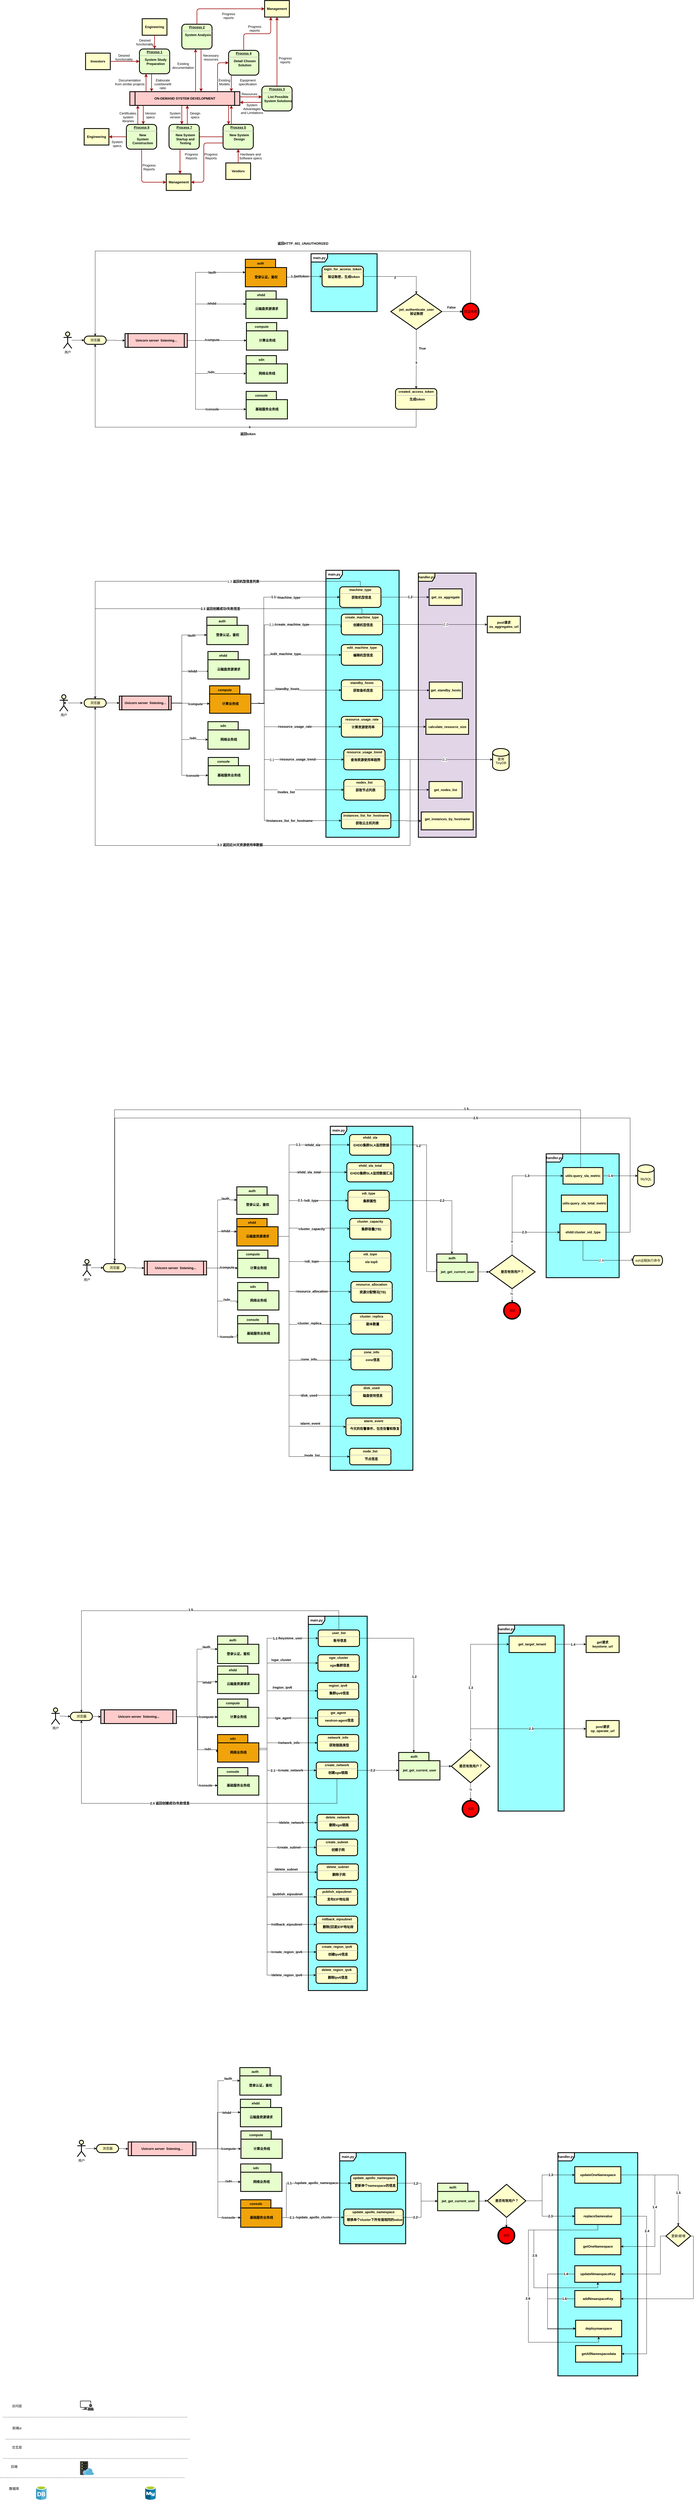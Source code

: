 <mxfile version="20.7.4" type="github">
  <diagram name="Page-1" id="c7558073-3199-34d8-9f00-42111426c3f3">
    <mxGraphModel dx="1906" dy="1788" grid="1" gridSize="10" guides="1" tooltips="1" connect="1" arrows="1" fold="1" page="1" pageScale="1" pageWidth="826" pageHeight="1169" background="none" math="0" shadow="0">
      <root>
        <mxCell id="0" />
        <mxCell id="1" parent="0" />
        <mxCell id="iUn0GgRghp78xL2DHV3C-722" value="&lt;b&gt;main.py&lt;/b&gt;" style="shape=umlFrame;whiteSpace=wrap;html=1;strokeColor=default;strokeWidth=3;fontFamily=Helvetica;fontSize=12;fontColor=#000000;fillColor=default;swimlaneFillColor=#99FFFF;" parent="1" vertex="1">
          <mxGeometry x="860" y="790" width="240" height="210" as="geometry" />
        </mxCell>
        <mxCell id="iUn0GgRghp78xL2DHV3C-677" value="&lt;b&gt;handler.py&lt;/b&gt;" style="shape=umlFrame;whiteSpace=wrap;html=1;strokeColor=default;strokeWidth=3;fontFamily=Helvetica;fontSize=12;fontColor=#000000;fillColor=default;swimlaneFillColor=#99FFFF;" parent="1" vertex="1">
          <mxGeometry x="1757.5" y="7689" width="290" height="811" as="geometry" />
        </mxCell>
        <mxCell id="iUn0GgRghp78xL2DHV3C-660" value="&lt;b&gt;main.py&lt;/b&gt;" style="shape=umlFrame;whiteSpace=wrap;html=1;strokeColor=default;strokeWidth=3;fontFamily=Helvetica;fontSize=12;fontColor=#000000;fillColor=default;swimlaneFillColor=#99FFFF;" parent="1" vertex="1">
          <mxGeometry x="964" y="7689" width="240" height="331" as="geometry" />
        </mxCell>
        <mxCell id="iUn0GgRghp78xL2DHV3C-600" value="&lt;b&gt;handler.py&lt;/b&gt;" style="shape=umlFrame;whiteSpace=wrap;html=1;strokeColor=default;strokeWidth=3;fontFamily=Helvetica;fontSize=12;fontColor=#000000;fillColor=default;swimlaneFillColor=#99FFFF;" parent="1" vertex="1">
          <mxGeometry x="1540" y="5772" width="240" height="676" as="geometry" />
        </mxCell>
        <mxCell id="iUn0GgRghp78xL2DHV3C-546" value="&lt;b&gt;main.py&lt;/b&gt;" style="shape=umlFrame;whiteSpace=wrap;html=1;strokeColor=default;strokeWidth=3;fontFamily=Helvetica;fontSize=12;fontColor=#000000;fillColor=default;swimlaneFillColor=#99FFFF;" parent="1" vertex="1">
          <mxGeometry x="850" y="5740" width="214" height="1360" as="geometry" />
        </mxCell>
        <mxCell id="iUn0GgRghp78xL2DHV3C-453" value="&lt;b&gt;handler.py&lt;/b&gt;" style="shape=umlFrame;whiteSpace=wrap;html=1;strokeColor=default;strokeWidth=3;fontFamily=Helvetica;fontSize=12;fontColor=#000000;fillColor=default;swimlaneFillColor=#99FFFF;" parent="1" vertex="1">
          <mxGeometry x="1714.75" y="4060" width="265.25" height="450" as="geometry" />
        </mxCell>
        <mxCell id="iUn0GgRghp78xL2DHV3C-408" value="&lt;b&gt;main.py&lt;/b&gt;" style="shape=umlFrame;whiteSpace=wrap;html=1;strokeColor=default;strokeWidth=3;fontFamily=Helvetica;fontSize=12;fontColor=#000000;fillColor=default;swimlaneFillColor=#99FFFF;" parent="1" vertex="1">
          <mxGeometry x="929.87" y="3960" width="300.25" height="1250" as="geometry" />
        </mxCell>
        <mxCell id="iUn0GgRghp78xL2DHV3C-242" value="&lt;b&gt;main.py&lt;/b&gt;" style="shape=umlFrame;whiteSpace=wrap;html=1;strokeColor=default;strokeWidth=3;fontFamily=Helvetica;fontSize=12;fontColor=#000000;fillColor=default;swimlaneFillColor=#99FFFF;" parent="1" vertex="1">
          <mxGeometry x="914" y="1940" width="266" height="970" as="geometry" />
        </mxCell>
        <mxCell id="iUn0GgRghp78xL2DHV3C-243" value="&lt;b&gt;handler.py&lt;/b&gt;" style="shape=umlFrame;whiteSpace=wrap;html=1;strokeColor=default;strokeWidth=3;fontFamily=Helvetica;fontSize=12;fontColor=#000000;fillColor=#FFFFCC;swimlaneFillColor=#E1D5E7;" parent="1" vertex="1">
          <mxGeometry x="1250" y="1950" width="210" height="960" as="geometry" />
        </mxCell>
        <mxCell id="2" value="&lt;p style=&quot;margin: 0px; margin-top: 4px; text-align: center; text-decoration: underline;&quot;&gt;&lt;strong&gt;Process 1&lt;br /&gt;&lt;/strong&gt;&lt;/p&gt;&lt;hr /&gt;&lt;p style=&quot;margin: 0px; margin-left: 8px;&quot;&gt;System Study&lt;/p&gt;&lt;p style=&quot;margin: 0px; margin-left: 8px;&quot;&gt;Preparation&lt;/p&gt;" style="verticalAlign=middle;align=center;overflow=fill;fontSize=12;fontFamily=Helvetica;html=1;rounded=1;fontStyle=1;strokeWidth=3;fillColor=#E6FFCC" parent="1" vertex="1">
          <mxGeometry x="236" y="46" width="110" height="90" as="geometry" />
        </mxCell>
        <mxCell id="3" value="Engineering" style="whiteSpace=wrap;align=center;verticalAlign=middle;fontStyle=1;strokeWidth=3;fillColor=#FFFFCC" parent="1" vertex="1">
          <mxGeometry x="246" y="-64" width="90" height="60" as="geometry" />
        </mxCell>
        <mxCell id="4" value="Investors" style="whiteSpace=wrap;align=center;verticalAlign=middle;fontStyle=1;strokeWidth=3;fillColor=#FFFFCC" parent="1" vertex="1">
          <mxGeometry x="40" y="61" width="90" height="60" as="geometry" />
        </mxCell>
        <mxCell id="5" value="ON-DEMAND SYSTEM DEVELOPMENT" style="shape=process;whiteSpace=wrap;align=center;verticalAlign=middle;size=0.048;fontStyle=1;strokeWidth=3;fillColor=#FFCCCC" parent="1" vertex="1">
          <mxGeometry x="201.0" y="201" width="400" height="50" as="geometry" />
        </mxCell>
        <mxCell id="6" value="&lt;p style=&quot;margin: 0px; margin-top: 4px; text-align: center; text-decoration: underline;&quot;&gt;&lt;strong&gt;Process 2&lt;br /&gt;&lt;/strong&gt;&lt;/p&gt;&lt;hr /&gt;&lt;p style=&quot;margin: 0px; margin-left: 8px;&quot;&gt;System Analysis&lt;/p&gt;" style="verticalAlign=middle;align=center;overflow=fill;fontSize=12;fontFamily=Helvetica;html=1;rounded=1;fontStyle=1;strokeWidth=3;fillColor=#E6FFCC" parent="1" vertex="1">
          <mxGeometry x="390" y="-44" width="110" height="90" as="geometry" />
        </mxCell>
        <mxCell id="7" value="&lt;p style=&quot;margin: 0px; margin-top: 4px; text-align: center; text-decoration: underline;&quot;&gt;&lt;strong&gt;&lt;strong&gt;Process&lt;/strong&gt; 3&lt;br /&gt;&lt;/strong&gt;&lt;/p&gt;&lt;hr /&gt;&lt;p style=&quot;margin: 0px; margin-left: 8px;&quot;&gt;List Possible&lt;/p&gt;&lt;p style=&quot;margin: 0px; margin-left: 8px;&quot;&gt;System Solutions&lt;/p&gt;" style="verticalAlign=middle;align=center;overflow=fill;fontSize=12;fontFamily=Helvetica;html=1;rounded=1;fontStyle=1;strokeWidth=3;fillColor=#E6FFCC" parent="1" vertex="1">
          <mxGeometry x="681" y="181" width="110" height="90" as="geometry" />
        </mxCell>
        <mxCell id="8" value="&lt;p style=&quot;margin: 0px; margin-top: 4px; text-align: center; text-decoration: underline;&quot;&gt;&lt;strong&gt;&lt;strong&gt;Process&lt;/strong&gt; 4&lt;br /&gt;&lt;/strong&gt;&lt;/p&gt;&lt;hr /&gt;&lt;p style=&quot;margin: 0px; margin-left: 8px;&quot;&gt;Detail Chosen&lt;/p&gt;&lt;p style=&quot;margin: 0px; margin-left: 8px;&quot;&gt;Solution&lt;/p&gt;" style="verticalAlign=middle;align=center;overflow=fill;fontSize=12;fontFamily=Helvetica;html=1;rounded=1;fontStyle=1;strokeWidth=3;fillColor=#E6FFCC" parent="1" vertex="1">
          <mxGeometry x="560" y="51" width="110" height="90" as="geometry" />
        </mxCell>
        <mxCell id="9" value="&lt;p style=&quot;margin: 0px; margin-top: 4px; text-align: center; text-decoration: underline;&quot;&gt;&lt;strong&gt;&lt;strong&gt;Process&lt;/strong&gt; 5&lt;br /&gt;&lt;/strong&gt;&lt;/p&gt;&lt;hr /&gt;&lt;p style=&quot;margin: 0px; margin-left: 8px;&quot;&gt;New System&lt;/p&gt;&lt;p style=&quot;margin: 0px; margin-left: 8px;&quot;&gt;Design&lt;/p&gt;" style="verticalAlign=middle;align=center;overflow=fill;fontSize=12;fontFamily=Helvetica;html=1;rounded=1;fontStyle=1;strokeWidth=3;fillColor=#E6FFCC" parent="1" vertex="1">
          <mxGeometry x="540" y="320" width="110" height="90" as="geometry" />
        </mxCell>
        <mxCell id="10" value="&lt;p style=&quot;margin: 0px; margin-top: 4px; text-align: center; text-decoration: underline;&quot;&gt;&lt;strong&gt;&lt;strong&gt;Process&lt;/strong&gt; 6&lt;br /&gt;&lt;/strong&gt;&lt;/p&gt;&lt;hr /&gt;&lt;p style=&quot;margin: 0px; margin-left: 8px;&quot;&gt;New&lt;/p&gt;&lt;p style=&quot;margin: 0px; margin-left: 8px;&quot;&gt;System&lt;/p&gt;&lt;p style=&quot;margin: 0px; margin-left: 8px;&quot;&gt;Construction&lt;/p&gt;" style="verticalAlign=middle;align=center;overflow=fill;fontSize=12;fontFamily=Helvetica;html=1;rounded=1;fontStyle=1;strokeWidth=3;fillColor=#E6FFCC" parent="1" vertex="1">
          <mxGeometry x="188.5" y="320" width="110" height="90" as="geometry" />
        </mxCell>
        <mxCell id="12" value="Management" style="whiteSpace=wrap;align=center;verticalAlign=middle;fontStyle=1;strokeWidth=3;fillColor=#FFFFCC" parent="1" vertex="1">
          <mxGeometry x="691" y="-130.0" width="90" height="60" as="geometry" />
        </mxCell>
        <mxCell id="13" value="Management" style="whiteSpace=wrap;align=center;verticalAlign=middle;fontStyle=1;strokeWidth=3;fillColor=#FFFFCC" parent="1" vertex="1">
          <mxGeometry x="333.5" y="500" width="90" height="60" as="geometry" />
        </mxCell>
        <mxCell id="14" value="Engineering" style="whiteSpace=wrap;align=center;verticalAlign=middle;fontStyle=1;strokeWidth=3;fillColor=#FFFFCC" parent="1" vertex="1">
          <mxGeometry x="35.0" y="335.0" width="90" height="60" as="geometry" />
        </mxCell>
        <mxCell id="15" value="Vendors" style="whiteSpace=wrap;align=center;verticalAlign=middle;fontStyle=1;strokeWidth=3;fillColor=#FFFFCC" parent="1" vertex="1">
          <mxGeometry x="550.0" y="460" width="90" height="60" as="geometry" />
        </mxCell>
        <mxCell id="36" value="" style="edgeStyle=none;noEdgeStyle=1;strokeColor=#990000;strokeWidth=2" parent="1" source="3" target="2" edge="1">
          <mxGeometry width="100" height="100" relative="1" as="geometry">
            <mxPoint x="20" y="60" as="sourcePoint" />
            <mxPoint x="120" y="-40" as="targetPoint" />
          </mxGeometry>
        </mxCell>
        <mxCell id="37" value="" style="edgeStyle=none;noEdgeStyle=1;strokeColor=#990000;strokeWidth=2" parent="1" source="4" target="2" edge="1">
          <mxGeometry width="100" height="100" relative="1" as="geometry">
            <mxPoint x="280" as="sourcePoint" />
            <mxPoint x="380" y="-100" as="targetPoint" />
          </mxGeometry>
        </mxCell>
        <mxCell id="11" value="&lt;p style=&quot;margin: 0px; margin-top: 4px; text-align: center; text-decoration: underline;&quot;&gt;&lt;strong&gt;&lt;strong&gt;Process&lt;/strong&gt; 7&lt;br /&gt;&lt;/strong&gt;&lt;/p&gt;&lt;hr /&gt;&lt;p style=&quot;margin: 0px; margin-left: 8px;&quot;&gt;New System&lt;/p&gt;&lt;p style=&quot;margin: 0px; margin-left: 8px;&quot;&gt;Startup and&lt;/p&gt;&lt;p style=&quot;margin: 0px; margin-left: 8px;&quot;&gt;Testing&lt;/p&gt;" style="verticalAlign=middle;align=center;overflow=fill;fontSize=12;fontFamily=Helvetica;html=1;rounded=1;fontStyle=1;strokeWidth=3;fillColor=#E6FFCC" parent="1" vertex="1">
          <mxGeometry x="343.5" y="320" width="110" height="90" as="geometry" />
        </mxCell>
        <mxCell id="51" value="" style="endArrow=none;noEdgeStyle=1;strokeColor=#990000;strokeWidth=2" parent="1" source="9" target="11" edge="1">
          <mxGeometry relative="1" as="geometry">
            <mxPoint x="205.008" y="291" as="sourcePoint" />
            <mxPoint x="400.328" y="460" as="targetPoint" />
          </mxGeometry>
        </mxCell>
        <mxCell id="52" value="Desired &#xa;functionality" style="text;spacingTop=-5;align=center" parent="1" vertex="1">
          <mxGeometry x="165" y="61" width="30" height="20" as="geometry" />
        </mxCell>
        <mxCell id="53" value="Desired &#xa;functionality" style="text;spacingTop=-5;align=center" parent="1" vertex="1">
          <mxGeometry x="241" y="6" width="30" height="20" as="geometry" />
        </mxCell>
        <mxCell id="54" value="Documentation&#xa;from similar projects" style="text;spacingTop=-5;align=center" parent="1" vertex="1">
          <mxGeometry x="186" y="151" width="30" height="20" as="geometry" />
        </mxCell>
        <mxCell id="55" value="" style="edgeStyle=elbowEdgeStyle;elbow=horizontal;strokeColor=#990000;strokeWidth=2" parent="1" source="5" target="2" edge="1">
          <mxGeometry width="100" height="100" relative="1" as="geometry">
            <mxPoint x="50" y="340" as="sourcePoint" />
            <mxPoint x="150" y="240" as="targetPoint" />
            <Array as="points">
              <mxPoint x="260" y="180" />
            </Array>
          </mxGeometry>
        </mxCell>
        <mxCell id="56" value="" style="edgeStyle=elbowEdgeStyle;elbow=horizontal;strokeColor=#990000;strokeWidth=2" parent="1" source="2" target="5" edge="1">
          <mxGeometry width="100" height="100" relative="1" as="geometry">
            <mxPoint x="50" y="310" as="sourcePoint" />
            <mxPoint x="150" y="210" as="targetPoint" />
            <Array as="points">
              <mxPoint x="280" y="170" />
            </Array>
          </mxGeometry>
        </mxCell>
        <mxCell id="57" value="Elaborate&#xa;cost/benefit&#xa;ratio" style="text;spacingTop=-5;align=center" parent="1" vertex="1">
          <mxGeometry x="306" y="151" width="30" height="20" as="geometry" />
        </mxCell>
        <mxCell id="58" value="" style="edgeStyle=elbowEdgeStyle;elbow=horizontal;strokeColor=#990000;strokeWidth=2" parent="1" source="5" target="6" edge="1">
          <mxGeometry width="100" height="100" relative="1" as="geometry">
            <mxPoint x="380" y="180" as="sourcePoint" />
            <mxPoint x="480" y="80" as="targetPoint" />
            <Array as="points">
              <mxPoint x="440" y="120" />
            </Array>
          </mxGeometry>
        </mxCell>
        <mxCell id="59" value="" style="edgeStyle=elbowEdgeStyle;elbow=horizontal;strokeColor=#990000;strokeWidth=2" parent="1" source="6" target="5" edge="1">
          <mxGeometry width="100" height="100" relative="1" as="geometry">
            <mxPoint x="350" y="180" as="sourcePoint" />
            <mxPoint x="450" y="80" as="targetPoint" />
            <Array as="points">
              <mxPoint x="460" y="130" />
            </Array>
          </mxGeometry>
        </mxCell>
        <mxCell id="60" value="Existing&#xa;documentation" style="text;spacingTop=-5;align=center" parent="1" vertex="1">
          <mxGeometry x="380.0" y="91.0" width="30" height="20" as="geometry" />
        </mxCell>
        <mxCell id="61" value="Necessary&#xa;resources" style="text;spacingTop=-5;align=center" parent="1" vertex="1">
          <mxGeometry x="481.0" y="61.0" width="30" height="20" as="geometry" />
        </mxCell>
        <mxCell id="62" value="Progress&#xa;reports" style="text;spacingTop=-5;align=center" parent="1" vertex="1">
          <mxGeometry x="545.0" y="-90.0" width="30" height="20" as="geometry" />
        </mxCell>
        <mxCell id="63" value="Progress&#xa;reports" style="text;spacingTop=-5;align=center" parent="1" vertex="1">
          <mxGeometry x="640" y="-44.0" width="30" height="20" as="geometry" />
        </mxCell>
        <mxCell id="64" value="Progress&#xa;reports" style="text;spacingTop=-5;align=center" parent="1" vertex="1">
          <mxGeometry x="751.0" y="71.0" width="30" height="20" as="geometry" />
        </mxCell>
        <mxCell id="65" value="" style="edgeStyle=elbowEdgeStyle;elbow=horizontal;strokeColor=#990000;strokeWidth=2" parent="1" source="6" target="12" edge="1">
          <mxGeometry width="100" height="100" relative="1" as="geometry">
            <mxPoint x="260" y="-10.0" as="sourcePoint" />
            <mxPoint x="360" y="-110.0" as="targetPoint" />
            <Array as="points">
              <mxPoint x="445" y="-50" />
            </Array>
          </mxGeometry>
        </mxCell>
        <mxCell id="66" value="" style="edgeStyle=elbowEdgeStyle;elbow=vertical;entryX=0.25;entryY=1;strokeColor=#990000;strokeWidth=2" parent="1" source="8" target="12" edge="1">
          <mxGeometry width="100" height="100" relative="1" as="geometry">
            <mxPoint x="530" y="60" as="sourcePoint" />
            <mxPoint x="630" y="-40" as="targetPoint" />
          </mxGeometry>
        </mxCell>
        <mxCell id="67" value="" style="edgeStyle=elbowEdgeStyle;elbow=horizontal;strokeColor=#990000;strokeWidth=2" parent="1" source="7" target="12" edge="1">
          <mxGeometry width="100" height="100" relative="1" as="geometry">
            <mxPoint x="660.0" y="170" as="sourcePoint" />
            <mxPoint x="760.0" y="70" as="targetPoint" />
          </mxGeometry>
        </mxCell>
        <mxCell id="68" value="" style="edgeStyle=elbowEdgeStyle;elbow=horizontal;strokeColor=#990000;strokeWidth=2" parent="1" source="8" target="5" edge="1">
          <mxGeometry width="100" height="100" relative="1" as="geometry">
            <mxPoint x="570" y="190" as="sourcePoint" />
            <mxPoint x="510" y="60" as="targetPoint" />
            <Array as="points">
              <mxPoint x="570" y="170" />
            </Array>
          </mxGeometry>
        </mxCell>
        <mxCell id="69" value="" style="edgeStyle=segmentEdgeStyle;strokeColor=#990000;strokeWidth=2" parent="1" source="5" target="8" edge="1">
          <mxGeometry width="100" height="100" relative="1" as="geometry">
            <mxPoint x="340" y="170" as="sourcePoint" />
            <mxPoint x="440" y="70" as="targetPoint" />
            <Array as="points">
              <mxPoint x="520" y="96" />
            </Array>
          </mxGeometry>
        </mxCell>
        <mxCell id="70" value="Existing&#xa;Models" style="text;spacingTop=-5;align=center" parent="1" vertex="1">
          <mxGeometry x="530.0" y="151.0" width="30" height="20" as="geometry" />
        </mxCell>
        <mxCell id="71" value="Equipment&#xa;specification" style="text;spacingTop=-5;align=center" parent="1" vertex="1">
          <mxGeometry x="615" y="151" width="30" height="20" as="geometry" />
        </mxCell>
        <mxCell id="72" value="" style="edgeStyle=elbowEdgeStyle;elbow=vertical;strokeColor=#990000;strokeWidth=2" parent="1" source="5" target="7" edge="1">
          <mxGeometry width="100" height="100" relative="1" as="geometry">
            <mxPoint x="500" y="310" as="sourcePoint" />
            <mxPoint x="600" y="210" as="targetPoint" />
            <Array as="points">
              <mxPoint x="650" y="220" />
            </Array>
          </mxGeometry>
        </mxCell>
        <mxCell id="73" value="" style="edgeStyle=elbowEdgeStyle;elbow=vertical;strokeColor=#990000;strokeWidth=2" parent="1" source="7" target="5" edge="1">
          <mxGeometry width="100" height="100" relative="1" as="geometry">
            <mxPoint x="460" y="310" as="sourcePoint" />
            <mxPoint x="560" y="210" as="targetPoint" />
            <Array as="points">
              <mxPoint x="650" y="240" />
            </Array>
          </mxGeometry>
        </mxCell>
        <mxCell id="74" value="Resources" style="text;spacingTop=-5;align=center" parent="1" vertex="1">
          <mxGeometry x="621" y="201.0" width="30" height="20" as="geometry" />
        </mxCell>
        <mxCell id="75" value="System &#xa;Advantages &#xa;and Limitations" style="text;spacingTop=-5;align=center" parent="1" vertex="1">
          <mxGeometry x="630" y="241.0" width="30" height="20" as="geometry" />
        </mxCell>
        <mxCell id="76" value="" style="edgeStyle=elbowEdgeStyle;elbow=horizontal;strokeColor=#990000;strokeWidth=2" parent="1" source="9" target="5" edge="1">
          <mxGeometry width="100" height="100" relative="1" as="geometry">
            <mxPoint x="420" y="390" as="sourcePoint" />
            <mxPoint x="520" y="290" as="targetPoint" />
            <Array as="points">
              <mxPoint x="570" y="280" />
            </Array>
          </mxGeometry>
        </mxCell>
        <mxCell id="77" value="" style="edgeStyle=elbowEdgeStyle;elbow=horizontal;strokeColor=#990000;strokeWidth=2" parent="1" source="5" target="9" edge="1">
          <mxGeometry width="100" height="100" relative="1" as="geometry">
            <mxPoint x="400" y="400" as="sourcePoint" />
            <mxPoint x="500" y="300" as="targetPoint" />
            <Array as="points">
              <mxPoint x="560" y="290" />
            </Array>
          </mxGeometry>
        </mxCell>
        <mxCell id="78" value="" style="edgeStyle=elbowEdgeStyle;elbow=horizontal;strokeColor=#990000;strokeWidth=2" parent="1" source="15" target="9" edge="1">
          <mxGeometry width="100" height="100" relative="1" as="geometry">
            <mxPoint x="430" y="510" as="sourcePoint" />
            <mxPoint x="530" y="410" as="targetPoint" />
          </mxGeometry>
        </mxCell>
        <mxCell id="79" value="Hardware and&#xa;Software specs" style="text;spacingTop=-5;align=center" parent="1" vertex="1">
          <mxGeometry x="625" y="420" width="30" height="20" as="geometry" />
        </mxCell>
        <mxCell id="81" value="" style="edgeStyle=elbowEdgeStyle;elbow=horizontal;exitX=0;exitY=0.75;strokeColor=#990000;strokeWidth=2" parent="1" source="9" target="13" edge="1">
          <mxGeometry width="100" height="100" relative="1" as="geometry">
            <mxPoint x="420" y="540" as="sourcePoint" />
            <mxPoint x="520" y="440" as="targetPoint" />
            <Array as="points">
              <mxPoint x="470" y="440" />
            </Array>
          </mxGeometry>
        </mxCell>
        <mxCell id="82" value="Progress&#xa;Reports" style="text;spacingTop=-5;align=center" parent="1" vertex="1">
          <mxGeometry x="481.0" y="420.0" width="30" height="20" as="geometry" />
        </mxCell>
        <mxCell id="83" value="" style="edgeStyle=elbowEdgeStyle;elbow=horizontal;strokeColor=#990000;strokeWidth=2" parent="1" source="11" target="13" edge="1">
          <mxGeometry width="100" height="100" relative="1" as="geometry">
            <mxPoint x="200" y="470.0" as="sourcePoint" />
            <mxPoint x="230.0" y="460" as="targetPoint" />
          </mxGeometry>
        </mxCell>
        <mxCell id="84" value="Progress&#xa;Reports" style="text;spacingTop=-5;align=center" parent="1" vertex="1">
          <mxGeometry x="410.0" y="420.0" width="30" height="20" as="geometry" />
        </mxCell>
        <mxCell id="85" value="" style="edgeStyle=elbowEdgeStyle;elbow=horizontal;strokeColor=#990000;strokeWidth=2" parent="1" source="10" target="13" edge="1">
          <mxGeometry width="100" height="100" relative="1" as="geometry">
            <mxPoint x="130.0" y="550" as="sourcePoint" />
            <mxPoint x="230.0" y="450" as="targetPoint" />
            <Array as="points">
              <mxPoint x="244" y="440" />
            </Array>
          </mxGeometry>
        </mxCell>
        <mxCell id="86" value="Progress&#xa;Reports" style="text;spacingTop=-5;align=center" parent="1" vertex="1">
          <mxGeometry x="256.0" y="460.0" width="30" height="20" as="geometry" />
        </mxCell>
        <mxCell id="87" value="" style="edgeStyle=elbowEdgeStyle;elbow=vertical;strokeColor=#990000;strokeWidth=2" parent="1" source="10" target="14" edge="1">
          <mxGeometry width="100" height="100" relative="1" as="geometry">
            <mxPoint x="70" y="550" as="sourcePoint" />
            <mxPoint x="170" y="450" as="targetPoint" />
          </mxGeometry>
        </mxCell>
        <mxCell id="88" value="" style="edgeStyle=elbowEdgeStyle;elbow=horizontal;strokeColor=#990000;strokeWidth=2" parent="1" source="5" target="11" edge="1">
          <mxGeometry width="100" height="100" relative="1" as="geometry">
            <mxPoint x="50" y="310" as="sourcePoint" />
            <mxPoint x="150" y="210" as="targetPoint" />
            <Array as="points">
              <mxPoint x="390" y="280" />
            </Array>
          </mxGeometry>
        </mxCell>
        <mxCell id="89" value="" style="edgeStyle=elbowEdgeStyle;elbow=horizontal;strokeColor=#990000;strokeWidth=2" parent="1" source="11" target="5" edge="1">
          <mxGeometry width="100" height="100" relative="1" as="geometry">
            <mxPoint x="60.0" y="320" as="sourcePoint" />
            <mxPoint x="160.0" y="220" as="targetPoint" />
            <Array as="points">
              <mxPoint x="410" y="280" />
            </Array>
          </mxGeometry>
        </mxCell>
        <mxCell id="90" value="Version&#xa;specs" style="text;spacingTop=-5;align=center" parent="1" vertex="1">
          <mxGeometry x="261" y="271" width="30" height="20" as="geometry" />
        </mxCell>
        <mxCell id="91" value="Certificates,&#xa;system&#xa;libraries" style="text;spacingTop=-5;align=center" parent="1" vertex="1">
          <mxGeometry x="180" y="271.0" width="30" height="20" as="geometry" />
        </mxCell>
        <mxCell id="92" value="" style="edgeStyle=elbowEdgeStyle;elbow=horizontal;strokeColor=#990000;strokeWidth=2" parent="1" source="5" target="10" edge="1">
          <mxGeometry width="100" height="100" relative="1" as="geometry">
            <mxPoint x="30.0" y="310" as="sourcePoint" />
            <mxPoint x="130.0" y="210" as="targetPoint" />
            <Array as="points">
              <mxPoint x="250" y="280" />
            </Array>
          </mxGeometry>
        </mxCell>
        <mxCell id="93" value="" style="edgeStyle=elbowEdgeStyle;elbow=horizontal;strokeColor=#990000;strokeWidth=2" parent="1" source="10" target="5" edge="1">
          <mxGeometry width="100" height="100" relative="1" as="geometry">
            <mxPoint x="40" y="320" as="sourcePoint" />
            <mxPoint x="140" y="220" as="targetPoint" />
            <Array as="points">
              <mxPoint x="230" y="280" />
            </Array>
          </mxGeometry>
        </mxCell>
        <mxCell id="94" value="System&#xa;specs" style="text;spacingTop=-5;align=center" parent="1" vertex="1">
          <mxGeometry x="140.0" y="375.0" width="30" height="20" as="geometry" />
        </mxCell>
        <mxCell id="95" value="Design&#xa;specs" style="text;spacingTop=-5;align=center" parent="1" vertex="1">
          <mxGeometry x="423.5" y="271.0" width="30" height="20" as="geometry" />
        </mxCell>
        <mxCell id="96" value="System&#xa;version" style="text;spacingTop=-5;align=center" parent="1" vertex="1">
          <mxGeometry x="351.0" y="271" width="30" height="20" as="geometry" />
        </mxCell>
        <mxCell id="iUn0GgRghp78xL2DHV3C-98" value="" style="edgeStyle=orthogonalEdgeStyle;rounded=0;orthogonalLoop=1;jettySize=auto;html=1;exitX=1;exitY=0.5;exitDx=0;exitDy=0;exitPerimeter=0;" parent="1" source="iUn0GgRghp78xL2DHV3C-120" target="iUn0GgRghp78xL2DHV3C-97" edge="1">
          <mxGeometry relative="1" as="geometry">
            <mxPoint x="58.5" y="1090" as="sourcePoint" />
          </mxGeometry>
        </mxCell>
        <mxCell id="iUn0GgRghp78xL2DHV3C-111" style="edgeStyle=orthogonalEdgeStyle;rounded=0;orthogonalLoop=1;jettySize=auto;html=1;exitX=1;exitY=0.5;exitDx=0;exitDy=0;entryX=0;entryY=0;entryDx=0;entryDy=47.5;entryPerimeter=0;" parent="1" source="iUn0GgRghp78xL2DHV3C-97" target="iUn0GgRghp78xL2DHV3C-312" edge="1">
          <mxGeometry relative="1" as="geometry">
            <mxPoint x="630.0" y="855.0" as="targetPoint" />
            <Array as="points">
              <mxPoint x="440" y="1105" />
              <mxPoint x="440" y="858" />
            </Array>
          </mxGeometry>
        </mxCell>
        <mxCell id="iUn0GgRghp78xL2DHV3C-314" value="&lt;b&gt;&lt;br&gt;&lt;span style=&quot;border-color: var(--border-color); color: rgb(0, 0, 0); font-family: Helvetica; font-size: 12px; font-style: normal; font-variant-ligatures: normal; font-variant-caps: normal; letter-spacing: normal; orphans: 2; text-align: center; text-indent: 0px; text-transform: none; widows: 2; word-spacing: 0px; -webkit-text-stroke-width: 0px; background-color: rgb(251, 251, 251); text-decoration-thickness: initial; text-decoration-style: initial; text-decoration-color: initial;&quot;&gt;/auth&lt;/span&gt;&lt;br&gt;&lt;/b&gt;" style="edgeLabel;html=1;align=center;verticalAlign=middle;resizable=0;points=[];fontSize=12;fontFamily=Helvetica;fontColor=#000000;" parent="iUn0GgRghp78xL2DHV3C-111" vertex="1" connectable="0">
          <mxGeometry x="0.738" y="1" relative="1" as="geometry">
            <mxPoint x="-61" y="-7" as="offset" />
          </mxGeometry>
        </mxCell>
        <mxCell id="iUn0GgRghp78xL2DHV3C-327" style="edgeStyle=orthogonalEdgeStyle;rounded=0;orthogonalLoop=1;jettySize=auto;html=1;exitX=1;exitY=0.5;exitDx=0;exitDy=0;entryX=0;entryY=0;entryDx=0;entryDy=47.5;entryPerimeter=0;fontFamily=Helvetica;fontSize=12;fontColor=#000000;" parent="1" source="iUn0GgRghp78xL2DHV3C-97" target="iUn0GgRghp78xL2DHV3C-315" edge="1">
          <mxGeometry relative="1" as="geometry">
            <Array as="points">
              <mxPoint x="440" y="1105" />
              <mxPoint x="440" y="972" />
            </Array>
          </mxGeometry>
        </mxCell>
        <mxCell id="iUn0GgRghp78xL2DHV3C-328" value="&lt;b&gt;/ehdd&lt;/b&gt;" style="edgeLabel;html=1;align=center;verticalAlign=middle;resizable=0;points=[];fontSize=12;fontFamily=Helvetica;fontColor=#000000;" parent="iUn0GgRghp78xL2DHV3C-327" vertex="1" connectable="0">
          <mxGeometry x="0.655" y="-1" relative="1" as="geometry">
            <mxPoint x="-65" y="-3" as="offset" />
          </mxGeometry>
        </mxCell>
        <mxCell id="iUn0GgRghp78xL2DHV3C-329" style="edgeStyle=orthogonalEdgeStyle;rounded=0;orthogonalLoop=1;jettySize=auto;html=1;exitX=1;exitY=0.5;exitDx=0;exitDy=0;entryX=0;entryY=0;entryDx=0;entryDy=65;entryPerimeter=0;fontFamily=Helvetica;fontSize=12;fontColor=#000000;" parent="1" source="iUn0GgRghp78xL2DHV3C-97" target="iUn0GgRghp78xL2DHV3C-318" edge="1">
          <mxGeometry relative="1" as="geometry" />
        </mxCell>
        <mxCell id="iUn0GgRghp78xL2DHV3C-330" value="&lt;b&gt;/compute&lt;/b&gt;" style="edgeLabel;html=1;align=center;verticalAlign=middle;resizable=0;points=[];fontSize=12;fontFamily=Helvetica;fontColor=#000000;" parent="iUn0GgRghp78xL2DHV3C-329" vertex="1" connectable="0">
          <mxGeometry x="0.298" y="-1" relative="1" as="geometry">
            <mxPoint x="-50" y="-3" as="offset" />
          </mxGeometry>
        </mxCell>
        <mxCell id="iUn0GgRghp78xL2DHV3C-331" style="edgeStyle=orthogonalEdgeStyle;rounded=0;orthogonalLoop=1;jettySize=auto;html=1;exitX=1;exitY=0.5;exitDx=0;exitDy=0;entryX=0;entryY=0;entryDx=0;entryDy=65;entryPerimeter=0;fontFamily=Helvetica;fontSize=12;fontColor=#000000;" parent="1" source="iUn0GgRghp78xL2DHV3C-97" target="iUn0GgRghp78xL2DHV3C-321" edge="1">
          <mxGeometry relative="1" as="geometry">
            <Array as="points">
              <mxPoint x="440" y="1105" />
              <mxPoint x="440" y="1225" />
            </Array>
          </mxGeometry>
        </mxCell>
        <mxCell id="iUn0GgRghp78xL2DHV3C-332" value="&lt;b&gt;/sdn&lt;/b&gt;" style="edgeLabel;html=1;align=center;verticalAlign=middle;resizable=0;points=[];fontSize=12;fontFamily=Helvetica;fontColor=#000000;" parent="iUn0GgRghp78xL2DHV3C-331" vertex="1" connectable="0">
          <mxGeometry x="0.485" y="2" relative="1" as="geometry">
            <mxPoint x="-42" y="-3" as="offset" />
          </mxGeometry>
        </mxCell>
        <mxCell id="iUn0GgRghp78xL2DHV3C-333" style="edgeStyle=orthogonalEdgeStyle;rounded=0;orthogonalLoop=1;jettySize=auto;html=1;entryX=0;entryY=0;entryDx=0;entryDy=65;entryPerimeter=0;fontFamily=Helvetica;fontSize=12;fontColor=#000000;" parent="1" source="iUn0GgRghp78xL2DHV3C-97" target="iUn0GgRghp78xL2DHV3C-324" edge="1">
          <mxGeometry relative="1" as="geometry">
            <Array as="points">
              <mxPoint x="440" y="1105" />
              <mxPoint x="440" y="1355" />
            </Array>
          </mxGeometry>
        </mxCell>
        <mxCell id="iUn0GgRghp78xL2DHV3C-334" value="&lt;b&gt;/console&lt;/b&gt;" style="edgeLabel;html=1;align=center;verticalAlign=middle;resizable=0;points=[];fontSize=12;fontFamily=Helvetica;fontColor=#000000;" parent="iUn0GgRghp78xL2DHV3C-333" vertex="1" connectable="0">
          <mxGeometry x="0.692" y="-2" relative="1" as="geometry">
            <mxPoint x="-53" y="-2" as="offset" />
          </mxGeometry>
        </mxCell>
        <mxCell id="iUn0GgRghp78xL2DHV3C-97" value="Uvicorn server  listening..." style="shape=process;whiteSpace=wrap;align=center;verticalAlign=middle;size=0.048;fontStyle=1;strokeWidth=3;fillColor=#FFCCCC" parent="1" vertex="1">
          <mxGeometry x="183.5" y="1080" width="226.5" height="50" as="geometry" />
        </mxCell>
        <mxCell id="iUn0GgRghp78xL2DHV3C-120" value="浏览器" style="html=1;dashed=0;whitespace=wrap;shape=mxgraph.dfd.start;strokeColor=default;strokeWidth=3;fontFamily=Helvetica;fontSize=12;fontColor=default;fillColor=#FFFFCC;" parent="1" vertex="1">
          <mxGeometry x="35" y="1089" width="80" height="30" as="geometry" />
        </mxCell>
        <mxCell id="iUn0GgRghp78xL2DHV3C-126" style="edgeStyle=orthogonalEdgeStyle;rounded=0;orthogonalLoop=1;jettySize=auto;html=1;entryX=0;entryY=0.5;entryDx=0;entryDy=0;fontFamily=Helvetica;fontSize=12;fontColor=default;" parent="1" source="iUn0GgRghp78xL2DHV3C-123" target="iUn0GgRghp78xL2DHV3C-125" edge="1">
          <mxGeometry relative="1" as="geometry" />
        </mxCell>
        <mxCell id="iUn0GgRghp78xL2DHV3C-725" style="edgeStyle=orthogonalEdgeStyle;rounded=0;orthogonalLoop=1;jettySize=auto;html=1;exitX=0.5;exitY=1;exitDx=0;exitDy=0;entryX=0.5;entryY=0;entryDx=0;entryDy=0;fontFamily=Helvetica;fontSize=12;fontColor=#000000;" parent="1" source="iUn0GgRghp78xL2DHV3C-123" target="iUn0GgRghp78xL2DHV3C-340" edge="1">
          <mxGeometry relative="1" as="geometry" />
        </mxCell>
        <mxCell id="iUn0GgRghp78xL2DHV3C-726" value="&lt;b&gt;3&lt;/b&gt;" style="edgeLabel;html=1;align=center;verticalAlign=middle;resizable=0;points=[];fontSize=12;fontFamily=Helvetica;fontColor=#000000;" parent="iUn0GgRghp78xL2DHV3C-725" vertex="1" connectable="0">
          <mxGeometry x="0.128" relative="1" as="geometry">
            <mxPoint as="offset" />
          </mxGeometry>
        </mxCell>
        <mxCell id="iUn0GgRghp78xL2DHV3C-123" value="&lt;span style=&quot;font-weight: 700;&quot;&gt;jwt_authenticate_user&lt;/span&gt;&lt;br style=&quot;border-color: var(--border-color); padding: 0px; margin: 0px; font-weight: 700;&quot;&gt;&lt;span style=&quot;font-weight: 700;&quot;&gt;验证账密&lt;/span&gt;" style="shape=rhombus;html=1;dashed=0;whitespace=wrap;perimeter=rhombusPerimeter;strokeColor=default;strokeWidth=3;fontFamily=Helvetica;fontSize=12;fontColor=default;fillColor=#FFFFCC;" parent="1" vertex="1">
          <mxGeometry x="1150" y="935" width="185" height="130" as="geometry" />
        </mxCell>
        <mxCell id="iUn0GgRghp78xL2DHV3C-144" style="edgeStyle=orthogonalEdgeStyle;rounded=0;orthogonalLoop=1;jettySize=auto;html=1;exitX=0.5;exitY=0;exitDx=0;exitDy=0;entryX=0.5;entryY=0.5;entryDx=0;entryDy=-15.0;entryPerimeter=0;fontFamily=Helvetica;fontSize=12;fontColor=default;" parent="1" source="iUn0GgRghp78xL2DHV3C-125" target="iUn0GgRghp78xL2DHV3C-120" edge="1">
          <mxGeometry relative="1" as="geometry">
            <Array as="points">
              <mxPoint x="1440" y="780" />
              <mxPoint x="75" y="780" />
            </Array>
          </mxGeometry>
        </mxCell>
        <mxCell id="iUn0GgRghp78xL2DHV3C-125" value="验证失败" style="shape=ellipse;html=1;dashed=0;whitespace=wrap;aspect=fixed;strokeWidth=5;perimeter=ellipsePerimeter;strokeColor=default;fontFamily=Helvetica;fontSize=12;fontColor=default;fillColor=#FF0000;" parent="1" vertex="1">
          <mxGeometry x="1410" y="970" width="60" height="60" as="geometry" />
        </mxCell>
        <mxCell id="iUn0GgRghp78xL2DHV3C-131" value="&lt;b&gt;返回token&lt;/b&gt;" style="text;html=1;align=center;verticalAlign=middle;resizable=0;points=[];autosize=1;strokeColor=none;fillColor=none;fontSize=12;fontFamily=Helvetica;fontColor=default;" parent="1" vertex="1">
          <mxGeometry x="590" y="1430" width="80" height="30" as="geometry" />
        </mxCell>
        <mxCell id="iUn0GgRghp78xL2DHV3C-341" style="edgeStyle=orthogonalEdgeStyle;rounded=0;orthogonalLoop=1;jettySize=auto;html=1;entryX=0;entryY=0.5;entryDx=0;entryDy=0;entryPerimeter=0;fontFamily=Helvetica;fontSize=12;fontColor=#000000;" parent="1" source="iUn0GgRghp78xL2DHV3C-141" target="iUn0GgRghp78xL2DHV3C-120" edge="1">
          <mxGeometry relative="1" as="geometry" />
        </mxCell>
        <mxCell id="iUn0GgRghp78xL2DHV3C-141" value="用户" style="shape=umlActor;verticalLabelPosition=bottom;verticalAlign=top;html=1;outlineConnect=0;strokeColor=default;strokeWidth=3;fontFamily=Helvetica;fontSize=12;fontColor=default;fillColor=#FFFFCC;" parent="1" vertex="1">
          <mxGeometry x="-40" y="1074" width="30" height="60" as="geometry" />
        </mxCell>
        <mxCell id="iUn0GgRghp78xL2DHV3C-145" value="&lt;b&gt;返回&lt;/b&gt;&lt;span style=&quot;background-color: initial;&quot;&gt;&lt;b&gt;HTTP_401_UNAUTHORIZED&lt;br&gt;&lt;/b&gt;&lt;br&gt;&lt;/span&gt;" style="text;html=1;align=center;verticalAlign=middle;resizable=0;points=[];autosize=1;strokeColor=none;fillColor=none;fontSize=12;fontFamily=Helvetica;fontColor=default;" parent="1" vertex="1">
          <mxGeometry x="725" y="740" width="210" height="40" as="geometry" />
        </mxCell>
        <mxCell id="iUn0GgRghp78xL2DHV3C-147" value="&lt;b&gt;True&lt;/b&gt;" style="text;html=1;align=center;verticalAlign=middle;resizable=0;points=[];autosize=1;strokeColor=none;fillColor=none;fontSize=12;fontFamily=Helvetica;fontColor=default;" parent="1" vertex="1">
          <mxGeometry x="1239" y="1119" width="50" height="30" as="geometry" />
        </mxCell>
        <mxCell id="iUn0GgRghp78xL2DHV3C-148" value="&lt;b&gt;False&lt;/b&gt;" style="text;html=1;align=center;verticalAlign=middle;resizable=0;points=[];autosize=1;strokeColor=none;fillColor=none;fontSize=12;fontFamily=Helvetica;fontColor=default;" parent="1" vertex="1">
          <mxGeometry x="1345" y="970" width="50" height="30" as="geometry" />
        </mxCell>
        <mxCell id="iUn0GgRghp78xL2DHV3C-149" value="" style="edgeStyle=orthogonalEdgeStyle;rounded=0;orthogonalLoop=1;jettySize=auto;html=1;exitX=1;exitY=0.5;exitDx=0;exitDy=0;exitPerimeter=0;" parent="1" source="iUn0GgRghp78xL2DHV3C-167" target="iUn0GgRghp78xL2DHV3C-156" edge="1">
          <mxGeometry relative="1" as="geometry">
            <mxPoint x="58.5" y="2422" as="sourcePoint" />
          </mxGeometry>
        </mxCell>
        <mxCell id="iUn0GgRghp78xL2DHV3C-150" style="edgeStyle=orthogonalEdgeStyle;rounded=0;orthogonalLoop=1;jettySize=auto;html=1;exitX=1;exitY=0.5;exitDx=0;exitDy=0;entryX=0;entryY=0;entryDx=0;entryDy=65;entryPerimeter=0;" parent="1" source="iUn0GgRghp78xL2DHV3C-156" target="iUn0GgRghp78xL2DHV3C-342" edge="1">
          <mxGeometry relative="1" as="geometry">
            <mxPoint x="578" y="2187" as="targetPoint" />
            <Array as="points">
              <mxPoint x="390" y="2422" />
              <mxPoint x="390" y="2175" />
            </Array>
          </mxGeometry>
        </mxCell>
        <mxCell id="iUn0GgRghp78xL2DHV3C-757" value="&lt;b style=&quot;border-color: var(--border-color); background-color: rgb(251, 251, 251);&quot;&gt;/auth&lt;/b&gt;" style="edgeLabel;html=1;align=center;verticalAlign=middle;resizable=0;points=[];fontSize=12;fontFamily=Helvetica;fontColor=#000000;" parent="iUn0GgRghp78xL2DHV3C-150" vertex="1" connectable="0">
          <mxGeometry x="0.322" y="2" relative="1" as="geometry">
            <mxPoint x="37" y="-35" as="offset" />
          </mxGeometry>
        </mxCell>
        <mxCell id="iUn0GgRghp78xL2DHV3C-154" style="edgeStyle=orthogonalEdgeStyle;rounded=0;orthogonalLoop=1;jettySize=auto;html=1;exitX=1;exitY=0.5;exitDx=0;exitDy=0;entryX=0;entryY=0;entryDx=0;entryDy=65;fontFamily=Helvetica;fontSize=12;fontColor=default;entryPerimeter=0;" parent="1" source="iUn0GgRghp78xL2DHV3C-156" target="iUn0GgRghp78xL2DHV3C-349" edge="1">
          <mxGeometry relative="1" as="geometry">
            <mxPoint x="578" y="2546" as="targetPoint" />
            <Array as="points">
              <mxPoint x="390" y="2422" />
              <mxPoint x="390" y="2555" />
            </Array>
          </mxGeometry>
        </mxCell>
        <mxCell id="iUn0GgRghp78xL2DHV3C-767" value="&lt;b&gt;/sdn&lt;/b&gt;" style="edgeLabel;html=1;align=center;verticalAlign=middle;resizable=0;points=[];fontSize=12;fontFamily=Helvetica;fontColor=#000000;" parent="iUn0GgRghp78xL2DHV3C-154" vertex="1" connectable="0">
          <mxGeometry x="0.795" y="1" relative="1" as="geometry">
            <mxPoint x="-28" y="-4" as="offset" />
          </mxGeometry>
        </mxCell>
        <mxCell id="iUn0GgRghp78xL2DHV3C-155" style="edgeStyle=orthogonalEdgeStyle;rounded=0;orthogonalLoop=1;jettySize=auto;html=1;exitX=1;exitY=0.5;exitDx=0;exitDy=0;entryX=0;entryY=0;entryDx=0;entryDy=65;entryPerimeter=0;fontFamily=Helvetica;fontSize=12;fontColor=default;" parent="1" source="iUn0GgRghp78xL2DHV3C-156" target="iUn0GgRghp78xL2DHV3C-351" edge="1">
          <mxGeometry relative="1" as="geometry">
            <mxPoint x="578.99" y="2665.01" as="targetPoint" />
            <Array as="points">
              <mxPoint x="390" y="2422" />
              <mxPoint x="390" y="2685" />
            </Array>
          </mxGeometry>
        </mxCell>
        <mxCell id="iUn0GgRghp78xL2DHV3C-768" value="&lt;b&gt;/console&lt;/b&gt;" style="edgeLabel;html=1;align=center;verticalAlign=middle;resizable=0;points=[];fontSize=12;fontFamily=Helvetica;fontColor=#000000;" parent="iUn0GgRghp78xL2DHV3C-155" vertex="1" connectable="0">
          <mxGeometry x="0.673" y="-1" relative="1" as="geometry">
            <mxPoint x="8" as="offset" />
          </mxGeometry>
        </mxCell>
        <mxCell id="iUn0GgRghp78xL2DHV3C-346" style="edgeStyle=orthogonalEdgeStyle;rounded=0;orthogonalLoop=1;jettySize=auto;html=1;exitX=1;exitY=0.5;exitDx=0;exitDy=0;entryX=0;entryY=0;entryDx=0;entryDy=65;entryPerimeter=0;fontFamily=Helvetica;fontSize=12;fontColor=#000000;" parent="1" source="iUn0GgRghp78xL2DHV3C-156" target="iUn0GgRghp78xL2DHV3C-344" edge="1">
          <mxGeometry relative="1" as="geometry">
            <Array as="points">
              <mxPoint x="390" y="2422" />
              <mxPoint x="390" y="2307" />
            </Array>
          </mxGeometry>
        </mxCell>
        <mxCell id="iUn0GgRghp78xL2DHV3C-758" value="&lt;b style=&quot;border-color: var(--border-color); background-color: rgb(251, 251, 251);&quot;&gt;/ehdd&lt;/b&gt;" style="edgeLabel;html=1;align=center;verticalAlign=middle;resizable=0;points=[];fontSize=12;fontFamily=Helvetica;fontColor=#000000;" parent="iUn0GgRghp78xL2DHV3C-346" vertex="1" connectable="0">
          <mxGeometry x="0.361" y="3" relative="1" as="geometry">
            <mxPoint x="18" y="3" as="offset" />
          </mxGeometry>
        </mxCell>
        <mxCell id="iUn0GgRghp78xL2DHV3C-763" style="edgeStyle=orthogonalEdgeStyle;rounded=0;orthogonalLoop=1;jettySize=auto;html=1;exitX=1;exitY=0.5;exitDx=0;exitDy=0;entryX=0;entryY=0;entryDx=0;entryDy=65;entryPerimeter=0;fontFamily=Helvetica;fontSize=12;fontColor=#000000;" parent="1" source="iUn0GgRghp78xL2DHV3C-156" target="iUn0GgRghp78xL2DHV3C-347" edge="1">
          <mxGeometry relative="1" as="geometry">
            <Array as="points">
              <mxPoint x="416" y="2423" />
            </Array>
          </mxGeometry>
        </mxCell>
        <mxCell id="iUn0GgRghp78xL2DHV3C-766" value="&lt;b&gt;/compute&lt;/b&gt;" style="edgeLabel;html=1;align=center;verticalAlign=middle;resizable=0;points=[];fontSize=12;fontFamily=Helvetica;fontColor=#000000;" parent="iUn0GgRghp78xL2DHV3C-763" vertex="1" connectable="0">
          <mxGeometry x="0.26" y="-1" relative="1" as="geometry">
            <mxPoint as="offset" />
          </mxGeometry>
        </mxCell>
        <mxCell id="iUn0GgRghp78xL2DHV3C-156" value="Uvicorn server  listening..." style="shape=process;whiteSpace=wrap;align=center;verticalAlign=middle;size=0.048;fontStyle=1;strokeWidth=3;fillColor=#FFCCCC" parent="1" vertex="1">
          <mxGeometry x="163" y="2397" width="188.5" height="50" as="geometry" />
        </mxCell>
        <mxCell id="iUn0GgRghp78xL2DHV3C-192" value="&lt;b&gt;&lt;br&gt;&lt;span style=&quot;color: rgb(0, 0, 0); font-family: Helvetica; font-size: 12px; font-style: normal; font-variant-ligatures: normal; font-variant-caps: normal; letter-spacing: normal; orphans: 2; text-align: center; text-indent: 0px; text-transform: none; widows: 2; word-spacing: 0px; -webkit-text-stroke-width: 0px; background-color: rgb(251, 251, 251); text-decoration-thickness: initial; text-decoration-style: initial; text-decoration-color: initial; float: none; display: inline !important;&quot;&gt;/machine_type&lt;/span&gt;&lt;br&gt;&lt;/b&gt;" style="edgeStyle=orthogonalEdgeStyle;rounded=0;orthogonalLoop=1;jettySize=auto;html=1;fontFamily=Helvetica;fontSize=12;fontColor=default;entryX=0;entryY=0.5;entryDx=0;entryDy=0;" parent="1" target="iUn0GgRghp78xL2DHV3C-353" edge="1">
          <mxGeometry x="0.443" y="7" relative="1" as="geometry">
            <mxPoint x="688" y="2422" as="sourcePoint" />
            <mxPoint x="950" y="2038" as="targetPoint" />
            <Array as="points">
              <mxPoint x="688" y="2038" />
            </Array>
            <mxPoint x="-1" as="offset" />
          </mxGeometry>
        </mxCell>
        <mxCell id="iUn0GgRghp78xL2DHV3C-771" value="&lt;b&gt;1.1&lt;/b&gt;" style="edgeLabel;html=1;align=center;verticalAlign=middle;resizable=0;points=[];fontSize=12;fontFamily=Helvetica;fontColor=#000000;" parent="iUn0GgRghp78xL2DHV3C-192" vertex="1" connectable="0">
          <mxGeometry x="0.27" y="1" relative="1" as="geometry">
            <mxPoint as="offset" />
          </mxGeometry>
        </mxCell>
        <mxCell id="iUn0GgRghp78xL2DHV3C-193" value="&lt;b&gt;&lt;br&gt;&lt;span style=&quot;color: rgb(0, 0, 0); font-family: Helvetica; font-size: 12px; font-style: normal; font-variant-ligatures: normal; font-variant-caps: normal; letter-spacing: normal; orphans: 2; text-align: center; text-indent: 0px; text-transform: none; widows: 2; word-spacing: 0px; -webkit-text-stroke-width: 0px; background-color: rgb(251, 251, 251); text-decoration-thickness: initial; text-decoration-style: initial; text-decoration-color: initial; float: none; display: inline !important;&quot;&gt;/nodes_list&lt;/span&gt;&lt;br&gt;&lt;/b&gt;" style="edgeStyle=orthogonalEdgeStyle;rounded=0;orthogonalLoop=1;jettySize=auto;html=1;exitX=1;exitY=0.5;exitDx=0;exitDy=0;entryX=0;entryY=0.5;entryDx=0;entryDy=0;fontFamily=Helvetica;fontSize=12;fontColor=default;" parent="1" target="iUn0GgRghp78xL2DHV3C-365" edge="1">
          <mxGeometry x="0.311" relative="1" as="geometry">
            <mxPoint x="688" y="2422" as="sourcePoint" />
            <mxPoint x="1195" y="2837" as="targetPoint" />
            <Array as="points">
              <mxPoint x="690" y="2422" />
              <mxPoint x="690" y="2738" />
            </Array>
            <mxPoint x="-1" as="offset" />
          </mxGeometry>
        </mxCell>
        <mxCell id="iUn0GgRghp78xL2DHV3C-194" style="edgeStyle=orthogonalEdgeStyle;rounded=0;orthogonalLoop=1;jettySize=auto;html=1;exitX=1;exitY=0.5;exitDx=0;exitDy=0;entryX=0;entryY=0.5;entryDx=0;entryDy=0;fontFamily=Helvetica;fontSize=12;fontColor=default;" parent="1" target="iUn0GgRghp78xL2DHV3C-355" edge="1">
          <mxGeometry relative="1" as="geometry">
            <mxPoint x="688" y="2422" as="sourcePoint" />
            <mxPoint x="1190" y="2137" as="targetPoint" />
            <Array as="points">
              <mxPoint x="690" y="2422" />
              <mxPoint x="690" y="2138" />
            </Array>
          </mxGeometry>
        </mxCell>
        <mxCell id="iUn0GgRghp78xL2DHV3C-211" value="&lt;span style=&quot;background-color: rgb(251, 251, 251);&quot;&gt;&lt;b&gt;/create_machine_type&lt;/b&gt;&lt;/span&gt;" style="edgeLabel;html=1;align=center;verticalAlign=middle;resizable=0;points=[];fontSize=12;fontFamily=Helvetica;fontColor=#000000;" parent="iUn0GgRghp78xL2DHV3C-194" vertex="1" connectable="0">
          <mxGeometry x="0.541" y="1" relative="1" as="geometry">
            <mxPoint x="-51" as="offset" />
          </mxGeometry>
        </mxCell>
        <mxCell id="iUn0GgRghp78xL2DHV3C-773" value="2,1" style="edgeLabel;html=1;align=center;verticalAlign=middle;resizable=0;points=[];fontSize=12;fontFamily=Helvetica;fontColor=#000000;" parent="iUn0GgRghp78xL2DHV3C-194" vertex="1" connectable="0">
          <mxGeometry x="0.1" relative="1" as="geometry">
            <mxPoint as="offset" />
          </mxGeometry>
        </mxCell>
        <mxCell id="iUn0GgRghp78xL2DHV3C-196" value="&lt;br&gt;&lt;span style=&quot;color: rgb(0, 0, 0); font-family: Helvetica; font-size: 12px; font-style: normal; font-variant-ligatures: normal; font-variant-caps: normal; font-weight: 400; letter-spacing: normal; orphans: 2; text-align: center; text-indent: 0px; text-transform: none; widows: 2; word-spacing: 0px; -webkit-text-stroke-width: 0px; background-color: rgb(251, 251, 251); text-decoration-thickness: initial; text-decoration-style: initial; text-decoration-color: initial; float: none; display: inline !important;&quot;&gt;/&lt;/span&gt;&lt;span style=&quot;color: rgb(0, 0, 0); font-family: Helvetica; font-size: 12px; font-style: normal; font-variant-ligatures: normal; font-variant-caps: normal; letter-spacing: normal; orphans: 2; text-align: center; text-indent: 0px; text-transform: none; widows: 2; word-spacing: 0px; -webkit-text-stroke-width: 0px; background-color: rgb(251, 251, 251); text-decoration-thickness: initial; text-decoration-style: initial; text-decoration-color: initial; float: none; display: inline !important;&quot;&gt;&lt;b&gt;resource_usage_rate&lt;/b&gt;&lt;/span&gt;&lt;br&gt;" style="edgeStyle=orthogonalEdgeStyle;rounded=0;orthogonalLoop=1;jettySize=auto;html=1;exitX=1;exitY=0.5;exitDx=0;exitDy=0;entryX=0;entryY=0.5;entryDx=0;entryDy=0;fontFamily=Helvetica;fontSize=12;fontColor=default;" parent="1" target="iUn0GgRghp78xL2DHV3C-359" edge="1">
          <mxGeometry x="0.127" y="9" relative="1" as="geometry">
            <mxPoint x="670.0" y="2419" as="sourcePoint" />
            <mxPoint x="1195" y="2573.5" as="targetPoint" />
            <Array as="points">
              <mxPoint x="670" y="2424" />
              <mxPoint x="690" y="2424" />
              <mxPoint x="690" y="2509" />
            </Array>
            <mxPoint as="offset" />
          </mxGeometry>
        </mxCell>
        <mxCell id="iUn0GgRghp78xL2DHV3C-239" style="edgeStyle=orthogonalEdgeStyle;rounded=0;orthogonalLoop=1;jettySize=auto;html=1;exitX=1;exitY=0.5;exitDx=0;exitDy=0;entryX=0;entryY=0.5;entryDx=0;entryDy=0;fontFamily=Helvetica;fontSize=12;fontColor=#000000;" parent="1" target="iUn0GgRghp78xL2DHV3C-356" edge="1">
          <mxGeometry relative="1" as="geometry">
            <mxPoint x="688" y="2422" as="sourcePoint" />
            <mxPoint x="1190" y="2277" as="targetPoint" />
            <Array as="points">
              <mxPoint x="688" y="2248" />
            </Array>
          </mxGeometry>
        </mxCell>
        <mxCell id="iUn0GgRghp78xL2DHV3C-240" value="&lt;br&gt;&lt;span style=&quot;color: rgb(0, 0, 0); font-family: Helvetica; font-size: 12px; font-style: normal; font-variant-ligatures: normal; font-variant-caps: normal; font-weight: 700; letter-spacing: normal; orphans: 2; text-align: center; text-indent: 0px; text-transform: none; widows: 2; word-spacing: 0px; -webkit-text-stroke-width: 0px; background-color: rgb(251, 251, 251); text-decoration-thickness: initial; text-decoration-style: initial; text-decoration-color: initial; float: none; display: inline !important;&quot;&gt;/edit_machine_type&lt;/span&gt;&lt;br&gt;" style="edgeLabel;html=1;align=center;verticalAlign=middle;resizable=0;points=[];fontSize=12;fontFamily=Helvetica;fontColor=#000000;" parent="iUn0GgRghp78xL2DHV3C-239" vertex="1" connectable="0">
          <mxGeometry x="0.204" y="-2" relative="1" as="geometry">
            <mxPoint x="-22" y="-14" as="offset" />
          </mxGeometry>
        </mxCell>
        <mxCell id="iUn0GgRghp78xL2DHV3C-229" value="" style="edgeStyle=orthogonalEdgeStyle;rounded=0;orthogonalLoop=1;jettySize=auto;html=1;fontFamily=Helvetica;fontSize=12;fontColor=#000000;exitX=1;exitY=0.5;exitDx=0;exitDy=0;" parent="1" source="iUn0GgRghp78xL2DHV3C-353" target="iUn0GgRghp78xL2DHV3C-228" edge="1">
          <mxGeometry relative="1" as="geometry">
            <mxPoint x="1360" y="1997" as="sourcePoint" />
          </mxGeometry>
        </mxCell>
        <mxCell id="iUn0GgRghp78xL2DHV3C-772" value="&lt;b&gt;1.2&lt;/b&gt;" style="edgeLabel;html=1;align=center;verticalAlign=middle;resizable=0;points=[];fontSize=12;fontFamily=Helvetica;fontColor=#000000;" parent="iUn0GgRghp78xL2DHV3C-229" vertex="1" connectable="0">
          <mxGeometry x="0.213" y="1" relative="1" as="geometry">
            <mxPoint as="offset" />
          </mxGeometry>
        </mxCell>
        <mxCell id="iUn0GgRghp78xL2DHV3C-167" value="浏览器" style="html=1;dashed=0;whitespace=wrap;shape=mxgraph.dfd.start;strokeColor=default;strokeWidth=3;fontFamily=Helvetica;fontSize=12;fontColor=default;fillColor=#FFFFCC;" parent="1" vertex="1">
          <mxGeometry x="35" y="2407" width="80" height="30" as="geometry" />
        </mxCell>
        <mxCell id="iUn0GgRghp78xL2DHV3C-178" value="&lt;b&gt;/sdn&lt;/b&gt;" style="text;html=1;align=center;verticalAlign=middle;resizable=0;points=[];autosize=1;strokeColor=none;fillColor=none;fontSize=12;fontFamily=Helvetica;fontColor=default;" parent="1" vertex="1">
          <mxGeometry x="503" y="2517" width="50" height="30" as="geometry" />
        </mxCell>
        <mxCell id="iUn0GgRghp78xL2DHV3C-180" style="edgeStyle=orthogonalEdgeStyle;rounded=0;orthogonalLoop=1;jettySize=auto;html=1;fontFamily=Helvetica;fontSize=12;fontColor=default;" parent="1" source="iUn0GgRghp78xL2DHV3C-181" edge="1">
          <mxGeometry relative="1" as="geometry">
            <mxPoint x="30" y="2422" as="targetPoint" />
          </mxGeometry>
        </mxCell>
        <mxCell id="iUn0GgRghp78xL2DHV3C-754" style="edgeStyle=orthogonalEdgeStyle;rounded=0;orthogonalLoop=1;jettySize=auto;html=1;exitX=0.5;exitY=0.5;exitDx=0;exitDy=0;exitPerimeter=0;fontFamily=Helvetica;fontSize=12;fontColor=#000000;" parent="1" source="iUn0GgRghp78xL2DHV3C-181" edge="1">
          <mxGeometry relative="1" as="geometry">
            <mxPoint x="-40.0" y="2422.667" as="targetPoint" />
          </mxGeometry>
        </mxCell>
        <mxCell id="iUn0GgRghp78xL2DHV3C-181" value="用户" style="shape=umlActor;verticalLabelPosition=bottom;verticalAlign=top;html=1;outlineConnect=0;strokeColor=default;strokeWidth=3;fontFamily=Helvetica;fontSize=12;fontColor=default;fillColor=#FFFFCC;" parent="1" vertex="1">
          <mxGeometry x="-54" y="2392" width="30" height="60" as="geometry" />
        </mxCell>
        <mxCell id="iUn0GgRghp78xL2DHV3C-214" value="" style="edgeStyle=orthogonalEdgeStyle;rounded=0;orthogonalLoop=1;jettySize=auto;html=1;fontFamily=Helvetica;fontSize=12;fontColor=#000000;exitX=1;exitY=0.5;exitDx=0;exitDy=0;" parent="1" source="iUn0GgRghp78xL2DHV3C-360" target="iUn0GgRghp78xL2DHV3C-213" edge="1">
          <mxGeometry relative="1" as="geometry">
            <mxPoint x="1372.5" y="2967.059" as="sourcePoint" />
          </mxGeometry>
        </mxCell>
        <mxCell id="iUn0GgRghp78xL2DHV3C-217" value="" style="edgeStyle=orthogonalEdgeStyle;rounded=0;orthogonalLoop=1;jettySize=auto;html=1;fontFamily=Helvetica;fontSize=12;fontColor=#000000;exitX=1;exitY=0.5;exitDx=0;exitDy=0;" parent="1" source="iUn0GgRghp78xL2DHV3C-365" target="iUn0GgRghp78xL2DHV3C-216" edge="1">
          <mxGeometry relative="1" as="geometry">
            <mxPoint x="1375" y="2837" as="sourcePoint" />
          </mxGeometry>
        </mxCell>
        <mxCell id="iUn0GgRghp78xL2DHV3C-219" style="edgeStyle=orthogonalEdgeStyle;rounded=0;orthogonalLoop=1;jettySize=auto;html=1;entryX=0;entryY=0.5;entryDx=0;entryDy=0;fontFamily=Helvetica;fontSize=12;fontColor=#000000;exitX=1;exitY=0.5;exitDx=0;exitDy=0;" parent="1" source="iUn0GgRghp78xL2DHV3C-361" target="iUn0GgRghp78xL2DHV3C-218" edge="1">
          <mxGeometry relative="1" as="geometry">
            <mxPoint x="1375" y="2714.5" as="sourcePoint" />
          </mxGeometry>
        </mxCell>
        <mxCell id="iUn0GgRghp78xL2DHV3C-791" value="3.2" style="edgeLabel;html=1;align=center;verticalAlign=middle;resizable=0;points=[];fontSize=12;fontFamily=Helvetica;fontColor=#000000;" parent="iUn0GgRghp78xL2DHV3C-219" vertex="1" connectable="0">
          <mxGeometry x="-0.107" y="-1" relative="1" as="geometry">
            <mxPoint x="42" y="-1" as="offset" />
          </mxGeometry>
        </mxCell>
        <mxCell id="iUn0GgRghp78xL2DHV3C-221" value="" style="edgeStyle=orthogonalEdgeStyle;rounded=0;orthogonalLoop=1;jettySize=auto;html=1;fontFamily=Helvetica;fontSize=12;fontColor=#000000;exitX=1;exitY=0.5;exitDx=0;exitDy=0;" parent="1" source="iUn0GgRghp78xL2DHV3C-359" target="iUn0GgRghp78xL2DHV3C-220" edge="1">
          <mxGeometry relative="1" as="geometry">
            <mxPoint x="1365" y="2573.5" as="sourcePoint" />
          </mxGeometry>
        </mxCell>
        <mxCell id="iUn0GgRghp78xL2DHV3C-223" value="" style="edgeStyle=orthogonalEdgeStyle;rounded=0;orthogonalLoop=1;jettySize=auto;html=1;fontFamily=Helvetica;fontSize=12;fontColor=#000000;exitX=1;exitY=0.5;exitDx=0;exitDy=0;" parent="1" source="iUn0GgRghp78xL2DHV3C-354" target="iUn0GgRghp78xL2DHV3C-222" edge="1">
          <mxGeometry relative="1" as="geometry">
            <mxPoint x="1360" y="2422" as="sourcePoint" />
          </mxGeometry>
        </mxCell>
        <mxCell id="iUn0GgRghp78xL2DHV3C-227" value="" style="edgeStyle=orthogonalEdgeStyle;rounded=0;orthogonalLoop=1;jettySize=auto;html=1;fontFamily=Helvetica;fontSize=12;fontColor=#000000;exitX=1;exitY=0.5;exitDx=0;exitDy=0;" parent="1" source="iUn0GgRghp78xL2DHV3C-355" target="iUn0GgRghp78xL2DHV3C-226" edge="1">
          <mxGeometry relative="1" as="geometry">
            <mxPoint x="1360" y="2137" as="sourcePoint" />
            <Array as="points">
              <mxPoint x="1340" y="2137" />
              <mxPoint x="1340" y="2137" />
            </Array>
          </mxGeometry>
        </mxCell>
        <mxCell id="iUn0GgRghp78xL2DHV3C-782" value="2.2" style="edgeLabel;html=1;align=center;verticalAlign=middle;resizable=0;points=[];fontSize=12;fontFamily=Helvetica;fontColor=#000000;" parent="iUn0GgRghp78xL2DHV3C-227" vertex="1" connectable="0">
          <mxGeometry x="0.206" y="3" relative="1" as="geometry">
            <mxPoint x="-1" y="3" as="offset" />
          </mxGeometry>
        </mxCell>
        <mxCell id="iUn0GgRghp78xL2DHV3C-213" value="&lt;div&gt;get_instances_by_hostname&lt;/div&gt;&lt;div&gt;&lt;br&gt;&lt;/div&gt;" style="whiteSpace=wrap;html=1;fillColor=#FFFFCC;fontStyle=1;strokeWidth=3;" parent="1" vertex="1">
          <mxGeometry x="1260.63" y="2818" width="188.75" height="65" as="geometry" />
        </mxCell>
        <mxCell id="iUn0GgRghp78xL2DHV3C-216" value="get_nodes_list" style="whiteSpace=wrap;html=1;fillColor=#FFFFCC;fontStyle=1;strokeWidth=3;" parent="1" vertex="1">
          <mxGeometry x="1289" y="2707.5" width="120" height="60" as="geometry" />
        </mxCell>
        <mxCell id="iUn0GgRghp78xL2DHV3C-251" style="edgeStyle=orthogonalEdgeStyle;rounded=0;orthogonalLoop=1;jettySize=auto;html=1;entryX=0.5;entryY=0.5;entryDx=0;entryDy=15;entryPerimeter=0;fontFamily=Helvetica;fontSize=12;fontColor=#000000;exitX=1;exitY=0.5;exitDx=0;exitDy=0;" parent="1" source="iUn0GgRghp78xL2DHV3C-361" target="iUn0GgRghp78xL2DHV3C-167" edge="1">
          <mxGeometry relative="1" as="geometry">
            <Array as="points">
              <mxPoint x="1220" y="2628" />
              <mxPoint x="1220" y="2940" />
              <mxPoint x="75" y="2940" />
            </Array>
          </mxGeometry>
        </mxCell>
        <mxCell id="iUn0GgRghp78xL2DHV3C-252" value="&lt;b&gt;3.3 返回近30天资源使用率数据&lt;/b&gt;" style="edgeLabel;html=1;align=center;verticalAlign=middle;resizable=0;points=[];fontSize=12;fontFamily=Helvetica;fontColor=#000000;" parent="iUn0GgRghp78xL2DHV3C-251" vertex="1" connectable="0">
          <mxGeometry x="0.012" y="-2" relative="1" as="geometry">
            <mxPoint x="15" as="offset" />
          </mxGeometry>
        </mxCell>
        <mxCell id="iUn0GgRghp78xL2DHV3C-218" value="&lt;div&gt;查询TinyDB&lt;/div&gt;&lt;div&gt;&lt;br&gt;&lt;/div&gt;" style="shape=cylinder;whiteSpace=wrap;html=1;boundedLbl=1;backgroundOutline=1;strokeColor=default;strokeWidth=3;fontFamily=Helvetica;fontSize=12;fontColor=#000000;fillColor=#FFFFCC;" parent="1" vertex="1">
          <mxGeometry x="1520" y="2587.5" width="60" height="80" as="geometry" />
        </mxCell>
        <mxCell id="iUn0GgRghp78xL2DHV3C-220" value="calculate_resource_size" style="whiteSpace=wrap;html=1;fillColor=#FFFFCC;fontStyle=1;strokeWidth=3;" parent="1" vertex="1">
          <mxGeometry x="1277.5" y="2481" width="155" height="55" as="geometry" />
        </mxCell>
        <mxCell id="iUn0GgRghp78xL2DHV3C-222" value="get_standby_hosts" style="whiteSpace=wrap;html=1;fillColor=#FFFFCC;fontStyle=1;strokeWidth=3;" parent="1" vertex="1">
          <mxGeometry x="1290" y="2346" width="120" height="60" as="geometry" />
        </mxCell>
        <mxCell id="iUn0GgRghp78xL2DHV3C-226" value="post请求os_aggregates_url" style="whiteSpace=wrap;html=1;fillColor=#FFFFCC;fontStyle=1;strokeWidth=3;" parent="1" vertex="1">
          <mxGeometry x="1500.75" y="2107" width="120" height="60" as="geometry" />
        </mxCell>
        <mxCell id="iUn0GgRghp78xL2DHV3C-228" value="get_os_aggregate" style="whiteSpace=wrap;html=1;fillColor=#FFFFCC;fontStyle=1;strokeWidth=3;" parent="1" vertex="1">
          <mxGeometry x="1289" y="2007.5" width="120" height="60" as="geometry" />
        </mxCell>
        <mxCell id="iUn0GgRghp78xL2DHV3C-720" style="edgeStyle=orthogonalEdgeStyle;rounded=0;orthogonalLoop=1;jettySize=auto;html=1;exitX=0;exitY=0;exitDx=150;exitDy=65;exitPerimeter=0;entryX=0;entryY=0.5;entryDx=0;entryDy=0;fontFamily=Helvetica;fontSize=12;fontColor=#000000;" parent="1" source="iUn0GgRghp78xL2DHV3C-312" target="iUn0GgRghp78xL2DHV3C-337" edge="1">
          <mxGeometry relative="1" as="geometry" />
        </mxCell>
        <mxCell id="iUn0GgRghp78xL2DHV3C-721" value="&lt;b&gt;1.&lt;span style=&quot;background-color: rgb(251, 251, 251);&quot;&gt;/jwt/token&lt;/span&gt;&lt;/b&gt;" style="edgeLabel;html=1;align=center;verticalAlign=middle;resizable=0;points=[];fontSize=12;fontFamily=Helvetica;fontColor=#000000;" parent="iUn0GgRghp78xL2DHV3C-720" vertex="1" connectable="0">
          <mxGeometry x="-0.276" y="3" relative="1" as="geometry">
            <mxPoint as="offset" />
          </mxGeometry>
        </mxCell>
        <mxCell id="iUn0GgRghp78xL2DHV3C-312" value="auth" style="shape=folder;fontStyle=1;tabWidth=110;tabHeight=30;tabPosition=left;html=1;boundedLbl=1;labelInHeader=1;container=1;collapsible=0;strokeColor=default;strokeWidth=3;fontFamily=Helvetica;fontSize=12;fontColor=#000000;fillColor=#F0A30A;" parent="1" vertex="1">
          <mxGeometry x="621" y="810" width="150" height="100" as="geometry" />
        </mxCell>
        <mxCell id="iUn0GgRghp78xL2DHV3C-313" value="&lt;span style=&quot;font-weight: 700;&quot;&gt;登录认证，鉴权&lt;/span&gt;" style="html=1;strokeColor=none;resizeWidth=1;resizeHeight=1;fillColor=none;part=1;connectable=0;allowArrows=0;deletable=0;strokeWidth=3;fontFamily=Helvetica;fontSize=12;fontColor=#000000;" parent="iUn0GgRghp78xL2DHV3C-312" vertex="1">
          <mxGeometry width="150" height="70" relative="1" as="geometry">
            <mxPoint y="30" as="offset" />
          </mxGeometry>
        </mxCell>
        <mxCell id="iUn0GgRghp78xL2DHV3C-315" value="ehdd" style="shape=folder;fontStyle=1;tabWidth=110;tabHeight=30;tabPosition=left;html=1;boundedLbl=1;labelInHeader=1;container=1;collapsible=0;strokeColor=default;strokeWidth=3;fontFamily=Helvetica;fontSize=12;fontColor=#000000;fillColor=#E6FFCC;" parent="1" vertex="1">
          <mxGeometry x="623" y="925" width="150" height="100" as="geometry" />
        </mxCell>
        <mxCell id="iUn0GgRghp78xL2DHV3C-316" value="&lt;span style=&quot;font-weight: 700;&quot;&gt;云磁盘资源请求&lt;/span&gt;" style="html=1;strokeColor=none;resizeWidth=1;resizeHeight=1;fillColor=none;part=1;connectable=0;allowArrows=0;deletable=0;strokeWidth=3;fontFamily=Helvetica;fontSize=12;fontColor=#000000;" parent="iUn0GgRghp78xL2DHV3C-315" vertex="1">
          <mxGeometry width="150" height="70" relative="1" as="geometry">
            <mxPoint y="30" as="offset" />
          </mxGeometry>
        </mxCell>
        <mxCell id="iUn0GgRghp78xL2DHV3C-318" value="compute" style="shape=folder;fontStyle=1;tabWidth=110;tabHeight=30;tabPosition=left;html=1;boundedLbl=1;labelInHeader=1;container=1;collapsible=0;strokeColor=default;strokeWidth=3;fontFamily=Helvetica;fontSize=12;fontColor=#000000;fillColor=#E6FFCC;" parent="1" vertex="1">
          <mxGeometry x="625" y="1040" width="150" height="100" as="geometry" />
        </mxCell>
        <mxCell id="iUn0GgRghp78xL2DHV3C-319" value="&lt;b&gt;计算业务线&lt;/b&gt;" style="html=1;strokeColor=none;resizeWidth=1;resizeHeight=1;fillColor=none;part=1;connectable=0;allowArrows=0;deletable=0;strokeWidth=3;fontFamily=Helvetica;fontSize=12;fontColor=#000000;" parent="iUn0GgRghp78xL2DHV3C-318" vertex="1">
          <mxGeometry width="150" height="70" relative="1" as="geometry">
            <mxPoint y="30" as="offset" />
          </mxGeometry>
        </mxCell>
        <mxCell id="iUn0GgRghp78xL2DHV3C-321" value="sdn" style="shape=folder;fontStyle=1;tabWidth=110;tabHeight=30;tabPosition=left;html=1;boundedLbl=1;labelInHeader=1;container=1;collapsible=0;strokeColor=default;strokeWidth=3;fontFamily=Helvetica;fontSize=12;fontColor=#000000;fillColor=#E6FFCC;" parent="1" vertex="1">
          <mxGeometry x="624" y="1160" width="150" height="100" as="geometry" />
        </mxCell>
        <mxCell id="iUn0GgRghp78xL2DHV3C-322" value="&lt;span style=&quot;font-weight: 700;&quot;&gt;网络业务线&lt;/span&gt;" style="html=1;strokeColor=none;resizeWidth=1;resizeHeight=1;fillColor=none;part=1;connectable=0;allowArrows=0;deletable=0;strokeWidth=3;fontFamily=Helvetica;fontSize=12;fontColor=#000000;" parent="iUn0GgRghp78xL2DHV3C-321" vertex="1">
          <mxGeometry width="150" height="70" relative="1" as="geometry">
            <mxPoint y="30" as="offset" />
          </mxGeometry>
        </mxCell>
        <mxCell id="iUn0GgRghp78xL2DHV3C-324" value="console" style="shape=folder;fontStyle=1;tabWidth=110;tabHeight=30;tabPosition=left;html=1;boundedLbl=1;labelInHeader=1;container=1;collapsible=0;strokeColor=default;strokeWidth=3;fontFamily=Helvetica;fontSize=12;fontColor=#000000;fillColor=#E6FFCC;" parent="1" vertex="1">
          <mxGeometry x="624" y="1290" width="150" height="100" as="geometry" />
        </mxCell>
        <mxCell id="iUn0GgRghp78xL2DHV3C-325" value="&lt;span style=&quot;font-weight: 700;&quot;&gt;基础服务业务线&lt;/span&gt;" style="html=1;strokeColor=none;resizeWidth=1;resizeHeight=1;fillColor=none;part=1;connectable=0;allowArrows=0;deletable=0;strokeWidth=3;fontFamily=Helvetica;fontSize=12;fontColor=#000000;" parent="iUn0GgRghp78xL2DHV3C-324" vertex="1">
          <mxGeometry width="150" height="70" relative="1" as="geometry">
            <mxPoint y="30" as="offset" />
          </mxGeometry>
        </mxCell>
        <mxCell id="iUn0GgRghp78xL2DHV3C-723" style="edgeStyle=orthogonalEdgeStyle;rounded=0;orthogonalLoop=1;jettySize=auto;html=1;exitX=1;exitY=0.5;exitDx=0;exitDy=0;entryX=0.5;entryY=0;entryDx=0;entryDy=0;fontFamily=Helvetica;fontSize=12;fontColor=#000000;" parent="1" source="iUn0GgRghp78xL2DHV3C-337" target="iUn0GgRghp78xL2DHV3C-123" edge="1">
          <mxGeometry relative="1" as="geometry" />
        </mxCell>
        <mxCell id="iUn0GgRghp78xL2DHV3C-724" value="&lt;b&gt;2&lt;/b&gt;" style="edgeLabel;html=1;align=center;verticalAlign=middle;resizable=0;points=[];fontSize=12;fontFamily=Helvetica;fontColor=#000000;" parent="iUn0GgRghp78xL2DHV3C-723" vertex="1" connectable="0">
          <mxGeometry x="-0.11" y="-3" relative="1" as="geometry">
            <mxPoint x="1" as="offset" />
          </mxGeometry>
        </mxCell>
        <mxCell id="iUn0GgRghp78xL2DHV3C-337" value="&lt;p style=&quot;margin: 4px 0px 0px; text-align: center;&quot;&gt;login_for_access_token&lt;strong style=&quot;text-decoration-line: underline;&quot;&gt;&lt;br&gt;&lt;/strong&gt;&lt;/p&gt;&lt;hr&gt;&lt;p style=&quot;margin: 0px; margin-left: 8px;&quot;&gt;验证账密，生成token&lt;/p&gt;" style="verticalAlign=middle;align=center;overflow=fill;fontSize=12;fontFamily=Helvetica;html=1;rounded=1;fontStyle=1;strokeWidth=3;fillColor=#FFFFCC;" parent="1" vertex="1">
          <mxGeometry x="900" y="835" width="150" height="75" as="geometry" />
        </mxCell>
        <mxCell id="iUn0GgRghp78xL2DHV3C-727" style="edgeStyle=orthogonalEdgeStyle;rounded=0;orthogonalLoop=1;jettySize=auto;html=1;entryX=0.5;entryY=0.5;entryDx=0;entryDy=15;entryPerimeter=0;fontFamily=Helvetica;fontSize=12;fontColor=#000000;" parent="1" source="iUn0GgRghp78xL2DHV3C-340" target="iUn0GgRghp78xL2DHV3C-120" edge="1">
          <mxGeometry relative="1" as="geometry">
            <Array as="points">
              <mxPoint x="1242" y="1420" />
              <mxPoint x="75" y="1420" />
            </Array>
          </mxGeometry>
        </mxCell>
        <mxCell id="iUn0GgRghp78xL2DHV3C-728" value="&lt;b&gt;4&lt;/b&gt;" style="edgeLabel;html=1;align=center;verticalAlign=middle;resizable=0;points=[];fontSize=12;fontFamily=Helvetica;fontColor=#000000;" parent="iUn0GgRghp78xL2DHV3C-727" vertex="1" connectable="0">
          <mxGeometry x="-0.124" relative="1" as="geometry">
            <mxPoint as="offset" />
          </mxGeometry>
        </mxCell>
        <mxCell id="iUn0GgRghp78xL2DHV3C-340" value="&lt;p style=&quot;margin: 4px 0px 0px; text-align: center;&quot;&gt;&lt;span style=&quot;&quot;&gt;created_access_token&lt;/span&gt;&lt;strong style=&quot;text-decoration-line: underline;&quot;&gt;&lt;br&gt;&lt;/strong&gt;&lt;/p&gt;&lt;hr&gt;&lt;p style=&quot;margin: 0px; margin-left: 8px;&quot;&gt;&lt;span style=&quot;&quot;&gt;生成token&lt;/span&gt;&lt;br&gt;&lt;/p&gt;" style="verticalAlign=middle;align=center;overflow=fill;fontSize=12;fontFamily=Helvetica;html=1;rounded=1;fontStyle=1;strokeWidth=3;fillColor=#FFFFCC;" parent="1" vertex="1">
          <mxGeometry x="1167" y="1280" width="150" height="75" as="geometry" />
        </mxCell>
        <mxCell id="iUn0GgRghp78xL2DHV3C-342" value="auth" style="shape=folder;fontStyle=1;tabWidth=110;tabHeight=30;tabPosition=left;html=1;boundedLbl=1;labelInHeader=1;container=1;collapsible=0;strokeColor=default;strokeWidth=3;fontFamily=Helvetica;fontSize=12;fontColor=#000000;fillColor=#E6FFCC;" parent="1" vertex="1">
          <mxGeometry x="481" y="2110" width="150" height="100" as="geometry" />
        </mxCell>
        <mxCell id="iUn0GgRghp78xL2DHV3C-343" value="&lt;span style=&quot;font-weight: 700;&quot;&gt;登录认证，鉴权&lt;/span&gt;" style="html=1;strokeColor=none;resizeWidth=1;resizeHeight=1;fillColor=none;part=1;connectable=0;allowArrows=0;deletable=0;strokeWidth=3;fontFamily=Helvetica;fontSize=12;fontColor=#000000;" parent="iUn0GgRghp78xL2DHV3C-342" vertex="1">
          <mxGeometry width="150" height="70" relative="1" as="geometry">
            <mxPoint y="30" as="offset" />
          </mxGeometry>
        </mxCell>
        <mxCell id="iUn0GgRghp78xL2DHV3C-344" value="ehdd" style="shape=folder;fontStyle=1;tabWidth=110;tabHeight=30;tabPosition=left;html=1;boundedLbl=1;labelInHeader=1;container=1;collapsible=0;strokeColor=default;strokeWidth=3;fontFamily=Helvetica;fontSize=12;fontColor=#000000;fillColor=#E6FFCC;" parent="1" vertex="1">
          <mxGeometry x="485" y="2235" width="150" height="100" as="geometry" />
        </mxCell>
        <mxCell id="iUn0GgRghp78xL2DHV3C-345" value="&lt;span style=&quot;font-weight: 700;&quot;&gt;云磁盘资源请求&lt;/span&gt;" style="html=1;strokeColor=none;resizeWidth=1;resizeHeight=1;fillColor=none;part=1;connectable=0;allowArrows=0;deletable=0;strokeWidth=3;fontFamily=Helvetica;fontSize=12;fontColor=#000000;" parent="iUn0GgRghp78xL2DHV3C-344" vertex="1">
          <mxGeometry width="150" height="70" relative="1" as="geometry">
            <mxPoint y="30" as="offset" />
          </mxGeometry>
        </mxCell>
        <mxCell id="iUn0GgRghp78xL2DHV3C-357" style="edgeStyle=orthogonalEdgeStyle;rounded=0;orthogonalLoop=1;jettySize=auto;html=1;exitX=0;exitY=0;exitDx=150;exitDy=65;exitPerimeter=0;entryX=0;entryY=0.5;entryDx=0;entryDy=0;fontFamily=Helvetica;fontSize=12;fontColor=#000000;" parent="1" source="iUn0GgRghp78xL2DHV3C-347" target="iUn0GgRghp78xL2DHV3C-354" edge="1">
          <mxGeometry relative="1" as="geometry">
            <Array as="points">
              <mxPoint x="690" y="2425" />
              <mxPoint x="690" y="2376" />
            </Array>
          </mxGeometry>
        </mxCell>
        <mxCell id="iUn0GgRghp78xL2DHV3C-358" value="&lt;b style=&quot;border-color: var(--border-color);&quot;&gt;&lt;span style=&quot;border-color: var(--border-color); background-color: rgb(251, 251, 251);&quot;&gt;/standby_hosts&lt;/span&gt;&lt;/b&gt;" style="edgeLabel;html=1;align=center;verticalAlign=middle;resizable=0;points=[];fontSize=12;fontFamily=Helvetica;fontColor=#000000;" parent="iUn0GgRghp78xL2DHV3C-357" vertex="1" connectable="0">
          <mxGeometry x="-0.057" y="4" relative="1" as="geometry">
            <mxPoint x="3" y="-1" as="offset" />
          </mxGeometry>
        </mxCell>
        <mxCell id="iUn0GgRghp78xL2DHV3C-363" style="edgeStyle=orthogonalEdgeStyle;rounded=0;orthogonalLoop=1;jettySize=auto;html=1;exitX=0;exitY=0;exitDx=150;exitDy=65;exitPerimeter=0;entryX=0;entryY=0.5;entryDx=0;entryDy=0;fontFamily=Helvetica;fontSize=12;fontColor=#000000;" parent="1" source="iUn0GgRghp78xL2DHV3C-347" target="iUn0GgRghp78xL2DHV3C-361" edge="1">
          <mxGeometry relative="1" as="geometry">
            <Array as="points">
              <mxPoint x="690" y="2423" />
              <mxPoint x="690" y="2628" />
            </Array>
          </mxGeometry>
        </mxCell>
        <mxCell id="iUn0GgRghp78xL2DHV3C-364" value="/&lt;span style=&quot;border-color: var(--border-color); font-weight: 700; background-color: rgb(251, 251, 251);&quot;&gt;resource_usage_trend&lt;/span&gt;" style="edgeLabel;html=1;align=center;verticalAlign=middle;resizable=0;points=[];fontSize=12;fontFamily=Helvetica;fontColor=#000000;" parent="iUn0GgRghp78xL2DHV3C-363" vertex="1" connectable="0">
          <mxGeometry x="0.397" relative="1" as="geometry">
            <mxPoint x="-5" y="-1" as="offset" />
          </mxGeometry>
        </mxCell>
        <mxCell id="iUn0GgRghp78xL2DHV3C-790" value="3.1" style="edgeLabel;html=1;align=center;verticalAlign=middle;resizable=0;points=[];fontSize=12;fontFamily=Helvetica;fontColor=#000000;" parent="iUn0GgRghp78xL2DHV3C-363" vertex="1" connectable="0">
          <mxGeometry x="0.038" y="-1" relative="1" as="geometry">
            <mxPoint x="-1" as="offset" />
          </mxGeometry>
        </mxCell>
        <mxCell id="iUn0GgRghp78xL2DHV3C-769" style="edgeStyle=orthogonalEdgeStyle;rounded=0;orthogonalLoop=1;jettySize=auto;html=1;exitX=0;exitY=0;exitDx=150;exitDy=65;exitPerimeter=0;entryX=0;entryY=0.5;entryDx=0;entryDy=0;fontFamily=Helvetica;fontSize=12;fontColor=#000000;" parent="1" source="iUn0GgRghp78xL2DHV3C-347" target="iUn0GgRghp78xL2DHV3C-360" edge="1">
          <mxGeometry relative="1" as="geometry">
            <Array as="points">
              <mxPoint x="690" y="2425" />
              <mxPoint x="690" y="2850" />
            </Array>
          </mxGeometry>
        </mxCell>
        <mxCell id="iUn0GgRghp78xL2DHV3C-770" value="&lt;span style=&quot;border-color: var(--border-color);&quot;&gt;&lt;span style=&quot;border-color: var(--border-color); background-color: rgb(251, 251, 251);&quot;&gt;&lt;b&gt;/instances_list_for_hostname&lt;/b&gt;&lt;/span&gt;&lt;/span&gt;" style="edgeLabel;html=1;align=center;verticalAlign=middle;resizable=0;points=[];fontSize=12;fontFamily=Helvetica;fontColor=#000000;" parent="iUn0GgRghp78xL2DHV3C-769" vertex="1" connectable="0">
          <mxGeometry x="0.446" relative="1" as="geometry">
            <mxPoint x="20" as="offset" />
          </mxGeometry>
        </mxCell>
        <mxCell id="iUn0GgRghp78xL2DHV3C-347" value="compute" style="shape=folder;fontStyle=1;tabWidth=110;tabHeight=30;tabPosition=left;html=1;boundedLbl=1;labelInHeader=1;container=1;collapsible=0;strokeColor=default;strokeWidth=3;fontFamily=Helvetica;fontSize=12;fontColor=#000000;fillColor=#F0A30A;" parent="1" vertex="1">
          <mxGeometry x="491" y="2359.5" width="150" height="100" as="geometry" />
        </mxCell>
        <mxCell id="iUn0GgRghp78xL2DHV3C-348" value="&lt;b&gt;计算业务线&lt;/b&gt;" style="html=1;strokeColor=none;resizeWidth=1;resizeHeight=1;fillColor=none;part=1;connectable=0;allowArrows=0;deletable=0;strokeWidth=3;fontFamily=Helvetica;fontSize=12;fontColor=#000000;" parent="iUn0GgRghp78xL2DHV3C-347" vertex="1">
          <mxGeometry width="150" height="70" relative="1" as="geometry">
            <mxPoint y="30" as="offset" />
          </mxGeometry>
        </mxCell>
        <mxCell id="iUn0GgRghp78xL2DHV3C-349" value="sdn" style="shape=folder;fontStyle=1;tabWidth=110;tabHeight=30;tabPosition=left;html=1;boundedLbl=1;labelInHeader=1;container=1;collapsible=0;strokeColor=default;strokeWidth=3;fontFamily=Helvetica;fontSize=12;fontColor=#000000;fillColor=#E6FFCC;" parent="1" vertex="1">
          <mxGeometry x="485" y="2490" width="150" height="100" as="geometry" />
        </mxCell>
        <mxCell id="iUn0GgRghp78xL2DHV3C-350" value="&lt;span style=&quot;font-weight: 700;&quot;&gt;网络业务线&lt;/span&gt;" style="html=1;strokeColor=none;resizeWidth=1;resizeHeight=1;fillColor=none;part=1;connectable=0;allowArrows=0;deletable=0;strokeWidth=3;fontFamily=Helvetica;fontSize=12;fontColor=#000000;" parent="iUn0GgRghp78xL2DHV3C-349" vertex="1">
          <mxGeometry width="150" height="70" relative="1" as="geometry">
            <mxPoint y="30" as="offset" />
          </mxGeometry>
        </mxCell>
        <mxCell id="iUn0GgRghp78xL2DHV3C-351" value="console" style="shape=folder;fontStyle=1;tabWidth=110;tabHeight=30;tabPosition=left;html=1;boundedLbl=1;labelInHeader=1;container=1;collapsible=0;strokeColor=default;strokeWidth=3;fontFamily=Helvetica;fontSize=12;fontColor=#000000;fillColor=#E6FFCC;" parent="1" vertex="1">
          <mxGeometry x="486" y="2620" width="150" height="100" as="geometry" />
        </mxCell>
        <mxCell id="iUn0GgRghp78xL2DHV3C-352" value="&lt;span style=&quot;font-weight: 700;&quot;&gt;基础服务业务线&lt;/span&gt;" style="html=1;strokeColor=none;resizeWidth=1;resizeHeight=1;fillColor=none;part=1;connectable=0;allowArrows=0;deletable=0;strokeWidth=3;fontFamily=Helvetica;fontSize=12;fontColor=#000000;" parent="iUn0GgRghp78xL2DHV3C-351" vertex="1">
          <mxGeometry width="150" height="70" relative="1" as="geometry">
            <mxPoint y="30" as="offset" />
          </mxGeometry>
        </mxCell>
        <mxCell id="iUn0GgRghp78xL2DHV3C-780" style="edgeStyle=orthogonalEdgeStyle;rounded=0;orthogonalLoop=1;jettySize=auto;html=1;exitX=0.5;exitY=0;exitDx=0;exitDy=0;entryX=0.5;entryY=0.5;entryDx=0;entryDy=-15.0;entryPerimeter=0;fontFamily=Helvetica;fontSize=12;fontColor=#000000;" parent="1" source="iUn0GgRghp78xL2DHV3C-353" target="iUn0GgRghp78xL2DHV3C-167" edge="1">
          <mxGeometry relative="1" as="geometry" />
        </mxCell>
        <mxCell id="iUn0GgRghp78xL2DHV3C-781" value="1.3&amp;nbsp;&lt;b style=&quot;border-color: var(--border-color); background-color: rgb(251, 251, 251);&quot;&gt;返回机型信息列表&lt;/b&gt;" style="edgeLabel;html=1;align=center;verticalAlign=middle;resizable=0;points=[];fontSize=12;fontFamily=Helvetica;fontColor=#000000;" parent="iUn0GgRghp78xL2DHV3C-780" vertex="1" connectable="0">
          <mxGeometry x="-0.368" y="1" relative="1" as="geometry">
            <mxPoint as="offset" />
          </mxGeometry>
        </mxCell>
        <mxCell id="iUn0GgRghp78xL2DHV3C-353" value="&lt;p style=&quot;margin: 4px 0px 0px; text-align: center;&quot;&gt;&lt;span style=&quot;&quot;&gt;machine_type&lt;/span&gt;&lt;strong style=&quot;text-decoration-line: underline;&quot;&gt;&lt;br&gt;&lt;/strong&gt;&lt;/p&gt;&lt;hr&gt;&lt;p style=&quot;margin: 0px; margin-left: 8px;&quot;&gt;&lt;span style=&quot;&quot;&gt;获取机型信息&lt;/span&gt;&lt;br&gt;&lt;/p&gt;" style="verticalAlign=middle;align=center;overflow=fill;fontSize=12;fontFamily=Helvetica;html=1;rounded=1;fontStyle=1;strokeWidth=3;fillColor=#FFFFCC;" parent="1" vertex="1">
          <mxGeometry x="964" y="2000" width="150" height="75" as="geometry" />
        </mxCell>
        <mxCell id="iUn0GgRghp78xL2DHV3C-354" value="&lt;p style=&quot;margin: 4px 0px 0px; text-align: center;&quot;&gt;&lt;span style=&quot;&quot;&gt;standby_hosts&lt;/span&gt;&lt;strong style=&quot;text-decoration-line: underline;&quot;&gt;&lt;br&gt;&lt;/strong&gt;&lt;/p&gt;&lt;hr&gt;&lt;p style=&quot;margin: 0px; margin-left: 8px;&quot;&gt;&lt;span style=&quot;&quot;&gt;获取备机信息&lt;/span&gt;&lt;br&gt;&lt;/p&gt;" style="verticalAlign=middle;align=center;overflow=fill;fontSize=12;fontFamily=Helvetica;html=1;rounded=1;fontStyle=1;strokeWidth=3;fillColor=#FFFFCC;" parent="1" vertex="1">
          <mxGeometry x="970" y="2338" width="150" height="75" as="geometry" />
        </mxCell>
        <mxCell id="iUn0GgRghp78xL2DHV3C-786" style="edgeStyle=orthogonalEdgeStyle;rounded=0;orthogonalLoop=1;jettySize=auto;html=1;exitX=0.5;exitY=0;exitDx=0;exitDy=0;entryX=0.5;entryY=0.5;entryDx=0;entryDy=-15.0;entryPerimeter=0;fontFamily=Helvetica;fontSize=12;fontColor=#000000;" parent="1" source="iUn0GgRghp78xL2DHV3C-355" target="iUn0GgRghp78xL2DHV3C-167" edge="1">
          <mxGeometry relative="1" as="geometry" />
        </mxCell>
        <mxCell id="iUn0GgRghp78xL2DHV3C-787" value="&lt;b style=&quot;border-color: var(--border-color);&quot;&gt;2.3 返回创建成功/失败信息&lt;/b&gt;" style="edgeLabel;html=1;align=center;verticalAlign=middle;resizable=0;points=[];fontSize=12;fontFamily=Helvetica;fontColor=#000000;" parent="iUn0GgRghp78xL2DHV3C-786" vertex="1" connectable="0">
          <mxGeometry x="-0.188" relative="1" as="geometry">
            <mxPoint as="offset" />
          </mxGeometry>
        </mxCell>
        <mxCell id="iUn0GgRghp78xL2DHV3C-355" value="&lt;p style=&quot;margin: 4px 0px 0px; text-align: center;&quot;&gt;&lt;span style=&quot;&quot;&gt;create_machine_type&lt;/span&gt;&lt;strong style=&quot;text-decoration-line: underline;&quot;&gt;&lt;br&gt;&lt;/strong&gt;&lt;/p&gt;&lt;hr&gt;&lt;p style=&quot;margin: 0px; margin-left: 8px;&quot;&gt;&lt;span style=&quot;&quot;&gt;创建机型信息&lt;/span&gt;&lt;br&gt;&lt;/p&gt;" style="verticalAlign=middle;align=center;overflow=fill;fontSize=12;fontFamily=Helvetica;html=1;rounded=1;fontStyle=1;strokeWidth=3;fillColor=#FFFFCC;" parent="1" vertex="1">
          <mxGeometry x="970" y="2099.5" width="150" height="75" as="geometry" />
        </mxCell>
        <mxCell id="iUn0GgRghp78xL2DHV3C-356" value="&lt;p style=&quot;margin: 4px 0px 0px; text-align: center;&quot;&gt;&lt;span style=&quot;&quot;&gt;edit_machine_type&lt;/span&gt;&lt;strong style=&quot;text-decoration-line: underline;&quot;&gt;&lt;br&gt;&lt;/strong&gt;&lt;/p&gt;&lt;hr&gt;&lt;p style=&quot;margin: 0px; margin-left: 8px;&quot;&gt;&lt;span style=&quot;&quot;&gt;编辑机型信息&lt;/span&gt;&lt;br&gt;&lt;/p&gt;" style="verticalAlign=middle;align=center;overflow=fill;fontSize=12;fontFamily=Helvetica;html=1;rounded=1;fontStyle=1;strokeWidth=3;fillColor=#FFFFCC;" parent="1" vertex="1">
          <mxGeometry x="970" y="2210" width="150" height="75" as="geometry" />
        </mxCell>
        <mxCell id="iUn0GgRghp78xL2DHV3C-359" value="&lt;p style=&quot;margin: 4px 0px 0px; text-align: center;&quot;&gt;&lt;span style=&quot;&quot;&gt;resource_usage_rate&lt;/span&gt;&lt;strong style=&quot;text-decoration-line: underline;&quot;&gt;&lt;br&gt;&lt;/strong&gt;&lt;/p&gt;&lt;hr&gt;&lt;p style=&quot;margin: 0px; margin-left: 8px;&quot;&gt;&lt;span style=&quot;&quot;&gt;计算资源使用率&lt;/span&gt;&lt;br&gt;&lt;/p&gt;" style="verticalAlign=middle;align=center;overflow=fill;fontSize=12;fontFamily=Helvetica;html=1;rounded=1;fontStyle=1;strokeWidth=3;fillColor=#FFFFCC;" parent="1" vertex="1">
          <mxGeometry x="970" y="2471" width="150" height="75" as="geometry" />
        </mxCell>
        <mxCell id="iUn0GgRghp78xL2DHV3C-360" value="&lt;p style=&quot;margin: 4px 0px 0px; text-align: center;&quot;&gt;&lt;span style=&quot;&quot;&gt;instances_list_for_hostname&lt;/span&gt;&lt;strong style=&quot;text-decoration-line: underline;&quot;&gt;&lt;br&gt;&lt;/strong&gt;&lt;/p&gt;&lt;hr&gt;&lt;p style=&quot;margin: 0px; margin-left: 8px;&quot;&gt;&lt;span style=&quot;&quot;&gt;获取云主机列表&lt;/span&gt;&lt;br&gt;&lt;/p&gt;" style="verticalAlign=middle;align=center;overflow=fill;fontSize=12;fontFamily=Helvetica;html=1;rounded=1;fontStyle=1;strokeWidth=3;fillColor=#FFFFCC;" parent="1" vertex="1">
          <mxGeometry x="970" y="2820" width="180" height="59" as="geometry" />
        </mxCell>
        <mxCell id="iUn0GgRghp78xL2DHV3C-361" value="&lt;p style=&quot;margin: 4px 0px 0px; text-align: center;&quot;&gt;&lt;span style=&quot;&quot;&gt;resource_usage_trend&lt;/span&gt;&lt;strong style=&quot;text-decoration-line: underline;&quot;&gt;&lt;br&gt;&lt;/strong&gt;&lt;/p&gt;&lt;hr&gt;&lt;p style=&quot;margin: 0px; margin-left: 8px;&quot;&gt;&lt;span style=&quot;&quot;&gt;查询资源使用率趋势&lt;/span&gt;&lt;br&gt;&lt;/p&gt;" style="verticalAlign=middle;align=center;overflow=fill;fontSize=12;fontFamily=Helvetica;html=1;rounded=1;fontStyle=1;strokeWidth=3;fillColor=#FFFFCC;" parent="1" vertex="1">
          <mxGeometry x="979" y="2590" width="150" height="75" as="geometry" />
        </mxCell>
        <mxCell id="iUn0GgRghp78xL2DHV3C-365" value="&lt;p style=&quot;margin: 4px 0px 0px; text-align: center;&quot;&gt;&lt;span style=&quot;&quot;&gt;nodes_list&lt;/span&gt;&lt;strong style=&quot;text-decoration-line: underline;&quot;&gt;&lt;br&gt;&lt;/strong&gt;&lt;/p&gt;&lt;hr&gt;&lt;p style=&quot;margin: 0px; margin-left: 8px;&quot;&gt;&lt;span style=&quot;&quot;&gt;获取节点列表&lt;/span&gt;&lt;br&gt;&lt;/p&gt;" style="verticalAlign=middle;align=center;overflow=fill;fontSize=12;fontFamily=Helvetica;html=1;rounded=1;fontStyle=1;strokeWidth=3;fillColor=#FFFFCC;" parent="1" vertex="1">
          <mxGeometry x="979" y="2700" width="150" height="75" as="geometry" />
        </mxCell>
        <mxCell id="iUn0GgRghp78xL2DHV3C-366" value="" style="edgeStyle=orthogonalEdgeStyle;rounded=0;orthogonalLoop=1;jettySize=auto;html=1;exitX=1;exitY=0.5;exitDx=0;exitDy=0;exitPerimeter=0;" parent="1" source="iUn0GgRghp78xL2DHV3C-381" target="iUn0GgRghp78xL2DHV3C-378" edge="1">
          <mxGeometry relative="1" as="geometry">
            <mxPoint x="128.5" y="4460" as="sourcePoint" />
          </mxGeometry>
        </mxCell>
        <mxCell id="iUn0GgRghp78xL2DHV3C-367" style="edgeStyle=orthogonalEdgeStyle;rounded=0;orthogonalLoop=1;jettySize=auto;html=1;exitX=1;exitY=0.5;exitDx=0;exitDy=0;entryX=0;entryY=0;entryDx=0;entryDy=47.5;entryPerimeter=0;" parent="1" source="iUn0GgRghp78xL2DHV3C-378" target="iUn0GgRghp78xL2DHV3C-396" edge="1">
          <mxGeometry x="0.093" y="45" relative="1" as="geometry">
            <mxPoint x="700.0" y="4225" as="targetPoint" />
            <Array as="points">
              <mxPoint x="520" y="4475" />
              <mxPoint x="520" y="4228" />
            </Array>
            <mxPoint as="offset" />
          </mxGeometry>
        </mxCell>
        <mxCell id="iUn0GgRghp78xL2DHV3C-369" value="&lt;b&gt;&lt;br&gt;&lt;span style=&quot;border-color: var(--border-color); color: rgb(0, 0, 0); font-family: Helvetica; font-size: 12px; font-style: normal; font-variant-ligatures: normal; font-variant-caps: normal; letter-spacing: normal; orphans: 2; text-align: center; text-indent: 0px; text-transform: none; widows: 2; word-spacing: 0px; -webkit-text-stroke-width: 0px; background-color: rgb(251, 251, 251); text-decoration-thickness: initial; text-decoration-style: initial; text-decoration-color: initial;&quot;&gt;/auth&lt;/span&gt;&lt;br&gt;&lt;/b&gt;" style="edgeLabel;html=1;align=center;verticalAlign=middle;resizable=0;points=[];fontSize=12;fontFamily=Helvetica;fontColor=#000000;" parent="iUn0GgRghp78xL2DHV3C-367" vertex="1" connectable="0">
          <mxGeometry x="0.738" y="1" relative="1" as="geometry">
            <mxPoint x="5" y="-12" as="offset" />
          </mxGeometry>
        </mxCell>
        <mxCell id="iUn0GgRghp78xL2DHV3C-370" style="edgeStyle=orthogonalEdgeStyle;rounded=0;orthogonalLoop=1;jettySize=auto;html=1;exitX=1;exitY=0.5;exitDx=0;exitDy=0;entryX=0;entryY=0;entryDx=0;entryDy=47.5;entryPerimeter=0;fontFamily=Helvetica;fontSize=12;fontColor=#000000;" parent="1" source="iUn0GgRghp78xL2DHV3C-378" target="iUn0GgRghp78xL2DHV3C-398" edge="1">
          <mxGeometry relative="1" as="geometry">
            <Array as="points">
              <mxPoint x="520" y="4475" />
              <mxPoint x="520" y="4342" />
            </Array>
          </mxGeometry>
        </mxCell>
        <mxCell id="iUn0GgRghp78xL2DHV3C-371" value="&lt;b&gt;/ehdd&lt;/b&gt;" style="edgeLabel;html=1;align=center;verticalAlign=middle;resizable=0;points=[];fontSize=12;fontFamily=Helvetica;fontColor=#000000;" parent="iUn0GgRghp78xL2DHV3C-370" vertex="1" connectable="0">
          <mxGeometry x="0.655" y="-1" relative="1" as="geometry">
            <mxPoint x="1" y="-3" as="offset" />
          </mxGeometry>
        </mxCell>
        <mxCell id="iUn0GgRghp78xL2DHV3C-372" style="edgeStyle=orthogonalEdgeStyle;rounded=0;orthogonalLoop=1;jettySize=auto;html=1;exitX=1;exitY=0.5;exitDx=0;exitDy=0;entryX=0;entryY=0;entryDx=0;entryDy=65;entryPerimeter=0;fontFamily=Helvetica;fontSize=12;fontColor=#000000;" parent="1" source="iUn0GgRghp78xL2DHV3C-378" target="iUn0GgRghp78xL2DHV3C-400" edge="1">
          <mxGeometry relative="1" as="geometry" />
        </mxCell>
        <mxCell id="iUn0GgRghp78xL2DHV3C-373" value="&lt;b&gt;/compute&lt;/b&gt;" style="edgeLabel;html=1;align=center;verticalAlign=middle;resizable=0;points=[];fontSize=12;fontFamily=Helvetica;fontColor=#000000;" parent="iUn0GgRghp78xL2DHV3C-372" vertex="1" connectable="0">
          <mxGeometry x="0.298" y="-1" relative="1" as="geometry">
            <mxPoint y="-3" as="offset" />
          </mxGeometry>
        </mxCell>
        <mxCell id="iUn0GgRghp78xL2DHV3C-374" style="edgeStyle=orthogonalEdgeStyle;rounded=0;orthogonalLoop=1;jettySize=auto;html=1;exitX=1;exitY=0.5;exitDx=0;exitDy=0;entryX=0;entryY=0;entryDx=0;entryDy=65;entryPerimeter=0;fontFamily=Helvetica;fontSize=12;fontColor=#000000;" parent="1" source="iUn0GgRghp78xL2DHV3C-378" target="iUn0GgRghp78xL2DHV3C-402" edge="1">
          <mxGeometry x="-0.701" y="-45" relative="1" as="geometry">
            <Array as="points">
              <mxPoint x="520" y="4475" />
              <mxPoint x="520" y="4595" />
            </Array>
            <mxPoint x="-1" as="offset" />
          </mxGeometry>
        </mxCell>
        <mxCell id="iUn0GgRghp78xL2DHV3C-375" value="&lt;b&gt;/sdn&lt;/b&gt;" style="edgeLabel;html=1;align=center;verticalAlign=middle;resizable=0;points=[];fontSize=12;fontFamily=Helvetica;fontColor=#000000;" parent="iUn0GgRghp78xL2DHV3C-374" vertex="1" connectable="0">
          <mxGeometry x="0.485" y="2" relative="1" as="geometry">
            <mxPoint x="18" y="-3" as="offset" />
          </mxGeometry>
        </mxCell>
        <mxCell id="iUn0GgRghp78xL2DHV3C-376" style="edgeStyle=orthogonalEdgeStyle;rounded=0;orthogonalLoop=1;jettySize=auto;html=1;entryX=0;entryY=0;entryDx=0;entryDy=65;entryPerimeter=0;fontFamily=Helvetica;fontSize=12;fontColor=#000000;" parent="1" source="iUn0GgRghp78xL2DHV3C-378" target="iUn0GgRghp78xL2DHV3C-404" edge="1">
          <mxGeometry relative="1" as="geometry">
            <Array as="points">
              <mxPoint x="520" y="4475" />
              <mxPoint x="520" y="4725" />
            </Array>
          </mxGeometry>
        </mxCell>
        <mxCell id="iUn0GgRghp78xL2DHV3C-377" value="&lt;b&gt;/console&lt;/b&gt;" style="edgeLabel;html=1;align=center;verticalAlign=middle;resizable=0;points=[];fontSize=12;fontFamily=Helvetica;fontColor=#000000;" parent="iUn0GgRghp78xL2DHV3C-376" vertex="1" connectable="0">
          <mxGeometry x="0.692" y="-2" relative="1" as="geometry">
            <mxPoint x="5" y="-2" as="offset" />
          </mxGeometry>
        </mxCell>
        <mxCell id="iUn0GgRghp78xL2DHV3C-378" value="Uvicorn server  listening..." style="shape=process;whiteSpace=wrap;align=center;verticalAlign=middle;size=0.048;fontStyle=1;strokeWidth=3;fillColor=#FFCCCC" parent="1" vertex="1">
          <mxGeometry x="253.5" y="4450" width="226.5" height="50" as="geometry" />
        </mxCell>
        <mxCell id="iUn0GgRghp78xL2DHV3C-381" value="浏览器" style="html=1;dashed=0;whitespace=wrap;shape=mxgraph.dfd.start;strokeColor=default;strokeWidth=3;fontFamily=Helvetica;fontSize=12;fontColor=default;fillColor=#FFFFCC;" parent="1" vertex="1">
          <mxGeometry x="105" y="4459" width="80" height="30" as="geometry" />
        </mxCell>
        <mxCell id="iUn0GgRghp78xL2DHV3C-389" style="edgeStyle=orthogonalEdgeStyle;rounded=0;orthogonalLoop=1;jettySize=auto;html=1;entryX=0;entryY=0.5;entryDx=0;entryDy=0;entryPerimeter=0;fontFamily=Helvetica;fontSize=12;fontColor=#000000;" parent="1" source="iUn0GgRghp78xL2DHV3C-390" target="iUn0GgRghp78xL2DHV3C-381" edge="1">
          <mxGeometry relative="1" as="geometry" />
        </mxCell>
        <mxCell id="iUn0GgRghp78xL2DHV3C-390" value="用户" style="shape=umlActor;verticalLabelPosition=bottom;verticalAlign=top;html=1;outlineConnect=0;strokeColor=default;strokeWidth=3;fontFamily=Helvetica;fontSize=12;fontColor=default;fillColor=#FFFFCC;" parent="1" vertex="1">
          <mxGeometry x="30" y="4444" width="30" height="60" as="geometry" />
        </mxCell>
        <mxCell id="iUn0GgRghp78xL2DHV3C-396" value="auth" style="shape=folder;fontStyle=1;tabWidth=110;tabHeight=30;tabPosition=left;html=1;boundedLbl=1;labelInHeader=1;container=1;collapsible=0;strokeColor=default;strokeWidth=3;fontFamily=Helvetica;fontSize=12;fontColor=#000000;fillColor=#E6FFCC;" parent="1" vertex="1">
          <mxGeometry x="590" y="4180" width="150" height="100" as="geometry" />
        </mxCell>
        <mxCell id="iUn0GgRghp78xL2DHV3C-397" value="&lt;span style=&quot;font-weight: 700;&quot;&gt;登录认证，鉴权&lt;/span&gt;" style="html=1;strokeColor=none;resizeWidth=1;resizeHeight=1;fillColor=none;part=1;connectable=0;allowArrows=0;deletable=0;strokeWidth=3;fontFamily=Helvetica;fontSize=12;fontColor=#000000;" parent="iUn0GgRghp78xL2DHV3C-396" vertex="1">
          <mxGeometry width="150" height="70" relative="1" as="geometry">
            <mxPoint y="30" as="offset" />
          </mxGeometry>
        </mxCell>
        <mxCell id="iUn0GgRghp78xL2DHV3C-420" style="edgeStyle=orthogonalEdgeStyle;rounded=0;orthogonalLoop=1;jettySize=auto;html=1;exitX=0;exitY=0;exitDx=150;exitDy=65;exitPerimeter=0;entryX=0;entryY=0.5;entryDx=0;entryDy=0;fontFamily=Helvetica;fontSize=12;fontColor=#000000;" parent="1" source="iUn0GgRghp78xL2DHV3C-398" target="iUn0GgRghp78xL2DHV3C-409" edge="1">
          <mxGeometry x="0.078" y="41" relative="1" as="geometry">
            <Array as="points">
              <mxPoint x="780" y="4360" />
              <mxPoint x="780" y="4028" />
            </Array>
            <mxPoint as="offset" />
          </mxGeometry>
        </mxCell>
        <mxCell id="iUn0GgRghp78xL2DHV3C-422" value="&lt;b&gt;/&lt;span style=&quot;background-color: rgb(251, 251, 251);&quot;&gt;ehdd_sla&lt;/span&gt;&lt;/b&gt;" style="edgeLabel;html=1;align=center;verticalAlign=middle;resizable=0;points=[];fontSize=12;fontFamily=Helvetica;fontColor=#000000;" parent="iUn0GgRghp78xL2DHV3C-420" vertex="1" connectable="0">
          <mxGeometry x="0.468" y="3" relative="1" as="geometry">
            <mxPoint x="22" y="3" as="offset" />
          </mxGeometry>
        </mxCell>
        <mxCell id="iUn0GgRghp78xL2DHV3C-474" value="&lt;b&gt;1.1&lt;/b&gt;" style="edgeLabel;html=1;align=center;verticalAlign=middle;resizable=0;points=[];fontSize=12;fontFamily=Helvetica;fontColor=#000000;" parent="iUn0GgRghp78xL2DHV3C-420" vertex="1" connectable="0">
          <mxGeometry x="0.368" y="1" relative="1" as="geometry">
            <mxPoint as="offset" />
          </mxGeometry>
        </mxCell>
        <mxCell id="iUn0GgRghp78xL2DHV3C-423" style="edgeStyle=orthogonalEdgeStyle;rounded=0;orthogonalLoop=1;jettySize=auto;html=1;exitX=0;exitY=0;exitDx=150;exitDy=65;exitPerimeter=0;entryX=0;entryY=0.5;entryDx=0;entryDy=0;fontFamily=Helvetica;fontSize=12;fontColor=#000000;" parent="1" source="iUn0GgRghp78xL2DHV3C-398" target="iUn0GgRghp78xL2DHV3C-412" edge="1">
          <mxGeometry relative="1" as="geometry">
            <Array as="points">
              <mxPoint x="780" y="4360" />
              <mxPoint x="780" y="4127" />
            </Array>
          </mxGeometry>
        </mxCell>
        <mxCell id="iUn0GgRghp78xL2DHV3C-424" value="/&lt;span style=&quot;font-weight: 700; background-color: rgb(251, 251, 251);&quot;&gt;ehdd_sla_total&lt;/span&gt;" style="edgeLabel;html=1;align=center;verticalAlign=middle;resizable=0;points=[];fontSize=12;fontFamily=Helvetica;fontColor=#000000;" parent="iUn0GgRghp78xL2DHV3C-423" vertex="1" connectable="0">
          <mxGeometry x="0.323" relative="1" as="geometry">
            <mxPoint x="24" as="offset" />
          </mxGeometry>
        </mxCell>
        <mxCell id="iUn0GgRghp78xL2DHV3C-425" style="edgeStyle=orthogonalEdgeStyle;rounded=0;orthogonalLoop=1;jettySize=auto;html=1;exitX=0;exitY=0;exitDx=150;exitDy=65;exitPerimeter=0;entryX=0;entryY=0.5;entryDx=0;entryDy=0;fontFamily=Helvetica;fontSize=12;fontColor=#000000;" parent="1" source="iUn0GgRghp78xL2DHV3C-398" target="iUn0GgRghp78xL2DHV3C-414" edge="1">
          <mxGeometry relative="1" as="geometry">
            <Array as="points">
              <mxPoint x="780" y="4360" />
              <mxPoint x="780" y="4230" />
            </Array>
          </mxGeometry>
        </mxCell>
        <mxCell id="iUn0GgRghp78xL2DHV3C-426" value="&lt;b&gt;/&lt;span style=&quot;background-color: rgb(251, 251, 251);&quot;&gt;vdi_type&lt;/span&gt;&lt;/b&gt;" style="edgeLabel;html=1;align=center;verticalAlign=middle;resizable=0;points=[];fontSize=12;fontFamily=Helvetica;fontColor=#000000;" parent="iUn0GgRghp78xL2DHV3C-425" vertex="1" connectable="0">
          <mxGeometry x="0.051" relative="1" as="geometry">
            <mxPoint x="48" as="offset" />
          </mxGeometry>
        </mxCell>
        <mxCell id="iUn0GgRghp78xL2DHV3C-489" value="&lt;b&gt;2.1&lt;/b&gt;" style="edgeLabel;html=1;align=center;verticalAlign=middle;resizable=0;points=[];fontSize=12;fontFamily=Helvetica;fontColor=#000000;" parent="iUn0GgRghp78xL2DHV3C-425" vertex="1" connectable="0">
          <mxGeometry x="-0.199" y="1" relative="1" as="geometry">
            <mxPoint x="41" y="-17" as="offset" />
          </mxGeometry>
        </mxCell>
        <mxCell id="iUn0GgRghp78xL2DHV3C-427" style="edgeStyle=orthogonalEdgeStyle;rounded=0;orthogonalLoop=1;jettySize=auto;html=1;exitX=0;exitY=0;exitDx=150;exitDy=65;exitPerimeter=0;entryX=0;entryY=0.5;entryDx=0;entryDy=0;fontFamily=Helvetica;fontSize=12;fontColor=#000000;" parent="1" source="iUn0GgRghp78xL2DHV3C-398" target="iUn0GgRghp78xL2DHV3C-413" edge="1">
          <mxGeometry x="-0.562" y="-50" relative="1" as="geometry">
            <Array as="points">
              <mxPoint x="780" y="4360" />
              <mxPoint x="780" y="4330" />
              <mxPoint x="994" y="4330" />
            </Array>
            <mxPoint as="offset" />
          </mxGeometry>
        </mxCell>
        <mxCell id="iUn0GgRghp78xL2DHV3C-428" value="/&lt;span style=&quot;font-weight: 700; background-color: rgb(251, 251, 251);&quot;&gt;cluster_capacity&lt;/span&gt;" style="edgeLabel;html=1;align=center;verticalAlign=middle;resizable=0;points=[];fontSize=12;fontFamily=Helvetica;fontColor=#000000;" parent="iUn0GgRghp78xL2DHV3C-427" vertex="1" connectable="0">
          <mxGeometry x="0.099" y="1" relative="1" as="geometry">
            <mxPoint x="-10" y="4" as="offset" />
          </mxGeometry>
        </mxCell>
        <mxCell id="iUn0GgRghp78xL2DHV3C-429" style="edgeStyle=orthogonalEdgeStyle;rounded=0;orthogonalLoop=1;jettySize=auto;html=1;exitX=0;exitY=0;exitDx=150;exitDy=65;exitPerimeter=0;entryX=0;entryY=0.5;entryDx=0;entryDy=0;fontFamily=Helvetica;fontSize=12;fontColor=#000000;" parent="1" source="iUn0GgRghp78xL2DHV3C-398" target="iUn0GgRghp78xL2DHV3C-411" edge="1">
          <mxGeometry relative="1" as="geometry">
            <Array as="points">
              <mxPoint x="780" y="4360" />
              <mxPoint x="780" y="4452" />
            </Array>
          </mxGeometry>
        </mxCell>
        <mxCell id="iUn0GgRghp78xL2DHV3C-430" value="/&lt;span style=&quot;font-weight: 700; background-color: rgb(251, 251, 251);&quot;&gt;vdi_topn&lt;/span&gt;" style="edgeLabel;html=1;align=center;verticalAlign=middle;resizable=0;points=[];fontSize=12;fontFamily=Helvetica;fontColor=#000000;" parent="iUn0GgRghp78xL2DHV3C-429" vertex="1" connectable="0">
          <mxGeometry x="0.387" y="-2" relative="1" as="geometry">
            <mxPoint x="-32" y="-3" as="offset" />
          </mxGeometry>
        </mxCell>
        <mxCell id="iUn0GgRghp78xL2DHV3C-431" style="edgeStyle=orthogonalEdgeStyle;rounded=0;orthogonalLoop=1;jettySize=auto;html=1;exitX=0;exitY=0;exitDx=150;exitDy=65;exitPerimeter=0;entryX=0;entryY=0.5;entryDx=0;entryDy=0;fontFamily=Helvetica;fontSize=12;fontColor=#000000;" parent="1" source="iUn0GgRghp78xL2DHV3C-398" target="iUn0GgRghp78xL2DHV3C-410" edge="1">
          <mxGeometry relative="1" as="geometry">
            <Array as="points">
              <mxPoint x="780" y="4360" />
              <mxPoint x="780" y="4560" />
              <mxPoint x="1000" y="4560" />
            </Array>
          </mxGeometry>
        </mxCell>
        <mxCell id="iUn0GgRghp78xL2DHV3C-432" value="/&lt;span style=&quot;font-weight: 700; background-color: rgb(251, 251, 251);&quot;&gt;resource_allocation&lt;/span&gt;" style="edgeLabel;html=1;align=center;verticalAlign=middle;resizable=0;points=[];fontSize=12;fontFamily=Helvetica;fontColor=#000000;" parent="iUn0GgRghp78xL2DHV3C-431" vertex="1" connectable="0">
          <mxGeometry x="0.499" y="2" relative="1" as="geometry">
            <mxPoint x="-28" y="2" as="offset" />
          </mxGeometry>
        </mxCell>
        <mxCell id="iUn0GgRghp78xL2DHV3C-433" style="edgeStyle=orthogonalEdgeStyle;rounded=0;orthogonalLoop=1;jettySize=auto;html=1;exitX=0;exitY=0;exitDx=150;exitDy=65;exitPerimeter=0;entryX=0;entryY=0.5;entryDx=0;entryDy=0;fontFamily=Helvetica;fontSize=12;fontColor=#000000;" parent="1" source="iUn0GgRghp78xL2DHV3C-398" target="iUn0GgRghp78xL2DHV3C-416" edge="1">
          <mxGeometry relative="1" as="geometry">
            <Array as="points">
              <mxPoint x="780" y="4360" />
              <mxPoint x="780" y="4680" />
              <mxPoint x="1000" y="4680" />
            </Array>
          </mxGeometry>
        </mxCell>
        <mxCell id="iUn0GgRghp78xL2DHV3C-434" value="/&lt;span style=&quot;font-weight: 700; background-color: rgb(251, 251, 251);&quot;&gt;cluster_replica&lt;/span&gt;" style="edgeLabel;html=1;align=center;verticalAlign=middle;resizable=0;points=[];fontSize=12;fontFamily=Helvetica;fontColor=#000000;" parent="iUn0GgRghp78xL2DHV3C-433" vertex="1" connectable="0">
          <mxGeometry x="0.584" y="3" relative="1" as="geometry">
            <mxPoint x="-33" y="-1" as="offset" />
          </mxGeometry>
        </mxCell>
        <mxCell id="iUn0GgRghp78xL2DHV3C-435" style="edgeStyle=orthogonalEdgeStyle;rounded=0;orthogonalLoop=1;jettySize=auto;html=1;exitX=0;exitY=0;exitDx=150;exitDy=65;exitPerimeter=0;entryX=0;entryY=0.5;entryDx=0;entryDy=0;fontFamily=Helvetica;fontSize=12;fontColor=#000000;" parent="1" source="iUn0GgRghp78xL2DHV3C-398" target="iUn0GgRghp78xL2DHV3C-415" edge="1">
          <mxGeometry relative="1" as="geometry">
            <Array as="points">
              <mxPoint x="780" y="4360" />
              <mxPoint x="780" y="4810" />
              <mxPoint x="1000" y="4810" />
            </Array>
          </mxGeometry>
        </mxCell>
        <mxCell id="iUn0GgRghp78xL2DHV3C-436" value="/&lt;span style=&quot;font-weight: 700; background-color: rgb(251, 251, 251);&quot;&gt;zone_info&lt;/span&gt;" style="edgeLabel;html=1;align=center;verticalAlign=middle;resizable=0;points=[];fontSize=12;fontFamily=Helvetica;fontColor=#000000;" parent="iUn0GgRghp78xL2DHV3C-435" vertex="1" connectable="0">
          <mxGeometry x="0.651" y="3" relative="1" as="geometry">
            <mxPoint x="-32" as="offset" />
          </mxGeometry>
        </mxCell>
        <mxCell id="iUn0GgRghp78xL2DHV3C-437" style="edgeStyle=orthogonalEdgeStyle;rounded=0;orthogonalLoop=1;jettySize=auto;html=1;exitX=0;exitY=0;exitDx=150;exitDy=65;exitPerimeter=0;entryX=0;entryY=0.5;entryDx=0;entryDy=0;fontFamily=Helvetica;fontSize=12;fontColor=#000000;" parent="1" source="iUn0GgRghp78xL2DHV3C-398" target="iUn0GgRghp78xL2DHV3C-417" edge="1">
          <mxGeometry relative="1" as="geometry">
            <Array as="points">
              <mxPoint x="780" y="4360" />
              <mxPoint x="780" y="4938" />
            </Array>
          </mxGeometry>
        </mxCell>
        <mxCell id="iUn0GgRghp78xL2DHV3C-438" value="/&lt;span style=&quot;font-weight: 700; background-color: rgb(251, 251, 251);&quot;&gt;disk_used&lt;/span&gt;" style="edgeLabel;html=1;align=center;verticalAlign=middle;resizable=0;points=[];fontSize=12;fontFamily=Helvetica;fontColor=#000000;" parent="iUn0GgRghp78xL2DHV3C-437" vertex="1" connectable="0">
          <mxGeometry x="0.697" y="1" relative="1" as="geometry">
            <mxPoint x="-27" y="1" as="offset" />
          </mxGeometry>
        </mxCell>
        <mxCell id="iUn0GgRghp78xL2DHV3C-439" style="edgeStyle=orthogonalEdgeStyle;rounded=0;orthogonalLoop=1;jettySize=auto;html=1;exitX=0;exitY=0;exitDx=150;exitDy=65;exitPerimeter=0;entryX=0;entryY=0.5;entryDx=0;entryDy=0;fontFamily=Helvetica;fontSize=12;fontColor=#000000;" parent="1" source="iUn0GgRghp78xL2DHV3C-398" target="iUn0GgRghp78xL2DHV3C-418" edge="1">
          <mxGeometry relative="1" as="geometry">
            <Array as="points">
              <mxPoint x="780" y="4360" />
              <mxPoint x="780" y="5050" />
              <mxPoint x="979" y="5050" />
            </Array>
          </mxGeometry>
        </mxCell>
        <mxCell id="iUn0GgRghp78xL2DHV3C-440" value="/&lt;span style=&quot;font-weight: 700; background-color: rgb(251, 251, 251);&quot;&gt;alarm_event&lt;/span&gt;" style="edgeLabel;html=1;align=center;verticalAlign=middle;resizable=0;points=[];fontSize=12;fontFamily=Helvetica;fontColor=#000000;" parent="iUn0GgRghp78xL2DHV3C-439" vertex="1" connectable="0">
          <mxGeometry x="0.731" y="1" relative="1" as="geometry">
            <mxPoint x="-7" y="-9" as="offset" />
          </mxGeometry>
        </mxCell>
        <mxCell id="iUn0GgRghp78xL2DHV3C-748" style="edgeStyle=orthogonalEdgeStyle;rounded=0;orthogonalLoop=1;jettySize=auto;html=1;exitX=0;exitY=0;exitDx=150;exitDy=65;exitPerimeter=0;entryX=0;entryY=0.5;entryDx=0;entryDy=0;fontFamily=Helvetica;fontSize=12;fontColor=#000000;" parent="1" source="iUn0GgRghp78xL2DHV3C-398" target="iUn0GgRghp78xL2DHV3C-419" edge="1">
          <mxGeometry relative="1" as="geometry">
            <Array as="points">
              <mxPoint x="780" y="4360" />
              <mxPoint x="780" y="5160" />
            </Array>
          </mxGeometry>
        </mxCell>
        <mxCell id="iUn0GgRghp78xL2DHV3C-749" value="&lt;b&gt;/node_list&lt;/b&gt;" style="edgeLabel;html=1;align=center;verticalAlign=middle;resizable=0;points=[];fontSize=12;fontFamily=Helvetica;fontColor=#000000;" parent="iUn0GgRghp78xL2DHV3C-748" vertex="1" connectable="0">
          <mxGeometry x="0.74" y="4" relative="1" as="geometry">
            <mxPoint as="offset" />
          </mxGeometry>
        </mxCell>
        <mxCell id="iUn0GgRghp78xL2DHV3C-398" value="ehdd" style="shape=folder;fontStyle=1;tabWidth=110;tabHeight=30;tabPosition=left;html=1;boundedLbl=1;labelInHeader=1;container=1;collapsible=0;strokeColor=default;strokeWidth=3;fontFamily=Helvetica;fontSize=12;fontColor=#000000;fillColor=#F0A30A;" parent="1" vertex="1">
          <mxGeometry x="590" y="4295" width="150" height="100" as="geometry" />
        </mxCell>
        <mxCell id="iUn0GgRghp78xL2DHV3C-399" value="&lt;span style=&quot;font-weight: 700;&quot;&gt;云磁盘资源请求&lt;/span&gt;" style="html=1;strokeColor=none;resizeWidth=1;resizeHeight=1;fillColor=none;part=1;connectable=0;allowArrows=0;deletable=0;strokeWidth=3;fontFamily=Helvetica;fontSize=12;fontColor=#000000;" parent="iUn0GgRghp78xL2DHV3C-398" vertex="1">
          <mxGeometry width="150" height="70" relative="1" as="geometry">
            <mxPoint y="30" as="offset" />
          </mxGeometry>
        </mxCell>
        <mxCell id="iUn0GgRghp78xL2DHV3C-400" value="compute" style="shape=folder;fontStyle=1;tabWidth=110;tabHeight=30;tabPosition=left;html=1;boundedLbl=1;labelInHeader=1;container=1;collapsible=0;strokeColor=default;strokeWidth=3;fontFamily=Helvetica;fontSize=12;fontColor=#000000;fillColor=#E6FFCC;" parent="1" vertex="1">
          <mxGeometry x="593" y="4410" width="150" height="100" as="geometry" />
        </mxCell>
        <mxCell id="iUn0GgRghp78xL2DHV3C-401" value="&lt;b&gt;计算业务线&lt;/b&gt;" style="html=1;strokeColor=none;resizeWidth=1;resizeHeight=1;fillColor=none;part=1;connectable=0;allowArrows=0;deletable=0;strokeWidth=3;fontFamily=Helvetica;fontSize=12;fontColor=#000000;" parent="iUn0GgRghp78xL2DHV3C-400" vertex="1">
          <mxGeometry width="150" height="70" relative="1" as="geometry">
            <mxPoint y="30" as="offset" />
          </mxGeometry>
        </mxCell>
        <mxCell id="iUn0GgRghp78xL2DHV3C-402" value="sdn" style="shape=folder;fontStyle=1;tabWidth=110;tabHeight=30;tabPosition=left;html=1;boundedLbl=1;labelInHeader=1;container=1;collapsible=0;strokeColor=default;strokeWidth=3;fontFamily=Helvetica;fontSize=12;fontColor=#000000;fillColor=#E6FFCC;" parent="1" vertex="1">
          <mxGeometry x="593" y="4527.5" width="150" height="100" as="geometry" />
        </mxCell>
        <mxCell id="iUn0GgRghp78xL2DHV3C-403" value="&lt;span style=&quot;font-weight: 700;&quot;&gt;网络业务线&lt;/span&gt;" style="html=1;strokeColor=none;resizeWidth=1;resizeHeight=1;fillColor=none;part=1;connectable=0;allowArrows=0;deletable=0;strokeWidth=3;fontFamily=Helvetica;fontSize=12;fontColor=#000000;" parent="iUn0GgRghp78xL2DHV3C-402" vertex="1">
          <mxGeometry width="150" height="70" relative="1" as="geometry">
            <mxPoint y="30" as="offset" />
          </mxGeometry>
        </mxCell>
        <mxCell id="iUn0GgRghp78xL2DHV3C-404" value="console" style="shape=folder;fontStyle=1;tabWidth=110;tabHeight=30;tabPosition=left;html=1;boundedLbl=1;labelInHeader=1;container=1;collapsible=0;strokeColor=default;strokeWidth=3;fontFamily=Helvetica;fontSize=12;fontColor=#000000;fillColor=#E6FFCC;" parent="1" vertex="1">
          <mxGeometry x="593" y="4647.5" width="150" height="100" as="geometry" />
        </mxCell>
        <mxCell id="iUn0GgRghp78xL2DHV3C-405" value="&lt;span style=&quot;font-weight: 700;&quot;&gt;基础服务业务线&lt;/span&gt;" style="html=1;strokeColor=none;resizeWidth=1;resizeHeight=1;fillColor=none;part=1;connectable=0;allowArrows=0;deletable=0;strokeWidth=3;fontFamily=Helvetica;fontSize=12;fontColor=#000000;" parent="iUn0GgRghp78xL2DHV3C-404" vertex="1">
          <mxGeometry width="150" height="70" relative="1" as="geometry">
            <mxPoint y="30" as="offset" />
          </mxGeometry>
        </mxCell>
        <mxCell id="iUn0GgRghp78xL2DHV3C-448" style="edgeStyle=orthogonalEdgeStyle;rounded=0;orthogonalLoop=1;jettySize=auto;html=1;exitX=1;exitY=0.5;exitDx=0;exitDy=0;entryX=0;entryY=0;entryDx=0;entryDy=65;entryPerimeter=0;fontFamily=Helvetica;fontSize=12;fontColor=#000000;fontStyle=1" parent="1" source="iUn0GgRghp78xL2DHV3C-409" target="iUn0GgRghp78xL2DHV3C-445" edge="1">
          <mxGeometry relative="1" as="geometry">
            <Array as="points">
              <mxPoint x="1280" y="4028" />
              <mxPoint x="1280" y="4488" />
            </Array>
          </mxGeometry>
        </mxCell>
        <mxCell id="iUn0GgRghp78xL2DHV3C-475" value="&lt;b&gt;1.2&lt;/b&gt;" style="edgeLabel;html=1;align=center;verticalAlign=middle;resizable=0;points=[];fontSize=12;fontFamily=Helvetica;fontColor=#000000;" parent="iUn0GgRghp78xL2DHV3C-448" vertex="1" connectable="0">
          <mxGeometry x="-0.23" y="4" relative="1" as="geometry">
            <mxPoint x="-34" y="-109" as="offset" />
          </mxGeometry>
        </mxCell>
        <mxCell id="iUn0GgRghp78xL2DHV3C-409" value="&lt;p style=&quot;margin: 4px 0px 0px; text-align: center;&quot;&gt;ehdd_sla&lt;br&gt;&lt;/p&gt;&lt;hr&gt;&lt;p style=&quot;margin: 0px; margin-left: 8px;&quot;&gt;EHDD集群SLA监控数据&lt;br&gt;&lt;/p&gt;" style="verticalAlign=middle;align=center;overflow=fill;fontSize=12;fontFamily=Helvetica;html=1;rounded=1;fontStyle=1;strokeWidth=3;fillColor=#FFFFCC;" parent="1" vertex="1">
          <mxGeometry x="1000" y="3990" width="150" height="75" as="geometry" />
        </mxCell>
        <mxCell id="iUn0GgRghp78xL2DHV3C-410" value="&lt;p style=&quot;margin: 4px 0px 0px; text-align: center;&quot;&gt;resource_allocation&lt;br&gt;&lt;/p&gt;&lt;hr&gt;&lt;p style=&quot;margin: 0px; margin-left: 8px;&quot;&gt;资源分配情况(TB)&lt;br&gt;&lt;/p&gt;" style="verticalAlign=middle;align=center;overflow=fill;fontSize=12;fontFamily=Helvetica;html=1;rounded=1;fontStyle=1;strokeWidth=3;fillColor=#FFFFCC;" parent="1" vertex="1">
          <mxGeometry x="1005" y="4524" width="150" height="75" as="geometry" />
        </mxCell>
        <mxCell id="iUn0GgRghp78xL2DHV3C-411" value="&lt;p style=&quot;margin: 4px 0px 0px; text-align: center;&quot;&gt;vdi_topn&lt;br&gt;&lt;/p&gt;&lt;hr&gt;&lt;p style=&quot;margin: 0px; margin-left: 8px;&quot;&gt;sla top5&lt;br&gt;&lt;/p&gt;" style="verticalAlign=middle;align=center;overflow=fill;fontSize=12;fontFamily=Helvetica;html=1;rounded=1;fontStyle=1;strokeWidth=3;fillColor=#FFFFCC;" parent="1" vertex="1">
          <mxGeometry x="1000" y="4414" width="150" height="75" as="geometry" />
        </mxCell>
        <mxCell id="iUn0GgRghp78xL2DHV3C-412" value="&lt;p style=&quot;margin: 4px 0px 0px; text-align: center;&quot;&gt;ehdd_sla_total&lt;br&gt;&lt;/p&gt;&lt;hr&gt;&lt;p style=&quot;margin: 0px; margin-left: 8px;&quot;&gt;EHDD集群SLA监控数据汇总&lt;br&gt;&lt;/p&gt;" style="verticalAlign=middle;align=center;overflow=fill;fontSize=12;fontFamily=Helvetica;html=1;rounded=1;fontStyle=1;strokeWidth=3;fillColor=#FFFFCC;" parent="1" vertex="1">
          <mxGeometry x="990" y="4092" width="170.5" height="70" as="geometry" />
        </mxCell>
        <mxCell id="iUn0GgRghp78xL2DHV3C-413" value="&lt;p style=&quot;margin: 4px 0px 0px; text-align: center;&quot;&gt;cluster_capacity&lt;br&gt;&lt;/p&gt;&lt;hr&gt;&lt;p style=&quot;margin: 0px; margin-left: 8px;&quot;&gt;集群容量(TB)&lt;br&gt;&lt;/p&gt;" style="verticalAlign=middle;align=center;overflow=fill;fontSize=12;fontFamily=Helvetica;html=1;rounded=1;fontStyle=1;strokeWidth=3;fillColor=#FFFFCC;" parent="1" vertex="1">
          <mxGeometry x="1000.25" y="4295" width="150" height="75" as="geometry" />
        </mxCell>
        <mxCell id="iUn0GgRghp78xL2DHV3C-750" style="edgeStyle=orthogonalEdgeStyle;rounded=0;orthogonalLoop=1;jettySize=auto;html=1;exitX=1;exitY=0.5;exitDx=0;exitDy=0;entryX=0;entryY=0;entryDx=55;entryDy=0;entryPerimeter=0;fontFamily=Helvetica;fontSize=12;fontColor=#000000;" parent="1" source="iUn0GgRghp78xL2DHV3C-414" target="iUn0GgRghp78xL2DHV3C-445" edge="1">
          <mxGeometry relative="1" as="geometry" />
        </mxCell>
        <mxCell id="iUn0GgRghp78xL2DHV3C-751" value="&lt;b&gt;2.2&lt;/b&gt;" style="edgeLabel;html=1;align=center;verticalAlign=middle;resizable=0;points=[];fontSize=12;fontFamily=Helvetica;fontColor=#000000;" parent="iUn0GgRghp78xL2DHV3C-750" vertex="1" connectable="0">
          <mxGeometry x="-0.013" relative="1" as="geometry">
            <mxPoint x="-17" as="offset" />
          </mxGeometry>
        </mxCell>
        <mxCell id="iUn0GgRghp78xL2DHV3C-414" value="&lt;p style=&quot;margin: 4px 0px 0px; text-align: center;&quot;&gt;vdi_type&lt;br&gt;&lt;/p&gt;&lt;hr&gt;&lt;p style=&quot;margin: 0px; margin-left: 8px;&quot;&gt;集群属性&lt;br&gt;&lt;/p&gt;" style="verticalAlign=middle;align=center;overflow=fill;fontSize=12;fontFamily=Helvetica;html=1;rounded=1;fontStyle=1;strokeWidth=3;fillColor=#FFFFCC;" parent="1" vertex="1">
          <mxGeometry x="994" y="4192.5" width="150" height="75" as="geometry" />
        </mxCell>
        <mxCell id="iUn0GgRghp78xL2DHV3C-415" value="&lt;p style=&quot;margin: 4px 0px 0px; text-align: center;&quot;&gt;zone_info&lt;br&gt;&lt;/p&gt;&lt;hr&gt;&lt;p style=&quot;margin: 0px; margin-left: 8px;&quot;&gt;zone信息&lt;br&gt;&lt;/p&gt;" style="verticalAlign=middle;align=center;overflow=fill;fontSize=12;fontFamily=Helvetica;html=1;rounded=1;fontStyle=1;strokeWidth=3;fillColor=#FFFFCC;" parent="1" vertex="1">
          <mxGeometry x="1005" y="4770" width="150" height="75" as="geometry" />
        </mxCell>
        <mxCell id="iUn0GgRghp78xL2DHV3C-416" value="&lt;p style=&quot;margin: 4px 0px 0px; text-align: center;&quot;&gt;cluster_replica&lt;br&gt;&lt;/p&gt;&lt;hr&gt;&lt;p style=&quot;margin: 0px; margin-left: 8px;&quot;&gt;副本数量&lt;br&gt;&lt;/p&gt;" style="verticalAlign=middle;align=center;overflow=fill;fontSize=12;fontFamily=Helvetica;html=1;rounded=1;fontStyle=1;strokeWidth=3;fillColor=#FFFFCC;" parent="1" vertex="1">
          <mxGeometry x="1005" y="4640" width="150" height="75" as="geometry" />
        </mxCell>
        <mxCell id="iUn0GgRghp78xL2DHV3C-417" value="&lt;p style=&quot;margin: 4px 0px 0px; text-align: center;&quot;&gt;disk_used&lt;br&gt;&lt;/p&gt;&lt;hr&gt;&lt;p style=&quot;margin: 0px; margin-left: 8px;&quot;&gt;磁盘使用信息&lt;br&gt;&lt;/p&gt;" style="verticalAlign=middle;align=center;overflow=fill;fontSize=12;fontFamily=Helvetica;html=1;rounded=1;fontStyle=1;strokeWidth=3;fillColor=#FFFFCC;" parent="1" vertex="1">
          <mxGeometry x="1005" y="4900" width="150" height="75" as="geometry" />
        </mxCell>
        <mxCell id="iUn0GgRghp78xL2DHV3C-418" value="&lt;p style=&quot;margin: 4px 0px 0px; text-align: center;&quot;&gt;alarm_event&lt;br&gt;&lt;/p&gt;&lt;hr&gt;&lt;p style=&quot;margin: 0px; margin-left: 8px;&quot;&gt;今天的告警事件，包含告警和恢复&lt;br&gt;&lt;/p&gt;" style="verticalAlign=middle;align=center;overflow=fill;fontSize=12;fontFamily=Helvetica;html=1;rounded=1;fontStyle=1;strokeWidth=3;fillColor=#FFFFCC;" parent="1" vertex="1">
          <mxGeometry x="986.75" y="5020" width="200.5" height="64" as="geometry" />
        </mxCell>
        <mxCell id="iUn0GgRghp78xL2DHV3C-419" value="&lt;p style=&quot;margin: 4px 0px 0px; text-align: center;&quot;&gt;node_list&lt;br&gt;&lt;/p&gt;&lt;hr&gt;&lt;p style=&quot;margin: 0px; margin-left: 8px;&quot;&gt;节点信息&lt;br&gt;&lt;/p&gt;" style="verticalAlign=middle;align=center;overflow=fill;fontSize=12;fontFamily=Helvetica;html=1;rounded=1;fontStyle=1;strokeWidth=3;fillColor=#FFFFCC;" parent="1" vertex="1">
          <mxGeometry x="1000.25" y="5130" width="150" height="60" as="geometry" />
        </mxCell>
        <mxCell id="iUn0GgRghp78xL2DHV3C-449" style="edgeStyle=orthogonalEdgeStyle;rounded=0;orthogonalLoop=1;jettySize=auto;html=1;exitX=0;exitY=0;exitDx=150;exitDy=65;exitPerimeter=0;entryX=0;entryY=0.5;entryDx=0;entryDy=0;fontFamily=Helvetica;fontSize=12;fontColor=#000000;" parent="1" source="iUn0GgRghp78xL2DHV3C-445" target="iUn0GgRghp78xL2DHV3C-447" edge="1">
          <mxGeometry relative="1" as="geometry" />
        </mxCell>
        <mxCell id="iUn0GgRghp78xL2DHV3C-445" value="auth" style="shape=folder;fontStyle=1;tabWidth=110;tabHeight=30;tabPosition=left;html=1;boundedLbl=1;labelInHeader=1;container=1;collapsible=0;strokeColor=default;strokeWidth=3;fontFamily=Helvetica;fontSize=12;fontColor=#000000;fillColor=#E6FFCC;" parent="1" vertex="1">
          <mxGeometry x="1317" y="4424" width="150" height="100" as="geometry" />
        </mxCell>
        <mxCell id="iUn0GgRghp78xL2DHV3C-446" value="&lt;b&gt;jwt_get_current_user&lt;/b&gt;" style="html=1;strokeColor=none;resizeWidth=1;resizeHeight=1;fillColor=none;part=1;connectable=0;allowArrows=0;deletable=0;strokeWidth=3;fontFamily=Helvetica;fontSize=12;fontColor=#000000;" parent="iUn0GgRghp78xL2DHV3C-445" vertex="1">
          <mxGeometry width="150" height="70" relative="1" as="geometry">
            <mxPoint y="30" as="offset" />
          </mxGeometry>
        </mxCell>
        <mxCell id="iUn0GgRghp78xL2DHV3C-451" value="" style="edgeStyle=orthogonalEdgeStyle;rounded=0;orthogonalLoop=1;jettySize=auto;html=1;fontFamily=Helvetica;fontSize=12;fontColor=#000000;entryX=0.51;entryY=0;entryDx=0;entryDy=0;entryPerimeter=0;" parent="1" source="iUn0GgRghp78xL2DHV3C-447" target="iUn0GgRghp78xL2DHV3C-496" edge="1">
          <mxGeometry relative="1" as="geometry">
            <mxPoint x="1745.375" y="4651" as="targetPoint" />
          </mxGeometry>
        </mxCell>
        <mxCell id="iUn0GgRghp78xL2DHV3C-452" value="N" style="edgeLabel;html=1;align=center;verticalAlign=middle;resizable=0;points=[];fontSize=12;fontFamily=Helvetica;fontColor=#000000;" parent="iUn0GgRghp78xL2DHV3C-451" vertex="1" connectable="0">
          <mxGeometry x="-0.266" y="-2" relative="1" as="geometry">
            <mxPoint as="offset" />
          </mxGeometry>
        </mxCell>
        <mxCell id="iUn0GgRghp78xL2DHV3C-466" style="edgeStyle=orthogonalEdgeStyle;rounded=0;orthogonalLoop=1;jettySize=auto;html=1;exitX=1;exitY=0.5;exitDx=0;exitDy=0;entryX=0;entryY=0.5;entryDx=0;entryDy=0;fontFamily=Helvetica;fontSize=12;fontColor=#000000;" parent="1" source="iUn0GgRghp78xL2DHV3C-447" target="iUn0GgRghp78xL2DHV3C-465" edge="1">
          <mxGeometry relative="1" as="geometry">
            <Array as="points">
              <mxPoint x="1591" y="4489" />
              <mxPoint x="1591" y="4140" />
            </Array>
          </mxGeometry>
        </mxCell>
        <mxCell id="iUn0GgRghp78xL2DHV3C-473" value="&lt;b&gt;1.3&lt;/b&gt;" style="edgeLabel;html=1;align=center;verticalAlign=middle;resizable=0;points=[];fontSize=12;fontFamily=Helvetica;fontColor=#000000;" parent="iUn0GgRghp78xL2DHV3C-466" vertex="1" connectable="0">
          <mxGeometry x="-0.081" y="2" relative="1" as="geometry">
            <mxPoint x="56" y="-149" as="offset" />
          </mxGeometry>
        </mxCell>
        <mxCell id="iUn0GgRghp78xL2DHV3C-493" style="edgeStyle=orthogonalEdgeStyle;rounded=0;orthogonalLoop=1;jettySize=auto;html=1;entryX=0;entryY=0.5;entryDx=0;entryDy=0;fontFamily=Helvetica;fontSize=12;fontColor=#000000;" parent="1" source="iUn0GgRghp78xL2DHV3C-447" target="iUn0GgRghp78xL2DHV3C-492" edge="1">
          <mxGeometry relative="1" as="geometry">
            <Array as="points">
              <mxPoint x="1591" y="4345" />
            </Array>
          </mxGeometry>
        </mxCell>
        <mxCell id="iUn0GgRghp78xL2DHV3C-494" value="&lt;b&gt;2.3&lt;/b&gt;" style="edgeLabel;html=1;align=center;verticalAlign=middle;resizable=0;points=[];fontSize=12;fontFamily=Helvetica;fontColor=#000000;" parent="iUn0GgRghp78xL2DHV3C-493" vertex="1" connectable="0">
          <mxGeometry x="0.725" y="1" relative="1" as="geometry">
            <mxPoint x="-95" y="1" as="offset" />
          </mxGeometry>
        </mxCell>
        <mxCell id="iUn0GgRghp78xL2DHV3C-804" value="&lt;b&gt;Y&lt;/b&gt;" style="edgeLabel;html=1;align=center;verticalAlign=middle;resizable=0;points=[];fontSize=12;fontFamily=Helvetica;fontColor=#000000;" parent="iUn0GgRghp78xL2DHV3C-493" vertex="1" connectable="0">
          <mxGeometry x="-0.533" y="-2" relative="1" as="geometry">
            <mxPoint x="-3" y="12" as="offset" />
          </mxGeometry>
        </mxCell>
        <mxCell id="iUn0GgRghp78xL2DHV3C-447" value="&lt;b&gt;是否有效用户？&lt;/b&gt;" style="shape=rhombus;html=1;dashed=0;whitespace=wrap;perimeter=rhombusPerimeter;strokeColor=default;strokeWidth=3;fontFamily=Helvetica;fontSize=12;fontColor=#000000;fillColor=#FFFFCC;" parent="1" vertex="1">
          <mxGeometry x="1506.75" y="4428" width="168" height="122" as="geometry" />
        </mxCell>
        <mxCell id="iUn0GgRghp78xL2DHV3C-468" style="edgeStyle=orthogonalEdgeStyle;rounded=0;orthogonalLoop=1;jettySize=auto;html=1;exitX=1;exitY=0.5;exitDx=0;exitDy=0;entryX=0;entryY=0.5;entryDx=0;entryDy=0;fontFamily=Helvetica;fontSize=12;fontColor=#000000;" parent="1" source="iUn0GgRghp78xL2DHV3C-465" target="iUn0GgRghp78xL2DHV3C-467" edge="1">
          <mxGeometry relative="1" as="geometry" />
        </mxCell>
        <mxCell id="iUn0GgRghp78xL2DHV3C-476" value="&lt;b&gt;1.4&lt;/b&gt;" style="edgeLabel;html=1;align=center;verticalAlign=middle;resizable=0;points=[];fontSize=12;fontFamily=Helvetica;fontColor=#000000;" parent="iUn0GgRghp78xL2DHV3C-468" vertex="1" connectable="0">
          <mxGeometry x="0.071" y="1" relative="1" as="geometry">
            <mxPoint x="-41" y="1" as="offset" />
          </mxGeometry>
        </mxCell>
        <mxCell id="iUn0GgRghp78xL2DHV3C-469" style="edgeStyle=orthogonalEdgeStyle;rounded=0;orthogonalLoop=1;jettySize=auto;html=1;entryX=0.5;entryY=0.5;entryDx=0;entryDy=-15;entryPerimeter=0;fontFamily=Helvetica;fontSize=12;fontColor=#000000;" parent="1" source="iUn0GgRghp78xL2DHV3C-465" target="iUn0GgRghp78xL2DHV3C-381" edge="1">
          <mxGeometry relative="1" as="geometry">
            <Array as="points">
              <mxPoint x="1840" y="3900" />
              <mxPoint x="145" y="3900" />
            </Array>
          </mxGeometry>
        </mxCell>
        <mxCell id="iUn0GgRghp78xL2DHV3C-477" value="&lt;b&gt;1.5&lt;/b&gt;" style="edgeLabel;html=1;align=center;verticalAlign=middle;resizable=0;points=[];fontSize=12;fontFamily=Helvetica;fontColor=#000000;" parent="iUn0GgRghp78xL2DHV3C-469" vertex="1" connectable="0">
          <mxGeometry x="-0.492" y="-3" relative="1" as="geometry">
            <mxPoint as="offset" />
          </mxGeometry>
        </mxCell>
        <mxCell id="iUn0GgRghp78xL2DHV3C-465" value="utils:query_sla_metric" style="whiteSpace=wrap;html=1;fillColor=#FFFFCC;fontStyle=1;strokeWidth=3;" parent="1" vertex="1">
          <mxGeometry x="1776" y="4110" width="145" height="60" as="geometry" />
        </mxCell>
        <mxCell id="iUn0GgRghp78xL2DHV3C-467" value="MySQL" style="shape=cylinder;whiteSpace=wrap;html=1;boundedLbl=1;backgroundOutline=1;strokeColor=default;strokeWidth=3;fontFamily=Helvetica;fontSize=12;fontColor=#000000;fillColor=#FFFFCC;" parent="1" vertex="1">
          <mxGeometry x="2047.5" y="4100" width="60" height="80" as="geometry" />
        </mxCell>
        <mxCell id="iUn0GgRghp78xL2DHV3C-478" value="utils:query_sla_total_metric" style="whiteSpace=wrap;html=1;fillColor=#FFFFCC;fontStyle=1;strokeWidth=3;" parent="1" vertex="1">
          <mxGeometry x="1770" y="4210" width="167.5" height="60" as="geometry" />
        </mxCell>
        <mxCell id="iUn0GgRghp78xL2DHV3C-501" style="edgeStyle=orthogonalEdgeStyle;rounded=0;orthogonalLoop=1;jettySize=auto;html=1;fontFamily=Helvetica;fontSize=12;fontColor=#000000;" parent="1" source="iUn0GgRghp78xL2DHV3C-492" edge="1">
          <mxGeometry relative="1" as="geometry">
            <mxPoint x="146.471" y="4450" as="targetPoint" />
            <Array as="points">
              <mxPoint x="2020" y="4345" />
              <mxPoint x="2020" y="3930" />
              <mxPoint x="147" y="3930" />
            </Array>
          </mxGeometry>
        </mxCell>
        <mxCell id="iUn0GgRghp78xL2DHV3C-503" value="&lt;b&gt;2.5&lt;/b&gt;" style="edgeLabel;html=1;align=center;verticalAlign=middle;resizable=0;points=[];fontSize=12;fontFamily=Helvetica;fontColor=#000000;" parent="iUn0GgRghp78xL2DHV3C-501" vertex="1" connectable="0">
          <mxGeometry x="-0.265" relative="1" as="geometry">
            <mxPoint x="-1" as="offset" />
          </mxGeometry>
        </mxCell>
        <mxCell id="iUn0GgRghp78xL2DHV3C-752" style="edgeStyle=orthogonalEdgeStyle;rounded=0;orthogonalLoop=1;jettySize=auto;html=1;entryX=-0.006;entryY=0.551;entryDx=0;entryDy=0;entryPerimeter=0;fontFamily=Helvetica;fontSize=12;fontColor=#000000;" parent="1" source="iUn0GgRghp78xL2DHV3C-492" target="iUn0GgRghp78xL2DHV3C-497" edge="1">
          <mxGeometry x="-1" y="-100" relative="1" as="geometry">
            <Array as="points">
              <mxPoint x="1849" y="4447" />
            </Array>
            <mxPoint x="-84" y="-45" as="offset" />
          </mxGeometry>
        </mxCell>
        <mxCell id="iUn0GgRghp78xL2DHV3C-753" value="2.4" style="edgeLabel;html=1;align=center;verticalAlign=middle;resizable=0;points=[];fontSize=12;fontFamily=Helvetica;fontColor=#000000;" parent="iUn0GgRghp78xL2DHV3C-752" vertex="1" connectable="0">
          <mxGeometry x="0.09" y="-1" relative="1" as="geometry">
            <mxPoint as="offset" />
          </mxGeometry>
        </mxCell>
        <mxCell id="iUn0GgRghp78xL2DHV3C-492" value="ehdd:cluster_vid_type" style="whiteSpace=wrap;html=1;fillColor=#FFFFCC;fontStyle=1;strokeWidth=3;" parent="1" vertex="1">
          <mxGeometry x="1764.75" y="4315" width="167.5" height="60" as="geometry" />
        </mxCell>
        <mxCell id="iUn0GgRghp78xL2DHV3C-496" value="400" style="shape=ellipse;html=1;dashed=0;whitespace=wrap;aspect=fixed;strokeWidth=5;perimeter=ellipsePerimeter;strokeColor=default;fontFamily=Helvetica;fontSize=12;fontColor=default;fillColor=#FF0000;" parent="1" vertex="1">
          <mxGeometry x="1560.75" y="4600" width="60" height="60" as="geometry" />
        </mxCell>
        <mxCell id="iUn0GgRghp78xL2DHV3C-497" value="ssh远程执行命令" style="html=1;dashed=0;whitespace=wrap;shape=mxgraph.dfd.loop;strokeColor=default;strokeWidth=3;fontFamily=Helvetica;fontSize=12;fontColor=#000000;fillColor=#FFFFCC;" parent="1" vertex="1">
          <mxGeometry x="2028.75" y="4430" width="110" height="35" as="geometry" />
        </mxCell>
        <mxCell id="iUn0GgRghp78xL2DHV3C-504" value="" style="edgeStyle=orthogonalEdgeStyle;rounded=0;orthogonalLoop=1;jettySize=auto;html=1;exitX=1;exitY=0.5;exitDx=0;exitDy=0;exitPerimeter=0;" parent="1" source="iUn0GgRghp78xL2DHV3C-519" target="iUn0GgRghp78xL2DHV3C-516" edge="1">
          <mxGeometry relative="1" as="geometry">
            <mxPoint x="74.5" y="6090" as="sourcePoint" />
          </mxGeometry>
        </mxCell>
        <mxCell id="iUn0GgRghp78xL2DHV3C-505" style="edgeStyle=orthogonalEdgeStyle;rounded=0;orthogonalLoop=1;jettySize=auto;html=1;exitX=1;exitY=0.5;exitDx=0;exitDy=0;entryX=0;entryY=0;entryDx=0;entryDy=47.5;entryPerimeter=0;" parent="1" source="iUn0GgRghp78xL2DHV3C-516" target="iUn0GgRghp78xL2DHV3C-534" edge="1">
          <mxGeometry relative="1" as="geometry">
            <mxPoint x="646.0" y="5855" as="targetPoint" />
          </mxGeometry>
        </mxCell>
        <mxCell id="iUn0GgRghp78xL2DHV3C-507" value="&#xa;&lt;b style=&quot;border-color: var(--border-color); color: rgb(0, 0, 0); font-family: Helvetica; font-size: 12px; font-style: normal; font-variant-ligatures: normal; font-variant-caps: normal; letter-spacing: normal; orphans: 2; text-align: center; text-indent: 0px; text-transform: none; widows: 2; word-spacing: 0px; -webkit-text-stroke-width: 0px; background-color: rgb(251, 251, 251); text-decoration-thickness: initial; text-decoration-style: initial; text-decoration-color: initial;&quot;&gt;/auth&lt;/b&gt;&#xa;&#xa;" style="edgeLabel;html=1;align=center;verticalAlign=middle;resizable=0;points=[];fontSize=12;fontFamily=Helvetica;fontColor=#000000;" parent="iUn0GgRghp78xL2DHV3C-505" vertex="1" connectable="0">
          <mxGeometry x="0.738" y="1" relative="1" as="geometry">
            <mxPoint x="10" as="offset" />
          </mxGeometry>
        </mxCell>
        <mxCell id="iUn0GgRghp78xL2DHV3C-510" style="edgeStyle=orthogonalEdgeStyle;rounded=0;orthogonalLoop=1;jettySize=auto;html=1;exitX=1;exitY=0.5;exitDx=0;exitDy=0;entryX=0;entryY=0;entryDx=0;entryDy=65;entryPerimeter=0;fontFamily=Helvetica;fontSize=12;fontColor=#000000;" parent="1" source="iUn0GgRghp78xL2DHV3C-516" target="iUn0GgRghp78xL2DHV3C-538" edge="1">
          <mxGeometry relative="1" as="geometry" />
        </mxCell>
        <mxCell id="iUn0GgRghp78xL2DHV3C-511" value="&lt;b&gt;/compute&lt;/b&gt;" style="edgeLabel;html=1;align=center;verticalAlign=middle;resizable=0;points=[];fontSize=12;fontFamily=Helvetica;fontColor=#000000;" parent="iUn0GgRghp78xL2DHV3C-510" vertex="1" connectable="0">
          <mxGeometry x="0.298" y="-1" relative="1" as="geometry">
            <mxPoint x="11" y="-1" as="offset" />
          </mxGeometry>
        </mxCell>
        <mxCell id="iUn0GgRghp78xL2DHV3C-512" style="edgeStyle=orthogonalEdgeStyle;rounded=0;orthogonalLoop=1;jettySize=auto;html=1;exitX=1;exitY=0.5;exitDx=0;exitDy=0;entryX=0;entryY=0;entryDx=0;entryDy=65;entryPerimeter=0;fontFamily=Helvetica;fontSize=12;fontColor=#000000;" parent="1" edge="1">
          <mxGeometry relative="1" as="geometry">
            <Array as="points">
              <mxPoint x="448" y="6105" />
              <mxPoint x="448" y="6225" />
              <mxPoint x="518" y="6225" />
            </Array>
            <mxPoint x="368.5" y="6105" as="sourcePoint" />
            <mxPoint x="518.0" y="6235" as="targetPoint" />
          </mxGeometry>
        </mxCell>
        <mxCell id="iUn0GgRghp78xL2DHV3C-513" value="&lt;b&gt;/sdn&lt;/b&gt;" style="edgeLabel;html=1;align=center;verticalAlign=middle;resizable=0;points=[];fontSize=12;fontFamily=Helvetica;fontColor=#000000;" parent="iUn0GgRghp78xL2DHV3C-512" vertex="1" connectable="0">
          <mxGeometry x="0.485" y="2" relative="1" as="geometry">
            <mxPoint x="28" as="offset" />
          </mxGeometry>
        </mxCell>
        <mxCell id="iUn0GgRghp78xL2DHV3C-514" style="edgeStyle=orthogonalEdgeStyle;rounded=0;orthogonalLoop=1;jettySize=auto;html=1;entryX=0;entryY=0;entryDx=0;entryDy=65;entryPerimeter=0;fontFamily=Helvetica;fontSize=12;fontColor=#000000;" parent="1" target="iUn0GgRghp78xL2DHV3C-542" edge="1">
          <mxGeometry relative="1" as="geometry">
            <Array as="points">
              <mxPoint x="447" y="6105" />
              <mxPoint x="447" y="6355" />
              <mxPoint x="520" y="6355" />
            </Array>
            <mxPoint x="367.5" y="6105" as="sourcePoint" />
            <mxPoint x="637.0" y="6355" as="targetPoint" />
          </mxGeometry>
        </mxCell>
        <mxCell id="iUn0GgRghp78xL2DHV3C-515" value="&lt;b&gt;/console&lt;/b&gt;" style="edgeLabel;html=1;align=center;verticalAlign=middle;resizable=0;points=[];fontSize=12;fontFamily=Helvetica;fontColor=#000000;" parent="iUn0GgRghp78xL2DHV3C-514" vertex="1" connectable="0">
          <mxGeometry x="0.692" y="-2" relative="1" as="geometry">
            <mxPoint x="18" y="-2" as="offset" />
          </mxGeometry>
        </mxCell>
        <mxCell id="iUn0GgRghp78xL2DHV3C-792" style="edgeStyle=orthogonalEdgeStyle;rounded=0;orthogonalLoop=1;jettySize=auto;html=1;exitX=1;exitY=0.5;exitDx=0;exitDy=0;entryX=0.001;entryY=0.571;entryDx=0;entryDy=0;entryPerimeter=0;fontFamily=Helvetica;fontSize=12;fontColor=#000000;" parent="1" source="iUn0GgRghp78xL2DHV3C-516" target="iUn0GgRghp78xL2DHV3C-536" edge="1">
          <mxGeometry relative="1" as="geometry" />
        </mxCell>
        <mxCell id="iUn0GgRghp78xL2DHV3C-793" value="&lt;b style=&quot;border-color: var(--border-color);&quot;&gt;/ehdd&lt;/b&gt;" style="edgeLabel;html=1;align=center;verticalAlign=middle;resizable=0;points=[];fontSize=12;fontFamily=Helvetica;fontColor=#000000;" parent="iUn0GgRghp78xL2DHV3C-792" vertex="1" connectable="0">
          <mxGeometry x="0.221" y="-2" relative="1" as="geometry">
            <mxPoint x="33" y="-30" as="offset" />
          </mxGeometry>
        </mxCell>
        <mxCell id="iUn0GgRghp78xL2DHV3C-516" value="Uvicorn server  listening..." style="shape=process;whiteSpace=wrap;align=center;verticalAlign=middle;size=0.048;fontStyle=1;strokeWidth=3;fillColor=#FFCCCC" parent="1" vertex="1">
          <mxGeometry x="95.5" y="6080" width="275" height="50" as="geometry" />
        </mxCell>
        <mxCell id="iUn0GgRghp78xL2DHV3C-519" value="浏览器" style="html=1;dashed=0;whitespace=wrap;shape=mxgraph.dfd.start;strokeColor=default;strokeWidth=3;fontFamily=Helvetica;fontSize=12;fontColor=default;fillColor=#FFFFCC;" parent="1" vertex="1">
          <mxGeometry x="-15" y="6089" width="80" height="30" as="geometry" />
        </mxCell>
        <mxCell id="iUn0GgRghp78xL2DHV3C-527" style="edgeStyle=orthogonalEdgeStyle;rounded=0;orthogonalLoop=1;jettySize=auto;html=1;entryX=0;entryY=0.5;entryDx=0;entryDy=0;entryPerimeter=0;fontFamily=Helvetica;fontSize=12;fontColor=#000000;" parent="1" source="iUn0GgRghp78xL2DHV3C-528" target="iUn0GgRghp78xL2DHV3C-519" edge="1">
          <mxGeometry relative="1" as="geometry" />
        </mxCell>
        <mxCell id="iUn0GgRghp78xL2DHV3C-528" value="用户" style="shape=umlActor;verticalLabelPosition=bottom;verticalAlign=top;html=1;outlineConnect=0;strokeColor=default;strokeWidth=3;fontFamily=Helvetica;fontSize=12;fontColor=default;fillColor=#FFFFCC;" parent="1" vertex="1">
          <mxGeometry x="-84" y="6073" width="30" height="60" as="geometry" />
        </mxCell>
        <mxCell id="iUn0GgRghp78xL2DHV3C-534" value="auth" style="shape=folder;fontStyle=1;tabWidth=110;tabHeight=30;tabPosition=left;html=1;boundedLbl=1;labelInHeader=1;container=1;collapsible=0;strokeColor=default;strokeWidth=3;fontFamily=Helvetica;fontSize=12;fontColor=#000000;fillColor=#E6FFCC;" parent="1" vertex="1">
          <mxGeometry x="520" y="5812" width="150" height="100" as="geometry" />
        </mxCell>
        <mxCell id="iUn0GgRghp78xL2DHV3C-535" value="&lt;span style=&quot;font-weight: 700;&quot;&gt;登录认证，鉴权&lt;/span&gt;" style="html=1;strokeColor=none;resizeWidth=1;resizeHeight=1;fillColor=none;part=1;connectable=0;allowArrows=0;deletable=0;strokeWidth=3;fontFamily=Helvetica;fontSize=12;fontColor=#000000;" parent="iUn0GgRghp78xL2DHV3C-534" vertex="1">
          <mxGeometry width="150" height="70" relative="1" as="geometry">
            <mxPoint y="30" as="offset" />
          </mxGeometry>
        </mxCell>
        <mxCell id="iUn0GgRghp78xL2DHV3C-536" value="ehdd" style="shape=folder;fontStyle=1;tabWidth=110;tabHeight=30;tabPosition=left;html=1;boundedLbl=1;labelInHeader=1;container=1;collapsible=0;strokeColor=default;strokeWidth=3;fontFamily=Helvetica;fontSize=12;fontColor=#000000;fillColor=#E6FFCC;" parent="1" vertex="1">
          <mxGeometry x="520" y="5921" width="150" height="100" as="geometry" />
        </mxCell>
        <mxCell id="iUn0GgRghp78xL2DHV3C-537" value="&lt;span style=&quot;font-weight: 700;&quot;&gt;云磁盘资源请求&lt;/span&gt;" style="html=1;strokeColor=none;resizeWidth=1;resizeHeight=1;fillColor=none;part=1;connectable=0;allowArrows=0;deletable=0;strokeWidth=3;fontFamily=Helvetica;fontSize=12;fontColor=#000000;" parent="iUn0GgRghp78xL2DHV3C-536" vertex="1">
          <mxGeometry width="150" height="70" relative="1" as="geometry">
            <mxPoint y="30" as="offset" />
          </mxGeometry>
        </mxCell>
        <mxCell id="iUn0GgRghp78xL2DHV3C-538" value="compute" style="shape=folder;fontStyle=1;tabWidth=110;tabHeight=30;tabPosition=left;html=1;boundedLbl=1;labelInHeader=1;container=1;collapsible=0;strokeColor=default;strokeWidth=3;fontFamily=Helvetica;fontSize=12;fontColor=#000000;fillColor=#E6FFCC;" parent="1" vertex="1">
          <mxGeometry x="520" y="6041" width="150" height="100" as="geometry" />
        </mxCell>
        <mxCell id="iUn0GgRghp78xL2DHV3C-539" value="&lt;b&gt;计算业务线&lt;/b&gt;" style="html=1;strokeColor=none;resizeWidth=1;resizeHeight=1;fillColor=none;part=1;connectable=0;allowArrows=0;deletable=0;strokeWidth=3;fontFamily=Helvetica;fontSize=12;fontColor=#000000;" parent="iUn0GgRghp78xL2DHV3C-538" vertex="1">
          <mxGeometry width="150" height="70" relative="1" as="geometry">
            <mxPoint y="30" as="offset" />
          </mxGeometry>
        </mxCell>
        <mxCell id="iUn0GgRghp78xL2DHV3C-550" style="edgeStyle=orthogonalEdgeStyle;rounded=0;orthogonalLoop=1;jettySize=auto;html=1;exitX=0;exitY=0;exitDx=150;exitDy=65;exitPerimeter=0;entryX=0;entryY=0.5;entryDx=0;entryDy=0;fontFamily=Helvetica;fontSize=12;fontColor=#000000;" parent="1" source="iUn0GgRghp78xL2DHV3C-540" target="iUn0GgRghp78xL2DHV3C-547" edge="1">
          <mxGeometry relative="1" as="geometry">
            <Array as="points">
              <mxPoint x="670" y="6225" />
              <mxPoint x="700" y="6225" />
              <mxPoint x="700" y="5820" />
            </Array>
          </mxGeometry>
        </mxCell>
        <mxCell id="iUn0GgRghp78xL2DHV3C-551" value="&lt;b&gt;/keystone_user&lt;/b&gt;" style="edgeLabel;html=1;align=center;verticalAlign=middle;resizable=0;points=[];fontSize=12;fontFamily=Helvetica;fontColor=#000000;" parent="iUn0GgRghp78xL2DHV3C-550" vertex="1" connectable="0">
          <mxGeometry x="0.479" relative="1" as="geometry">
            <mxPoint x="62" as="offset" />
          </mxGeometry>
        </mxCell>
        <mxCell id="iUn0GgRghp78xL2DHV3C-598" value="&lt;b&gt;1.1&lt;/b&gt;" style="edgeLabel;html=1;align=center;verticalAlign=middle;resizable=0;points=[];fontSize=12;fontFamily=Helvetica;fontColor=#000000;" parent="iUn0GgRghp78xL2DHV3C-550" vertex="1" connectable="0">
          <mxGeometry x="0.501" y="-1" relative="1" as="geometry">
            <mxPoint as="offset" />
          </mxGeometry>
        </mxCell>
        <mxCell id="iUn0GgRghp78xL2DHV3C-552" style="edgeStyle=orthogonalEdgeStyle;rounded=0;orthogonalLoop=1;jettySize=auto;html=1;exitX=0;exitY=0;exitDx=150;exitDy=65;exitPerimeter=0;entryX=0;entryY=0.5;entryDx=0;entryDy=0;fontFamily=Helvetica;fontSize=12;fontColor=#000000;" parent="1" source="iUn0GgRghp78xL2DHV3C-540" target="iUn0GgRghp78xL2DHV3C-548" edge="1">
          <mxGeometry x="0.071" y="120" relative="1" as="geometry">
            <Array as="points">
              <mxPoint x="670" y="6225" />
              <mxPoint x="700" y="6225" />
              <mxPoint x="700" y="5910" />
            </Array>
            <mxPoint y="1" as="offset" />
          </mxGeometry>
        </mxCell>
        <mxCell id="iUn0GgRghp78xL2DHV3C-553" value="&lt;b&gt;/xgw_cluster&lt;/b&gt;" style="edgeLabel;html=1;align=center;verticalAlign=middle;resizable=0;points=[];fontSize=12;fontFamily=Helvetica;fontColor=#000000;" parent="iUn0GgRghp78xL2DHV3C-552" vertex="1" connectable="0">
          <mxGeometry x="0.108" relative="1" as="geometry">
            <mxPoint x="51" y="-67" as="offset" />
          </mxGeometry>
        </mxCell>
        <mxCell id="iUn0GgRghp78xL2DHV3C-554" style="edgeStyle=orthogonalEdgeStyle;rounded=0;orthogonalLoop=1;jettySize=auto;html=1;exitX=0;exitY=0;exitDx=150;exitDy=65;exitPerimeter=0;entryX=0;entryY=0.5;entryDx=0;entryDy=0;fontFamily=Helvetica;fontSize=12;fontColor=#000000;" parent="1" source="iUn0GgRghp78xL2DHV3C-540" target="iUn0GgRghp78xL2DHV3C-549" edge="1">
          <mxGeometry relative="1" as="geometry">
            <Array as="points">
              <mxPoint x="670" y="6225" />
              <mxPoint x="700" y="6225" />
              <mxPoint x="700" y="6011" />
            </Array>
          </mxGeometry>
        </mxCell>
        <mxCell id="iUn0GgRghp78xL2DHV3C-555" value="&lt;b&gt;/region_ipv6&lt;/b&gt;" style="edgeLabel;html=1;align=center;verticalAlign=middle;resizable=0;points=[];fontSize=12;fontFamily=Helvetica;fontColor=#000000;" parent="iUn0GgRghp78xL2DHV3C-554" vertex="1" connectable="0">
          <mxGeometry x="0.122" y="1" relative="1" as="geometry">
            <mxPoint x="56" y="-21" as="offset" />
          </mxGeometry>
        </mxCell>
        <mxCell id="iUn0GgRghp78xL2DHV3C-557" style="edgeStyle=orthogonalEdgeStyle;rounded=0;orthogonalLoop=1;jettySize=auto;html=1;exitX=0;exitY=0;exitDx=150;exitDy=65;exitPerimeter=0;entryX=0;entryY=0.5;entryDx=0;entryDy=0;fontFamily=Helvetica;fontSize=12;fontColor=#000000;" parent="1" source="iUn0GgRghp78xL2DHV3C-540" target="iUn0GgRghp78xL2DHV3C-556" edge="1">
          <mxGeometry relative="1" as="geometry">
            <Array as="points">
              <mxPoint x="670" y="6225" />
              <mxPoint x="700" y="6225" />
              <mxPoint x="700" y="6110" />
            </Array>
          </mxGeometry>
        </mxCell>
        <mxCell id="iUn0GgRghp78xL2DHV3C-558" value="&lt;b&gt;/gw_agent&lt;/b&gt;" style="edgeLabel;html=1;align=center;verticalAlign=middle;resizable=0;points=[];fontSize=12;fontFamily=Helvetica;fontColor=#000000;" parent="iUn0GgRghp78xL2DHV3C-557" vertex="1" connectable="0">
          <mxGeometry x="0.425" y="1" relative="1" as="geometry">
            <mxPoint x="-29" y="1" as="offset" />
          </mxGeometry>
        </mxCell>
        <mxCell id="iUn0GgRghp78xL2DHV3C-560" style="edgeStyle=orthogonalEdgeStyle;rounded=0;orthogonalLoop=1;jettySize=auto;html=1;exitX=0;exitY=0;exitDx=150;exitDy=65;exitPerimeter=0;entryX=0;entryY=0.5;entryDx=0;entryDy=0;fontFamily=Helvetica;fontSize=12;fontColor=#000000;" parent="1" source="iUn0GgRghp78xL2DHV3C-540" target="iUn0GgRghp78xL2DHV3C-559" edge="1">
          <mxGeometry relative="1" as="geometry">
            <Array as="points">
              <mxPoint x="670" y="6225" />
              <mxPoint x="700" y="6225" />
              <mxPoint x="700" y="6200" />
            </Array>
          </mxGeometry>
        </mxCell>
        <mxCell id="iUn0GgRghp78xL2DHV3C-561" value="&lt;b&gt;/network_info&lt;/b&gt;" style="edgeLabel;html=1;align=center;verticalAlign=middle;resizable=0;points=[];fontSize=12;fontFamily=Helvetica;fontColor=#000000;" parent="iUn0GgRghp78xL2DHV3C-560" vertex="1" connectable="0">
          <mxGeometry x="0.471" y="2" relative="1" as="geometry">
            <mxPoint x="-39" y="2" as="offset" />
          </mxGeometry>
        </mxCell>
        <mxCell id="iUn0GgRghp78xL2DHV3C-565" style="edgeStyle=orthogonalEdgeStyle;rounded=0;orthogonalLoop=1;jettySize=auto;html=1;exitX=0;exitY=0;exitDx=150;exitDy=65;exitPerimeter=0;entryX=0;entryY=0.5;entryDx=0;entryDy=0;fontFamily=Helvetica;fontSize=12;fontColor=#000000;" parent="1" source="iUn0GgRghp78xL2DHV3C-540" target="iUn0GgRghp78xL2DHV3C-562" edge="1">
          <mxGeometry relative="1" as="geometry">
            <Array as="points">
              <mxPoint x="670" y="6225" />
              <mxPoint x="700" y="6225" />
              <mxPoint x="700" y="6300" />
            </Array>
          </mxGeometry>
        </mxCell>
        <mxCell id="iUn0GgRghp78xL2DHV3C-566" value="&lt;b&gt;/create_network&lt;/b&gt;" style="edgeLabel;html=1;align=center;verticalAlign=middle;resizable=0;points=[];fontSize=12;fontFamily=Helvetica;fontColor=#000000;" parent="iUn0GgRghp78xL2DHV3C-565" vertex="1" connectable="0">
          <mxGeometry x="0.594" relative="1" as="geometry">
            <mxPoint x="-35" as="offset" />
          </mxGeometry>
        </mxCell>
        <mxCell id="iUn0GgRghp78xL2DHV3C-794" value="&lt;b&gt;2.1&lt;/b&gt;" style="edgeLabel;html=1;align=center;verticalAlign=middle;resizable=0;points=[];fontSize=12;fontFamily=Helvetica;fontColor=#000000;" parent="iUn0GgRghp78xL2DHV3C-565" vertex="1" connectable="0">
          <mxGeometry x="-0.073" y="-1" relative="1" as="geometry">
            <mxPoint x="-1" as="offset" />
          </mxGeometry>
        </mxCell>
        <mxCell id="iUn0GgRghp78xL2DHV3C-567" style="edgeStyle=orthogonalEdgeStyle;rounded=0;orthogonalLoop=1;jettySize=auto;html=1;exitX=0;exitY=0;exitDx=150;exitDy=65;exitPerimeter=0;entryX=0;entryY=0.5;entryDx=0;entryDy=0;fontFamily=Helvetica;fontSize=12;fontColor=#000000;" parent="1" source="iUn0GgRghp78xL2DHV3C-540" target="iUn0GgRghp78xL2DHV3C-563" edge="1">
          <mxGeometry x="-0.047" y="-120" relative="1" as="geometry">
            <Array as="points">
              <mxPoint x="670" y="6225" />
              <mxPoint x="700" y="6225" />
              <mxPoint x="700" y="6490" />
            </Array>
            <mxPoint y="-1" as="offset" />
          </mxGeometry>
        </mxCell>
        <mxCell id="iUn0GgRghp78xL2DHV3C-568" value="&lt;b&gt;/delete_network&lt;/b&gt;" style="edgeLabel;html=1;align=center;verticalAlign=middle;resizable=0;points=[];fontSize=12;fontFamily=Helvetica;fontColor=#000000;" parent="iUn0GgRghp78xL2DHV3C-567" vertex="1" connectable="0">
          <mxGeometry x="0.651" y="-2" relative="1" as="geometry">
            <mxPoint x="-9" y="-2" as="offset" />
          </mxGeometry>
        </mxCell>
        <mxCell id="iUn0GgRghp78xL2DHV3C-569" style="edgeStyle=orthogonalEdgeStyle;rounded=0;orthogonalLoop=1;jettySize=auto;html=1;exitX=0;exitY=0;exitDx=150;exitDy=65;exitPerimeter=0;entryX=0;entryY=0.5;entryDx=0;entryDy=0;fontFamily=Helvetica;fontSize=12;fontColor=#000000;" parent="1" source="iUn0GgRghp78xL2DHV3C-540" target="iUn0GgRghp78xL2DHV3C-564" edge="1">
          <mxGeometry relative="1" as="geometry">
            <Array as="points">
              <mxPoint x="670" y="6225" />
              <mxPoint x="700" y="6225" />
              <mxPoint x="700" y="6580" />
            </Array>
          </mxGeometry>
        </mxCell>
        <mxCell id="iUn0GgRghp78xL2DHV3C-570" value="&lt;b&gt;/create_subnet&lt;/b&gt;" style="edgeLabel;html=1;align=center;verticalAlign=middle;resizable=0;points=[];fontSize=12;fontFamily=Helvetica;fontColor=#000000;" parent="iUn0GgRghp78xL2DHV3C-569" vertex="1" connectable="0">
          <mxGeometry x="0.712" y="1" relative="1" as="geometry">
            <mxPoint x="-18" y="1" as="offset" />
          </mxGeometry>
        </mxCell>
        <mxCell id="iUn0GgRghp78xL2DHV3C-574" style="edgeStyle=orthogonalEdgeStyle;rounded=0;orthogonalLoop=1;jettySize=auto;html=1;exitX=0;exitY=0;exitDx=150;exitDy=65;exitPerimeter=0;entryX=0;entryY=0.5;entryDx=0;entryDy=0;fontFamily=Helvetica;fontSize=12;fontColor=#000000;" parent="1" source="iUn0GgRghp78xL2DHV3C-540" target="iUn0GgRghp78xL2DHV3C-571" edge="1">
          <mxGeometry relative="1" as="geometry">
            <Array as="points">
              <mxPoint x="670" y="6225" />
              <mxPoint x="700" y="6225" />
              <mxPoint x="700" y="6670" />
            </Array>
          </mxGeometry>
        </mxCell>
        <mxCell id="iUn0GgRghp78xL2DHV3C-575" value="&lt;b&gt;/delete_subnet&lt;/b&gt;" style="edgeLabel;html=1;align=center;verticalAlign=middle;resizable=0;points=[];fontSize=12;fontFamily=Helvetica;fontColor=#000000;" parent="iUn0GgRghp78xL2DHV3C-574" vertex="1" connectable="0">
          <mxGeometry x="0.734" y="-1" relative="1" as="geometry">
            <mxPoint x="-25" y="-11" as="offset" />
          </mxGeometry>
        </mxCell>
        <mxCell id="iUn0GgRghp78xL2DHV3C-576" style="edgeStyle=orthogonalEdgeStyle;rounded=0;orthogonalLoop=1;jettySize=auto;html=1;exitX=0;exitY=0;exitDx=150;exitDy=65;exitPerimeter=0;entryX=0;entryY=0.5;entryDx=0;entryDy=0;fontFamily=Helvetica;fontSize=12;fontColor=#000000;" parent="1" source="iUn0GgRghp78xL2DHV3C-540" target="iUn0GgRghp78xL2DHV3C-572" edge="1">
          <mxGeometry relative="1" as="geometry">
            <Array as="points">
              <mxPoint x="670" y="6225" />
              <mxPoint x="700" y="6225" />
              <mxPoint x="700" y="6760" />
            </Array>
          </mxGeometry>
        </mxCell>
        <mxCell id="iUn0GgRghp78xL2DHV3C-577" value="&lt;b&gt;/publish_eipsubnet&lt;/b&gt;" style="edgeLabel;html=1;align=center;verticalAlign=middle;resizable=0;points=[];fontSize=12;fontFamily=Helvetica;fontColor=#000000;" parent="iUn0GgRghp78xL2DHV3C-576" vertex="1" connectable="0">
          <mxGeometry x="0.767" y="-3" relative="1" as="geometry">
            <mxPoint x="-17" y="-13" as="offset" />
          </mxGeometry>
        </mxCell>
        <mxCell id="iUn0GgRghp78xL2DHV3C-578" style="edgeStyle=orthogonalEdgeStyle;rounded=0;orthogonalLoop=1;jettySize=auto;html=1;exitX=0;exitY=0;exitDx=150;exitDy=65;exitPerimeter=0;entryX=0;entryY=0.5;entryDx=0;entryDy=0;fontFamily=Helvetica;fontSize=12;fontColor=#000000;" parent="1" source="iUn0GgRghp78xL2DHV3C-540" target="iUn0GgRghp78xL2DHV3C-573" edge="1">
          <mxGeometry relative="1" as="geometry">
            <Array as="points">
              <mxPoint x="670" y="6225" />
              <mxPoint x="700" y="6225" />
              <mxPoint x="700" y="6860" />
            </Array>
          </mxGeometry>
        </mxCell>
        <mxCell id="iUn0GgRghp78xL2DHV3C-579" value="&lt;b&gt;/rollback_eipsubnet&lt;/b&gt;" style="edgeLabel;html=1;align=center;verticalAlign=middle;resizable=0;points=[];fontSize=12;fontFamily=Helvetica;fontColor=#000000;" parent="iUn0GgRghp78xL2DHV3C-578" vertex="1" connectable="0">
          <mxGeometry x="0.795" y="-1" relative="1" as="geometry">
            <mxPoint x="-21" y="-1" as="offset" />
          </mxGeometry>
        </mxCell>
        <mxCell id="iUn0GgRghp78xL2DHV3C-586" style="edgeStyle=orthogonalEdgeStyle;rounded=0;orthogonalLoop=1;jettySize=auto;html=1;exitX=0;exitY=0;exitDx=150;exitDy=65;exitPerimeter=0;entryX=0;entryY=0.5;entryDx=0;entryDy=0;fontFamily=Helvetica;fontSize=12;fontColor=#000000;" parent="1" source="iUn0GgRghp78xL2DHV3C-540" target="iUn0GgRghp78xL2DHV3C-580" edge="1">
          <mxGeometry relative="1" as="geometry">
            <Array as="points">
              <mxPoint x="670" y="6225" />
              <mxPoint x="700" y="6225" />
              <mxPoint x="700" y="7044" />
            </Array>
          </mxGeometry>
        </mxCell>
        <mxCell id="iUn0GgRghp78xL2DHV3C-587" value="&lt;b&gt;/delete_region_ipv6&lt;/b&gt;" style="edgeLabel;html=1;align=center;verticalAlign=middle;resizable=0;points=[];fontSize=12;fontFamily=Helvetica;fontColor=#000000;" parent="iUn0GgRghp78xL2DHV3C-586" vertex="1" connectable="0">
          <mxGeometry x="0.804" relative="1" as="geometry">
            <mxPoint x="-6" as="offset" />
          </mxGeometry>
        </mxCell>
        <mxCell id="iUn0GgRghp78xL2DHV3C-799" style="edgeStyle=orthogonalEdgeStyle;rounded=0;orthogonalLoop=1;jettySize=auto;html=1;entryX=0;entryY=0.5;entryDx=0;entryDy=0;fontFamily=Helvetica;fontSize=12;fontColor=#000000;" parent="1" source="iUn0GgRghp78xL2DHV3C-540" target="iUn0GgRghp78xL2DHV3C-581" edge="1">
          <mxGeometry relative="1" as="geometry">
            <Array as="points">
              <mxPoint x="700" y="6220" />
              <mxPoint x="700" y="6960" />
            </Array>
          </mxGeometry>
        </mxCell>
        <mxCell id="iUn0GgRghp78xL2DHV3C-800" value="&lt;b style=&quot;border-color: var(--border-color);&quot;&gt;/create_region_ipv6&lt;/b&gt;" style="edgeLabel;html=1;align=center;verticalAlign=middle;resizable=0;points=[];fontSize=12;fontFamily=Helvetica;fontColor=#000000;" parent="iUn0GgRghp78xL2DHV3C-799" vertex="1" connectable="0">
          <mxGeometry x="0.7" relative="1" as="geometry">
            <mxPoint x="34" as="offset" />
          </mxGeometry>
        </mxCell>
        <mxCell id="iUn0GgRghp78xL2DHV3C-540" value="sdn" style="shape=folder;fontStyle=1;tabWidth=110;tabHeight=30;tabPosition=left;html=1;boundedLbl=1;labelInHeader=1;container=1;collapsible=0;strokeColor=default;strokeWidth=3;fontFamily=Helvetica;fontSize=12;fontColor=#000000;fillColor=#F0A30A;" parent="1" vertex="1">
          <mxGeometry x="520" y="6170" width="150" height="100" as="geometry" />
        </mxCell>
        <mxCell id="iUn0GgRghp78xL2DHV3C-541" value="&lt;span style=&quot;font-weight: 700;&quot;&gt;网络业务线&lt;/span&gt;" style="html=1;strokeColor=none;resizeWidth=1;resizeHeight=1;fillColor=none;part=1;connectable=0;allowArrows=0;deletable=0;strokeWidth=3;fontFamily=Helvetica;fontSize=12;fontColor=#000000;" parent="iUn0GgRghp78xL2DHV3C-540" vertex="1">
          <mxGeometry width="150" height="70" relative="1" as="geometry">
            <mxPoint y="30" as="offset" />
          </mxGeometry>
        </mxCell>
        <mxCell id="iUn0GgRghp78xL2DHV3C-542" value="console" style="shape=folder;fontStyle=1;tabWidth=110;tabHeight=30;tabPosition=left;html=1;boundedLbl=1;labelInHeader=1;container=1;collapsible=0;strokeColor=default;strokeWidth=3;fontFamily=Helvetica;fontSize=12;fontColor=#000000;fillColor=#E6FFCC;" parent="1" vertex="1">
          <mxGeometry x="520" y="6290" width="150" height="100" as="geometry" />
        </mxCell>
        <mxCell id="iUn0GgRghp78xL2DHV3C-543" value="&lt;span style=&quot;font-weight: 700;&quot;&gt;基础服务业务线&lt;/span&gt;" style="html=1;strokeColor=none;resizeWidth=1;resizeHeight=1;fillColor=none;part=1;connectable=0;allowArrows=0;deletable=0;strokeWidth=3;fontFamily=Helvetica;fontSize=12;fontColor=#000000;" parent="iUn0GgRghp78xL2DHV3C-542" vertex="1">
          <mxGeometry width="150" height="70" relative="1" as="geometry">
            <mxPoint y="30" as="offset" />
          </mxGeometry>
        </mxCell>
        <mxCell id="iUn0GgRghp78xL2DHV3C-795" style="edgeStyle=orthogonalEdgeStyle;rounded=0;orthogonalLoop=1;jettySize=auto;html=1;exitX=1;exitY=0.5;exitDx=0;exitDy=0;entryX=0;entryY=0;entryDx=55;entryDy=0;entryPerimeter=0;fontFamily=Helvetica;fontSize=12;fontColor=#000000;" parent="1" source="iUn0GgRghp78xL2DHV3C-547" target="iUn0GgRghp78xL2DHV3C-588" edge="1">
          <mxGeometry relative="1" as="geometry" />
        </mxCell>
        <mxCell id="iUn0GgRghp78xL2DHV3C-796" value="&lt;b&gt;1.2&lt;/b&gt;" style="edgeLabel;html=1;align=center;verticalAlign=middle;resizable=0;points=[];fontSize=12;fontFamily=Helvetica;fontColor=#000000;" parent="iUn0GgRghp78xL2DHV3C-795" vertex="1" connectable="0">
          <mxGeometry x="0.101" y="1" relative="1" as="geometry">
            <mxPoint as="offset" />
          </mxGeometry>
        </mxCell>
        <mxCell id="iUn0GgRghp78xL2DHV3C-547" value="&lt;p style=&quot;margin: 4px 0px 0px; text-align: center;&quot;&gt;user_list&lt;br&gt;&lt;/p&gt;&lt;hr&gt;&lt;p style=&quot;margin: 0px; margin-left: 8px;&quot;&gt;账号信息&lt;br&gt;&lt;/p&gt;" style="verticalAlign=middle;align=center;overflow=fill;fontSize=12;fontFamily=Helvetica;html=1;rounded=1;fontStyle=1;strokeWidth=3;fillColor=#FFFFCC;" parent="1" vertex="1">
          <mxGeometry x="886" y="5790" width="150" height="60" as="geometry" />
        </mxCell>
        <mxCell id="iUn0GgRghp78xL2DHV3C-548" value="&lt;p style=&quot;margin: 4px 0px 0px; text-align: center;&quot;&gt;xgw_cluster&lt;br&gt;&lt;/p&gt;&lt;hr&gt;&lt;p style=&quot;margin: 0px; margin-left: 8px;&quot;&gt;xgw集群信息&lt;br&gt;&lt;/p&gt;" style="verticalAlign=middle;align=center;overflow=fill;fontSize=12;fontFamily=Helvetica;html=1;rounded=1;fontStyle=1;strokeWidth=3;fillColor=#FFFFCC;" parent="1" vertex="1">
          <mxGeometry x="885" y="5880" width="150" height="60" as="geometry" />
        </mxCell>
        <mxCell id="iUn0GgRghp78xL2DHV3C-549" value="&lt;p style=&quot;margin: 4px 0px 0px; text-align: center;&quot;&gt;region_ipv6&lt;br&gt;&lt;/p&gt;&lt;hr&gt;&lt;p style=&quot;margin: 0px; margin-left: 8px;&quot;&gt;集群ipv6信息&lt;br&gt;&lt;/p&gt;" style="verticalAlign=middle;align=center;overflow=fill;fontSize=12;fontFamily=Helvetica;html=1;rounded=1;fontStyle=1;strokeWidth=3;fillColor=#FFFFCC;" parent="1" vertex="1">
          <mxGeometry x="883" y="5981" width="150" height="60" as="geometry" />
        </mxCell>
        <mxCell id="iUn0GgRghp78xL2DHV3C-556" value="&lt;p style=&quot;margin: 4px 0px 0px; text-align: center;&quot;&gt;gw_agent&lt;br&gt;&lt;/p&gt;&lt;hr&gt;&lt;p style=&quot;margin: 0px; margin-left: 8px;&quot;&gt;neutron-agent信息&lt;br&gt;&lt;/p&gt;" style="verticalAlign=middle;align=center;overflow=fill;fontSize=12;fontFamily=Helvetica;html=1;rounded=1;fontStyle=1;strokeWidth=3;fillColor=#FFFFCC;" parent="1" vertex="1">
          <mxGeometry x="884" y="6080" width="150" height="60" as="geometry" />
        </mxCell>
        <mxCell id="iUn0GgRghp78xL2DHV3C-559" value="&lt;p style=&quot;margin: 4px 0px 0px; text-align: center;&quot;&gt;network_info&lt;br&gt;&lt;/p&gt;&lt;hr&gt;&lt;p style=&quot;margin: 0px; margin-left: 8px;&quot;&gt;获取链路类型&lt;br&gt;&lt;/p&gt;" style="verticalAlign=middle;align=center;overflow=fill;fontSize=12;fontFamily=Helvetica;html=1;rounded=1;fontStyle=1;strokeWidth=3;fillColor=#FFFFCC;" parent="1" vertex="1">
          <mxGeometry x="883" y="6170" width="150" height="60" as="geometry" />
        </mxCell>
        <mxCell id="iUn0GgRghp78xL2DHV3C-611" style="edgeStyle=orthogonalEdgeStyle;rounded=0;orthogonalLoop=1;jettySize=auto;html=1;entryX=0;entryY=0;entryDx=0;entryDy=65;entryPerimeter=0;fontFamily=Helvetica;fontSize=12;fontColor=#000000;" parent="1" source="iUn0GgRghp78xL2DHV3C-562" target="iUn0GgRghp78xL2DHV3C-588" edge="1">
          <mxGeometry relative="1" as="geometry" />
        </mxCell>
        <mxCell id="iUn0GgRghp78xL2DHV3C-612" value="&lt;b&gt;2.2&lt;/b&gt;" style="edgeLabel;html=1;align=center;verticalAlign=middle;resizable=0;points=[];fontSize=12;fontFamily=Helvetica;fontColor=#000000;" parent="iUn0GgRghp78xL2DHV3C-611" vertex="1" connectable="0">
          <mxGeometry x="-0.372" relative="1" as="geometry">
            <mxPoint x="8" as="offset" />
          </mxGeometry>
        </mxCell>
        <mxCell id="iUn0GgRghp78xL2DHV3C-797" style="edgeStyle=orthogonalEdgeStyle;rounded=0;orthogonalLoop=1;jettySize=auto;html=1;exitX=0.5;exitY=1;exitDx=0;exitDy=0;entryX=0.5;entryY=0.5;entryDx=0;entryDy=15.0;entryPerimeter=0;fontFamily=Helvetica;fontSize=12;fontColor=#000000;" parent="1" source="iUn0GgRghp78xL2DHV3C-562" target="iUn0GgRghp78xL2DHV3C-519" edge="1">
          <mxGeometry x="0.041" y="60" relative="1" as="geometry">
            <Array as="points">
              <mxPoint x="954" y="6420" />
              <mxPoint x="25" y="6420" />
            </Array>
            <mxPoint as="offset" />
          </mxGeometry>
        </mxCell>
        <mxCell id="iUn0GgRghp78xL2DHV3C-798" value="&lt;b&gt;2.4 返回创建成功/失败信息&lt;/b&gt;" style="edgeLabel;html=1;align=center;verticalAlign=middle;resizable=0;points=[];fontSize=12;fontFamily=Helvetica;fontColor=#000000;" parent="iUn0GgRghp78xL2DHV3C-797" vertex="1" connectable="0">
          <mxGeometry x="0.058" relative="1" as="geometry">
            <mxPoint as="offset" />
          </mxGeometry>
        </mxCell>
        <mxCell id="iUn0GgRghp78xL2DHV3C-562" value="&lt;p style=&quot;margin: 4px 0px 0px; text-align: center;&quot;&gt;create_network&lt;br&gt;&lt;/p&gt;&lt;hr&gt;&lt;p style=&quot;margin: 0px; margin-left: 8px;&quot;&gt;创建xgw链路&lt;br&gt;&lt;/p&gt;" style="verticalAlign=middle;align=center;overflow=fill;fontSize=12;fontFamily=Helvetica;html=1;rounded=1;fontStyle=1;strokeWidth=3;fillColor=#FFFFCC;" parent="1" vertex="1">
          <mxGeometry x="879" y="6270" width="150" height="60" as="geometry" />
        </mxCell>
        <mxCell id="iUn0GgRghp78xL2DHV3C-563" value="&lt;p style=&quot;margin: 4px 0px 0px; text-align: center;&quot;&gt;delete_network&lt;br&gt;&lt;/p&gt;&lt;hr&gt;&lt;p style=&quot;margin: 0px; margin-left: 8px;&quot;&gt;删除xgw链路&lt;br&gt;&lt;/p&gt;" style="verticalAlign=middle;align=center;overflow=fill;fontSize=12;fontFamily=Helvetica;html=1;rounded=1;fontStyle=1;strokeWidth=3;fillColor=#FFFFCC;" parent="1" vertex="1">
          <mxGeometry x="882" y="6460" width="150" height="60" as="geometry" />
        </mxCell>
        <mxCell id="iUn0GgRghp78xL2DHV3C-564" value="&lt;p style=&quot;margin: 4px 0px 0px; text-align: center;&quot;&gt;create_subnet&lt;br&gt;&lt;/p&gt;&lt;hr&gt;&lt;p style=&quot;margin: 0px; margin-left: 8px;&quot;&gt;创建子网&lt;br&gt;&lt;/p&gt;" style="verticalAlign=middle;align=center;overflow=fill;fontSize=12;fontFamily=Helvetica;html=1;rounded=1;fontStyle=1;strokeWidth=3;fillColor=#FFFFCC;" parent="1" vertex="1">
          <mxGeometry x="879" y="6550" width="150" height="60" as="geometry" />
        </mxCell>
        <mxCell id="iUn0GgRghp78xL2DHV3C-571" value="&lt;p style=&quot;margin: 4px 0px 0px; text-align: center;&quot;&gt;delete_subnet&lt;br&gt;&lt;/p&gt;&lt;hr&gt;&lt;p style=&quot;margin: 0px; margin-left: 8px;&quot;&gt;删除子网&lt;br&gt;&lt;/p&gt;" style="verticalAlign=middle;align=center;overflow=fill;fontSize=12;fontFamily=Helvetica;html=1;rounded=1;fontStyle=1;strokeWidth=3;fillColor=#FFFFCC;" parent="1" vertex="1">
          <mxGeometry x="882" y="6640" width="150" height="60" as="geometry" />
        </mxCell>
        <mxCell id="iUn0GgRghp78xL2DHV3C-572" value="&lt;p style=&quot;margin: 4px 0px 0px; text-align: center;&quot;&gt;publish_eipsubnet&lt;br&gt;&lt;/p&gt;&lt;hr&gt;&lt;p style=&quot;margin: 0px; margin-left: 8px;&quot;&gt;发布EIP地址段&lt;br&gt;&lt;/p&gt;" style="verticalAlign=middle;align=center;overflow=fill;fontSize=12;fontFamily=Helvetica;html=1;rounded=1;fontStyle=1;strokeWidth=3;fillColor=#FFFFCC;" parent="1" vertex="1">
          <mxGeometry x="879" y="6730" width="150" height="60" as="geometry" />
        </mxCell>
        <mxCell id="iUn0GgRghp78xL2DHV3C-573" value="&lt;p style=&quot;margin: 4px 0px 0px; text-align: center;&quot;&gt;rollback_eipsubnet&lt;br&gt;&lt;/p&gt;&lt;hr&gt;&lt;p style=&quot;margin: 0px; margin-left: 8px;&quot;&gt;删除(回滚)EIP地址段&lt;br&gt;&lt;/p&gt;" style="verticalAlign=middle;align=center;overflow=fill;fontSize=12;fontFamily=Helvetica;html=1;rounded=1;fontStyle=1;strokeWidth=3;fillColor=#FFFFCC;" parent="1" vertex="1">
          <mxGeometry x="879" y="6830" width="150" height="60" as="geometry" />
        </mxCell>
        <mxCell id="iUn0GgRghp78xL2DHV3C-580" value="&lt;p style=&quot;margin: 4px 0px 0px; text-align: center;&quot;&gt;delete_region_ipv6&lt;br&gt;&lt;/p&gt;&lt;hr&gt;&lt;p style=&quot;margin: 0px; margin-left: 8px;&quot;&gt;删除Ipv6信息&lt;br&gt;&lt;/p&gt;" style="verticalAlign=middle;align=center;overflow=fill;fontSize=12;fontFamily=Helvetica;html=1;rounded=1;fontStyle=1;strokeWidth=3;fillColor=#FFFFCC;" parent="1" vertex="1">
          <mxGeometry x="878" y="7014" width="150" height="60" as="geometry" />
        </mxCell>
        <mxCell id="iUn0GgRghp78xL2DHV3C-581" value="&lt;p style=&quot;margin: 4px 0px 0px; text-align: center;&quot;&gt;create_region_ipv6&lt;br&gt;&lt;/p&gt;&lt;hr&gt;&lt;p style=&quot;margin: 0px; margin-left: 8px;&quot;&gt;创建Ipv6信息&lt;br&gt;&lt;/p&gt;" style="verticalAlign=middle;align=center;overflow=fill;fontSize=12;fontFamily=Helvetica;html=1;rounded=1;fontStyle=1;strokeWidth=3;fillColor=#FFFFCC;" parent="1" vertex="1">
          <mxGeometry x="879" y="6930" width="150" height="60" as="geometry" />
        </mxCell>
        <mxCell id="iUn0GgRghp78xL2DHV3C-595" style="edgeStyle=orthogonalEdgeStyle;rounded=0;orthogonalLoop=1;jettySize=auto;html=1;entryX=0;entryY=0.5;entryDx=0;entryDy=0;fontFamily=Helvetica;fontSize=12;fontColor=#000000;" parent="1" source="iUn0GgRghp78xL2DHV3C-588" target="iUn0GgRghp78xL2DHV3C-590" edge="1">
          <mxGeometry relative="1" as="geometry" />
        </mxCell>
        <mxCell id="iUn0GgRghp78xL2DHV3C-588" value="auth" style="shape=folder;fontStyle=1;tabWidth=110;tabHeight=30;tabPosition=left;html=1;boundedLbl=1;labelInHeader=1;container=1;collapsible=0;strokeColor=default;strokeWidth=3;fontFamily=Helvetica;fontSize=12;fontColor=#000000;fillColor=#E6FFCC;" parent="1" vertex="1">
          <mxGeometry x="1178.5" y="6235" width="150" height="100" as="geometry" />
        </mxCell>
        <mxCell id="iUn0GgRghp78xL2DHV3C-589" value="&lt;b&gt;jwt_get_current_user&lt;/b&gt;" style="html=1;strokeColor=none;resizeWidth=1;resizeHeight=1;fillColor=none;part=1;connectable=0;allowArrows=0;deletable=0;strokeWidth=3;fontFamily=Helvetica;fontSize=12;fontColor=#000000;" parent="iUn0GgRghp78xL2DHV3C-588" vertex="1">
          <mxGeometry width="150" height="70" relative="1" as="geometry">
            <mxPoint y="30" as="offset" />
          </mxGeometry>
        </mxCell>
        <mxCell id="iUn0GgRghp78xL2DHV3C-596" style="edgeStyle=orthogonalEdgeStyle;rounded=0;orthogonalLoop=1;jettySize=auto;html=1;exitX=0.5;exitY=1;exitDx=0;exitDy=0;entryX=0.5;entryY=0;entryDx=0;entryDy=0;fontFamily=Helvetica;fontSize=12;fontColor=#000000;" parent="1" source="iUn0GgRghp78xL2DHV3C-590" target="iUn0GgRghp78xL2DHV3C-591" edge="1">
          <mxGeometry relative="1" as="geometry">
            <Array as="points">
              <mxPoint x="1440" y="6390" />
              <mxPoint x="1440" y="6390" />
            </Array>
          </mxGeometry>
        </mxCell>
        <mxCell id="iUn0GgRghp78xL2DHV3C-803" value="N" style="edgeLabel;html=1;align=center;verticalAlign=middle;resizable=0;points=[];fontSize=12;fontFamily=Helvetica;fontColor=#000000;" parent="iUn0GgRghp78xL2DHV3C-596" vertex="1" connectable="0">
          <mxGeometry x="-0.225" relative="1" as="geometry">
            <mxPoint as="offset" />
          </mxGeometry>
        </mxCell>
        <mxCell id="iUn0GgRghp78xL2DHV3C-602" style="edgeStyle=orthogonalEdgeStyle;rounded=0;orthogonalLoop=1;jettySize=auto;html=1;exitX=1;exitY=0.5;exitDx=0;exitDy=0;entryX=0;entryY=0.5;entryDx=0;entryDy=0;fontFamily=Helvetica;fontSize=12;fontColor=#000000;" parent="1" source="iUn0GgRghp78xL2DHV3C-590" target="iUn0GgRghp78xL2DHV3C-601" edge="1">
          <mxGeometry relative="1" as="geometry">
            <Array as="points">
              <mxPoint x="1440" y="6285" />
              <mxPoint x="1440" y="5842" />
            </Array>
          </mxGeometry>
        </mxCell>
        <mxCell id="iUn0GgRghp78xL2DHV3C-603" value="&lt;b&gt;1.3&lt;/b&gt;" style="edgeLabel;html=1;align=center;verticalAlign=middle;resizable=0;points=[];fontSize=12;fontFamily=Helvetica;fontColor=#000000;" parent="iUn0GgRghp78xL2DHV3C-602" vertex="1" connectable="0">
          <mxGeometry x="0.726" y="1" relative="1" as="geometry">
            <mxPoint x="-51" y="159" as="offset" />
          </mxGeometry>
        </mxCell>
        <mxCell id="iUn0GgRghp78xL2DHV3C-614" style="edgeStyle=orthogonalEdgeStyle;rounded=0;orthogonalLoop=1;jettySize=auto;html=1;entryX=0;entryY=0.5;entryDx=0;entryDy=0;fontFamily=Helvetica;fontSize=12;fontColor=#000000;exitX=0.5;exitY=0;exitDx=0;exitDy=0;" parent="1" source="iUn0GgRghp78xL2DHV3C-590" target="iUn0GgRghp78xL2DHV3C-613" edge="1">
          <mxGeometry relative="1" as="geometry">
            <Array as="points">
              <mxPoint x="1440" y="6149" />
            </Array>
          </mxGeometry>
        </mxCell>
        <mxCell id="iUn0GgRghp78xL2DHV3C-615" value="&lt;b&gt;2.3&lt;/b&gt;" style="edgeLabel;html=1;align=center;verticalAlign=middle;resizable=0;points=[];fontSize=12;fontFamily=Helvetica;fontColor=#000000;" parent="iUn0GgRghp78xL2DHV3C-614" vertex="1" connectable="0">
          <mxGeometry x="-0.062" y="-3" relative="1" as="geometry">
            <mxPoint x="63" y="-3" as="offset" />
          </mxGeometry>
        </mxCell>
        <mxCell id="iUn0GgRghp78xL2DHV3C-801" value="&lt;b&gt;Y&lt;/b&gt;" style="edgeLabel;html=1;align=center;verticalAlign=middle;resizable=0;points=[];fontSize=12;fontFamily=Helvetica;fontColor=#000000;" parent="iUn0GgRghp78xL2DHV3C-614" vertex="1" connectable="0">
          <mxGeometry x="-0.915" y="1" relative="1" as="geometry">
            <mxPoint x="1" y="-14" as="offset" />
          </mxGeometry>
        </mxCell>
        <mxCell id="iUn0GgRghp78xL2DHV3C-590" value="&lt;b&gt;是否有效用户？&lt;/b&gt;" style="shape=rhombus;html=1;dashed=0;whitespace=wrap;perimeter=rhombusPerimeter;strokeColor=default;strokeWidth=3;fontFamily=Helvetica;fontSize=12;fontColor=#000000;fillColor=#FFFFCC;" parent="1" vertex="1">
          <mxGeometry x="1370" y="6225" width="140" height="120" as="geometry" />
        </mxCell>
        <mxCell id="iUn0GgRghp78xL2DHV3C-591" value="400" style="shape=ellipse;html=1;dashed=0;whitespace=wrap;aspect=fixed;strokeWidth=5;perimeter=ellipsePerimeter;strokeColor=default;fontFamily=Helvetica;fontSize=12;fontColor=default;fillColor=#FF0000;" parent="1" vertex="1">
          <mxGeometry x="1410" y="6410" width="60" height="60" as="geometry" />
        </mxCell>
        <mxCell id="iUn0GgRghp78xL2DHV3C-605" style="edgeStyle=orthogonalEdgeStyle;rounded=0;orthogonalLoop=1;jettySize=auto;html=1;entryX=0;entryY=0.5;entryDx=0;entryDy=0;fontFamily=Helvetica;fontSize=12;fontColor=#000000;" parent="1" source="iUn0GgRghp78xL2DHV3C-601" target="iUn0GgRghp78xL2DHV3C-604" edge="1">
          <mxGeometry relative="1" as="geometry" />
        </mxCell>
        <mxCell id="iUn0GgRghp78xL2DHV3C-606" value="&lt;b&gt;1.4&lt;/b&gt;" style="edgeLabel;html=1;align=center;verticalAlign=middle;resizable=0;points=[];fontSize=12;fontFamily=Helvetica;fontColor=#000000;" parent="iUn0GgRghp78xL2DHV3C-605" vertex="1" connectable="0">
          <mxGeometry x="0.162" y="-1" relative="1" as="geometry">
            <mxPoint x="-1" as="offset" />
          </mxGeometry>
        </mxCell>
        <mxCell id="iUn0GgRghp78xL2DHV3C-608" style="edgeStyle=orthogonalEdgeStyle;rounded=0;orthogonalLoop=1;jettySize=auto;html=1;fontFamily=Helvetica;fontSize=12;fontColor=#000000;entryX=0.5;entryY=0.5;entryDx=0;entryDy=-15;entryPerimeter=0;exitX=0.5;exitY=0;exitDx=0;exitDy=0;" parent="1" source="iUn0GgRghp78xL2DHV3C-547" target="iUn0GgRghp78xL2DHV3C-519" edge="1">
          <mxGeometry relative="1" as="geometry">
            <mxPoint x="47.647" y="6080" as="targetPoint" />
            <Array as="points">
              <mxPoint x="961" y="5720" />
              <mxPoint x="25" y="5720" />
            </Array>
          </mxGeometry>
        </mxCell>
        <mxCell id="iUn0GgRghp78xL2DHV3C-609" value="&lt;b&gt;1.5&lt;/b&gt;" style="edgeLabel;html=1;align=center;verticalAlign=middle;resizable=0;points=[];fontSize=12;fontFamily=Helvetica;fontColor=#000000;" parent="iUn0GgRghp78xL2DHV3C-608" vertex="1" connectable="0">
          <mxGeometry x="-0.353" y="-3" relative="1" as="geometry">
            <mxPoint x="-164" as="offset" />
          </mxGeometry>
        </mxCell>
        <mxCell id="iUn0GgRghp78xL2DHV3C-601" value="get_target_tenant" style="whiteSpace=wrap;html=1;fillColor=#FFFFCC;fontStyle=1;strokeWidth=3;" parent="1" vertex="1">
          <mxGeometry x="1580" y="5812" width="167.5" height="60" as="geometry" />
        </mxCell>
        <mxCell id="iUn0GgRghp78xL2DHV3C-604" value="get请求&lt;br&gt;keystone_url" style="whiteSpace=wrap;html=1;fillColor=#FFFFCC;fontStyle=1;strokeWidth=3;" parent="1" vertex="1">
          <mxGeometry x="1860" y="5812" width="120" height="60" as="geometry" />
        </mxCell>
        <mxCell id="iUn0GgRghp78xL2DHV3C-613" value="post请求&lt;br&gt;op_operate_url" style="whiteSpace=wrap;html=1;fillColor=#FFFFCC;fontStyle=1;strokeWidth=3;" parent="1" vertex="1">
          <mxGeometry x="1860" y="6119" width="120" height="60" as="geometry" />
        </mxCell>
        <mxCell id="iUn0GgRghp78xL2DHV3C-618" value="" style="edgeStyle=orthogonalEdgeStyle;rounded=0;orthogonalLoop=1;jettySize=auto;html=1;exitX=1;exitY=0.5;exitDx=0;exitDy=0;exitPerimeter=0;" parent="1" source="iUn0GgRghp78xL2DHV3C-633" target="iUn0GgRghp78xL2DHV3C-630" edge="1">
          <mxGeometry relative="1" as="geometry">
            <mxPoint x="38.5" y="7660" as="sourcePoint" />
          </mxGeometry>
        </mxCell>
        <mxCell id="iUn0GgRghp78xL2DHV3C-619" style="edgeStyle=orthogonalEdgeStyle;rounded=0;orthogonalLoop=1;jettySize=auto;html=1;exitX=1;exitY=0.5;exitDx=0;exitDy=0;entryX=0;entryY=0;entryDx=0;entryDy=47.5;entryPerimeter=0;" parent="1" source="iUn0GgRghp78xL2DHV3C-630" target="iUn0GgRghp78xL2DHV3C-648" edge="1">
          <mxGeometry relative="1" as="geometry">
            <mxPoint x="610.0" y="7425" as="targetPoint" />
          </mxGeometry>
        </mxCell>
        <mxCell id="iUn0GgRghp78xL2DHV3C-621" value="&#xa;&lt;b style=&quot;border-color: var(--border-color); color: rgb(0, 0, 0); font-family: Helvetica; font-size: 12px; font-style: normal; font-variant-ligatures: normal; font-variant-caps: normal; letter-spacing: normal; orphans: 2; text-align: center; text-indent: 0px; text-transform: none; widows: 2; word-spacing: 0px; -webkit-text-stroke-width: 0px; background-color: rgb(251, 251, 251); text-decoration-thickness: initial; text-decoration-style: initial; text-decoration-color: initial;&quot;&gt;/auth&lt;/b&gt;&#xa;&#xa;" style="edgeLabel;html=1;align=center;verticalAlign=middle;resizable=0;points=[];fontSize=12;fontFamily=Helvetica;fontColor=#000000;" parent="iUn0GgRghp78xL2DHV3C-619" vertex="1" connectable="0">
          <mxGeometry x="0.738" y="1" relative="1" as="geometry">
            <mxPoint x="10" as="offset" />
          </mxGeometry>
        </mxCell>
        <mxCell id="iUn0GgRghp78xL2DHV3C-622" style="edgeStyle=orthogonalEdgeStyle;rounded=0;orthogonalLoop=1;jettySize=auto;html=1;exitX=1;exitY=0.5;exitDx=0;exitDy=0;entryX=0;entryY=0;entryDx=0;entryDy=47.5;entryPerimeter=0;fontFamily=Helvetica;fontSize=12;fontColor=#000000;" parent="1" source="iUn0GgRghp78xL2DHV3C-630" target="iUn0GgRghp78xL2DHV3C-650" edge="1">
          <mxGeometry relative="1" as="geometry">
            <Array as="points">
              <mxPoint x="520" y="7675" />
              <mxPoint x="520" y="7542" />
            </Array>
          </mxGeometry>
        </mxCell>
        <mxCell id="iUn0GgRghp78xL2DHV3C-623" value="&lt;b&gt;/ehdd&lt;/b&gt;" style="edgeLabel;html=1;align=center;verticalAlign=middle;resizable=0;points=[];fontSize=12;fontFamily=Helvetica;fontColor=#000000;" parent="iUn0GgRghp78xL2DHV3C-622" vertex="1" connectable="0">
          <mxGeometry x="0.655" y="-1" relative="1" as="geometry">
            <mxPoint as="offset" />
          </mxGeometry>
        </mxCell>
        <mxCell id="iUn0GgRghp78xL2DHV3C-624" style="edgeStyle=orthogonalEdgeStyle;rounded=0;orthogonalLoop=1;jettySize=auto;html=1;exitX=1;exitY=0.5;exitDx=0;exitDy=0;entryX=0;entryY=0;entryDx=0;entryDy=65;entryPerimeter=0;fontFamily=Helvetica;fontSize=12;fontColor=#000000;" parent="1" source="iUn0GgRghp78xL2DHV3C-630" target="iUn0GgRghp78xL2DHV3C-652" edge="1">
          <mxGeometry relative="1" as="geometry" />
        </mxCell>
        <mxCell id="iUn0GgRghp78xL2DHV3C-625" value="&lt;b&gt;/compute&lt;/b&gt;" style="edgeLabel;html=1;align=center;verticalAlign=middle;resizable=0;points=[];fontSize=12;fontFamily=Helvetica;fontColor=#000000;" parent="iUn0GgRghp78xL2DHV3C-624" vertex="1" connectable="0">
          <mxGeometry x="0.298" y="-1" relative="1" as="geometry">
            <mxPoint x="11" y="-1" as="offset" />
          </mxGeometry>
        </mxCell>
        <mxCell id="iUn0GgRghp78xL2DHV3C-626" style="edgeStyle=orthogonalEdgeStyle;rounded=0;orthogonalLoop=1;jettySize=auto;html=1;exitX=1;exitY=0.5;exitDx=0;exitDy=0;entryX=0;entryY=0;entryDx=0;entryDy=65;entryPerimeter=0;fontFamily=Helvetica;fontSize=12;fontColor=#000000;" parent="1" source="iUn0GgRghp78xL2DHV3C-630" target="iUn0GgRghp78xL2DHV3C-654" edge="1">
          <mxGeometry relative="1" as="geometry">
            <Array as="points">
              <mxPoint x="521" y="7675" />
              <mxPoint x="521" y="7795" />
            </Array>
          </mxGeometry>
        </mxCell>
        <mxCell id="iUn0GgRghp78xL2DHV3C-627" value="&lt;b&gt;/sdn&lt;/b&gt;" style="edgeLabel;html=1;align=center;verticalAlign=middle;resizable=0;points=[];fontSize=12;fontFamily=Helvetica;fontColor=#000000;" parent="iUn0GgRghp78xL2DHV3C-626" vertex="1" connectable="0">
          <mxGeometry x="0.485" y="2" relative="1" as="geometry">
            <mxPoint x="28" as="offset" />
          </mxGeometry>
        </mxCell>
        <mxCell id="iUn0GgRghp78xL2DHV3C-628" style="edgeStyle=orthogonalEdgeStyle;rounded=0;orthogonalLoop=1;jettySize=auto;html=1;entryX=0;entryY=0;entryDx=0;entryDy=65;entryPerimeter=0;fontFamily=Helvetica;fontSize=12;fontColor=#000000;" parent="1" source="iUn0GgRghp78xL2DHV3C-630" target="iUn0GgRghp78xL2DHV3C-656" edge="1">
          <mxGeometry relative="1" as="geometry">
            <Array as="points">
              <mxPoint x="521" y="7675" />
              <mxPoint x="521" y="7925" />
            </Array>
          </mxGeometry>
        </mxCell>
        <mxCell id="iUn0GgRghp78xL2DHV3C-629" value="&lt;b&gt;/console&lt;/b&gt;" style="edgeLabel;html=1;align=center;verticalAlign=middle;resizable=0;points=[];fontSize=12;fontFamily=Helvetica;fontColor=#000000;" parent="iUn0GgRghp78xL2DHV3C-628" vertex="1" connectable="0">
          <mxGeometry x="0.692" y="-2" relative="1" as="geometry">
            <mxPoint x="18" y="-2" as="offset" />
          </mxGeometry>
        </mxCell>
        <mxCell id="iUn0GgRghp78xL2DHV3C-630" value="Uvicorn server  listening..." style="shape=process;whiteSpace=wrap;align=center;verticalAlign=middle;size=0.048;fontStyle=1;strokeWidth=3;fillColor=#FFCCCC" parent="1" vertex="1">
          <mxGeometry x="195" y="7650" width="246.5" height="50" as="geometry" />
        </mxCell>
        <mxCell id="iUn0GgRghp78xL2DHV3C-633" value="浏览器" style="html=1;dashed=0;whitespace=wrap;shape=mxgraph.dfd.start;strokeColor=default;strokeWidth=3;fontFamily=Helvetica;fontSize=12;fontColor=default;fillColor=#FFFFCC;" parent="1" vertex="1">
          <mxGeometry x="80" y="7659" width="80" height="30" as="geometry" />
        </mxCell>
        <mxCell id="iUn0GgRghp78xL2DHV3C-641" style="edgeStyle=orthogonalEdgeStyle;rounded=0;orthogonalLoop=1;jettySize=auto;html=1;entryX=0;entryY=0.5;entryDx=0;entryDy=0;entryPerimeter=0;fontFamily=Helvetica;fontSize=12;fontColor=#000000;" parent="1" source="iUn0GgRghp78xL2DHV3C-642" target="iUn0GgRghp78xL2DHV3C-633" edge="1">
          <mxGeometry relative="1" as="geometry" />
        </mxCell>
        <mxCell id="iUn0GgRghp78xL2DHV3C-642" value="用户" style="shape=umlActor;verticalLabelPosition=bottom;verticalAlign=top;html=1;outlineConnect=0;strokeColor=default;strokeWidth=3;fontFamily=Helvetica;fontSize=12;fontColor=default;fillColor=#FFFFCC;" parent="1" vertex="1">
          <mxGeometry x="10" y="7644" width="30" height="60" as="geometry" />
        </mxCell>
        <mxCell id="iUn0GgRghp78xL2DHV3C-648" value="auth" style="shape=folder;fontStyle=1;tabWidth=110;tabHeight=30;tabPosition=left;html=1;boundedLbl=1;labelInHeader=1;container=1;collapsible=0;strokeColor=default;strokeWidth=3;fontFamily=Helvetica;fontSize=12;fontColor=#000000;fillColor=#E6FFCC;" parent="1" vertex="1">
          <mxGeometry x="601" y="7380" width="150" height="100" as="geometry" />
        </mxCell>
        <mxCell id="iUn0GgRghp78xL2DHV3C-649" value="&lt;span style=&quot;font-weight: 700;&quot;&gt;登录认证，鉴权&lt;/span&gt;" style="html=1;strokeColor=none;resizeWidth=1;resizeHeight=1;fillColor=none;part=1;connectable=0;allowArrows=0;deletable=0;strokeWidth=3;fontFamily=Helvetica;fontSize=12;fontColor=#000000;" parent="iUn0GgRghp78xL2DHV3C-648" vertex="1">
          <mxGeometry width="150" height="70" relative="1" as="geometry">
            <mxPoint y="30" as="offset" />
          </mxGeometry>
        </mxCell>
        <mxCell id="iUn0GgRghp78xL2DHV3C-650" value="ehdd" style="shape=folder;fontStyle=1;tabWidth=110;tabHeight=30;tabPosition=left;html=1;boundedLbl=1;labelInHeader=1;container=1;collapsible=0;strokeColor=default;strokeWidth=3;fontFamily=Helvetica;fontSize=12;fontColor=#000000;fillColor=#E6FFCC;" parent="1" vertex="1">
          <mxGeometry x="603" y="7495" width="150" height="100" as="geometry" />
        </mxCell>
        <mxCell id="iUn0GgRghp78xL2DHV3C-651" value="&lt;span style=&quot;font-weight: 700;&quot;&gt;云磁盘资源请求&lt;/span&gt;" style="html=1;strokeColor=none;resizeWidth=1;resizeHeight=1;fillColor=none;part=1;connectable=0;allowArrows=0;deletable=0;strokeWidth=3;fontFamily=Helvetica;fontSize=12;fontColor=#000000;" parent="iUn0GgRghp78xL2DHV3C-650" vertex="1">
          <mxGeometry width="150" height="70" relative="1" as="geometry">
            <mxPoint y="30" as="offset" />
          </mxGeometry>
        </mxCell>
        <mxCell id="iUn0GgRghp78xL2DHV3C-652" value="compute" style="shape=folder;fontStyle=1;tabWidth=110;tabHeight=30;tabPosition=left;html=1;boundedLbl=1;labelInHeader=1;container=1;collapsible=0;strokeColor=default;strokeWidth=3;fontFamily=Helvetica;fontSize=12;fontColor=#000000;fillColor=#E6FFCC;" parent="1" vertex="1">
          <mxGeometry x="605" y="7610" width="150" height="100" as="geometry" />
        </mxCell>
        <mxCell id="iUn0GgRghp78xL2DHV3C-653" value="&lt;b&gt;计算业务线&lt;/b&gt;" style="html=1;strokeColor=none;resizeWidth=1;resizeHeight=1;fillColor=none;part=1;connectable=0;allowArrows=0;deletable=0;strokeWidth=3;fontFamily=Helvetica;fontSize=12;fontColor=#000000;" parent="iUn0GgRghp78xL2DHV3C-652" vertex="1">
          <mxGeometry width="150" height="70" relative="1" as="geometry">
            <mxPoint y="30" as="offset" />
          </mxGeometry>
        </mxCell>
        <mxCell id="iUn0GgRghp78xL2DHV3C-654" value="sdn" style="shape=folder;fontStyle=1;tabWidth=110;tabHeight=30;tabPosition=left;html=1;boundedLbl=1;labelInHeader=1;container=1;collapsible=0;strokeColor=default;strokeWidth=3;fontFamily=Helvetica;fontSize=12;fontColor=#000000;fillColor=#E6FFCC;" parent="1" vertex="1">
          <mxGeometry x="604" y="7730" width="150" height="100" as="geometry" />
        </mxCell>
        <mxCell id="iUn0GgRghp78xL2DHV3C-655" value="&lt;span style=&quot;font-weight: 700;&quot;&gt;网络业务线&lt;/span&gt;" style="html=1;strokeColor=none;resizeWidth=1;resizeHeight=1;fillColor=none;part=1;connectable=0;allowArrows=0;deletable=0;strokeWidth=3;fontFamily=Helvetica;fontSize=12;fontColor=#000000;" parent="iUn0GgRghp78xL2DHV3C-654" vertex="1">
          <mxGeometry width="150" height="70" relative="1" as="geometry">
            <mxPoint y="30" as="offset" />
          </mxGeometry>
        </mxCell>
        <mxCell id="iUn0GgRghp78xL2DHV3C-663" style="edgeStyle=orthogonalEdgeStyle;rounded=0;orthogonalLoop=1;jettySize=auto;html=1;exitX=0;exitY=0;exitDx=150;exitDy=65;exitPerimeter=0;entryX=0;entryY=0.5;entryDx=0;entryDy=0;fontFamily=Helvetica;fontSize=12;fontColor=#000000;" parent="1" source="iUn0GgRghp78xL2DHV3C-656" target="iUn0GgRghp78xL2DHV3C-661" edge="1">
          <mxGeometry relative="1" as="geometry">
            <Array as="points">
              <mxPoint x="770" y="7925" />
              <mxPoint x="770" y="7800" />
            </Array>
          </mxGeometry>
        </mxCell>
        <mxCell id="iUn0GgRghp78xL2DHV3C-664" value="&lt;b&gt;/update_apollo_namespace&lt;/b&gt;" style="edgeLabel;html=1;align=center;verticalAlign=middle;resizable=0;points=[];fontSize=12;fontFamily=Helvetica;fontColor=#000000;" parent="iUn0GgRghp78xL2DHV3C-663" vertex="1" connectable="0">
          <mxGeometry x="0.334" y="1" relative="1" as="geometry">
            <mxPoint as="offset" />
          </mxGeometry>
        </mxCell>
        <mxCell id="iUn0GgRghp78xL2DHV3C-675" value="&lt;b&gt;1.1&lt;/b&gt;" style="edgeLabel;html=1;align=center;verticalAlign=middle;resizable=0;points=[];fontSize=12;fontFamily=Helvetica;fontColor=#000000;" parent="iUn0GgRghp78xL2DHV3C-663" vertex="1" connectable="0">
          <mxGeometry x="-0.138" y="-3" relative="1" as="geometry">
            <mxPoint x="-10" y="-3" as="offset" />
          </mxGeometry>
        </mxCell>
        <mxCell id="iUn0GgRghp78xL2DHV3C-665" style="edgeStyle=orthogonalEdgeStyle;rounded=0;orthogonalLoop=1;jettySize=auto;html=1;exitX=0;exitY=0;exitDx=150;exitDy=65;exitPerimeter=0;entryX=0;entryY=0.5;entryDx=0;entryDy=0;fontFamily=Helvetica;fontSize=12;fontColor=#000000;" parent="1" source="iUn0GgRghp78xL2DHV3C-656" target="iUn0GgRghp78xL2DHV3C-662" edge="1">
          <mxGeometry relative="1" as="geometry" />
        </mxCell>
        <mxCell id="iUn0GgRghp78xL2DHV3C-666" value="&lt;b&gt;/update_apollo_cluster&lt;/b&gt;" style="edgeLabel;html=1;align=center;verticalAlign=middle;resizable=0;points=[];fontSize=12;fontFamily=Helvetica;fontColor=#000000;" parent="iUn0GgRghp78xL2DHV3C-665" vertex="1" connectable="0">
          <mxGeometry x="-0.229" y="1" relative="1" as="geometry">
            <mxPoint x="29" as="offset" />
          </mxGeometry>
        </mxCell>
        <mxCell id="iUn0GgRghp78xL2DHV3C-682" value="&lt;b&gt;2.1&lt;/b&gt;" style="edgeLabel;html=1;align=center;verticalAlign=middle;resizable=0;points=[];fontSize=12;fontFamily=Helvetica;fontColor=#000000;" parent="iUn0GgRghp78xL2DHV3C-665" vertex="1" connectable="0">
          <mxGeometry x="-0.687" relative="1" as="geometry">
            <mxPoint as="offset" />
          </mxGeometry>
        </mxCell>
        <mxCell id="iUn0GgRghp78xL2DHV3C-656" value="console" style="shape=folder;fontStyle=1;tabWidth=110;tabHeight=30;tabPosition=left;html=1;boundedLbl=1;labelInHeader=1;container=1;collapsible=0;strokeColor=default;strokeWidth=3;fontFamily=Helvetica;fontSize=12;fontColor=#000000;fillColor=#F0A30A;" parent="1" vertex="1">
          <mxGeometry x="604" y="7860" width="150" height="100" as="geometry" />
        </mxCell>
        <mxCell id="iUn0GgRghp78xL2DHV3C-657" value="&lt;span style=&quot;font-weight: 700;&quot;&gt;基础服务业务线&lt;/span&gt;" style="html=1;strokeColor=none;resizeWidth=1;resizeHeight=1;fillColor=none;part=1;connectable=0;allowArrows=0;deletable=0;strokeWidth=3;fontFamily=Helvetica;fontSize=12;fontColor=#000000;" parent="iUn0GgRghp78xL2DHV3C-656" vertex="1">
          <mxGeometry width="150" height="70" relative="1" as="geometry">
            <mxPoint y="30" as="offset" />
          </mxGeometry>
        </mxCell>
        <mxCell id="iUn0GgRghp78xL2DHV3C-672" style="edgeStyle=orthogonalEdgeStyle;rounded=0;orthogonalLoop=1;jettySize=auto;html=1;exitX=1;exitY=0.5;exitDx=0;exitDy=0;entryX=0;entryY=0;entryDx=0;entryDy=65;entryPerimeter=0;fontFamily=Helvetica;fontSize=12;fontColor=#000000;" parent="1" source="iUn0GgRghp78xL2DHV3C-661" target="iUn0GgRghp78xL2DHV3C-667" edge="1">
          <mxGeometry x="0.005" y="-10" relative="1" as="geometry">
            <Array as="points">
              <mxPoint x="1260" y="7800" />
              <mxPoint x="1260" y="7865" />
            </Array>
            <mxPoint as="offset" />
          </mxGeometry>
        </mxCell>
        <mxCell id="iUn0GgRghp78xL2DHV3C-676" value="&lt;b&gt;1.2&lt;/b&gt;" style="edgeLabel;html=1;align=center;verticalAlign=middle;resizable=0;points=[];fontSize=12;fontFamily=Helvetica;fontColor=#000000;" parent="iUn0GgRghp78xL2DHV3C-672" vertex="1" connectable="0">
          <mxGeometry x="-0.375" y="-1" relative="1" as="geometry">
            <mxPoint as="offset" />
          </mxGeometry>
        </mxCell>
        <mxCell id="iUn0GgRghp78xL2DHV3C-661" value="&lt;p style=&quot;margin: 4px 0px 0px; text-align: center;&quot;&gt;update_apollo_namespace&lt;br&gt;&lt;/p&gt;&lt;hr&gt;&lt;p style=&quot;margin: 0px; margin-left: 8px;&quot;&gt;更新单个namespace的信息&lt;br&gt;&lt;/p&gt;" style="verticalAlign=middle;align=center;overflow=fill;fontSize=12;fontFamily=Helvetica;html=1;rounded=1;fontStyle=1;strokeWidth=3;fillColor=#FFFFCC;" parent="1" vertex="1">
          <mxGeometry x="1004" y="7770" width="170" height="60" as="geometry" />
        </mxCell>
        <mxCell id="iUn0GgRghp78xL2DHV3C-683" style="edgeStyle=orthogonalEdgeStyle;rounded=0;orthogonalLoop=1;jettySize=auto;html=1;exitX=1;exitY=0.5;exitDx=0;exitDy=0;entryX=0;entryY=0;entryDx=0;entryDy=65;entryPerimeter=0;fontFamily=Helvetica;fontSize=12;fontColor=#000000;" parent="1" source="iUn0GgRghp78xL2DHV3C-662" target="iUn0GgRghp78xL2DHV3C-667" edge="1">
          <mxGeometry relative="1" as="geometry">
            <Array as="points">
              <mxPoint x="1260" y="7924" />
              <mxPoint x="1260" y="7865" />
            </Array>
          </mxGeometry>
        </mxCell>
        <mxCell id="iUn0GgRghp78xL2DHV3C-684" value="&lt;b&gt;2.2&lt;/b&gt;" style="edgeLabel;html=1;align=center;verticalAlign=middle;resizable=0;points=[];fontSize=12;fontFamily=Helvetica;fontColor=#000000;" parent="iUn0GgRghp78xL2DHV3C-683" vertex="1" connectable="0">
          <mxGeometry x="-0.524" relative="1" as="geometry">
            <mxPoint as="offset" />
          </mxGeometry>
        </mxCell>
        <mxCell id="iUn0GgRghp78xL2DHV3C-662" value="&lt;p style=&quot;margin: 4px 0px 0px; text-align: center;&quot;&gt;update_apollo_namespace&lt;br&gt;&lt;/p&gt;&lt;hr&gt;&lt;p style=&quot;margin: 0px; margin-left: 8px;&quot;&gt;替换单个cluster下所有值相同的value&lt;br&gt;&lt;/p&gt;" style="verticalAlign=middle;align=center;overflow=fill;fontSize=12;fontFamily=Helvetica;html=1;rounded=1;fontStyle=1;strokeWidth=3;fillColor=#FFFFCC;" parent="1" vertex="1">
          <mxGeometry x="979" y="7894" width="216" height="60" as="geometry" />
        </mxCell>
        <mxCell id="iUn0GgRghp78xL2DHV3C-673" style="edgeStyle=orthogonalEdgeStyle;rounded=0;orthogonalLoop=1;jettySize=auto;html=1;exitX=0;exitY=0;exitDx=150;exitDy=65;exitPerimeter=0;fontFamily=Helvetica;fontSize=12;fontColor=#000000;" parent="1" source="iUn0GgRghp78xL2DHV3C-667" target="iUn0GgRghp78xL2DHV3C-669" edge="1">
          <mxGeometry relative="1" as="geometry" />
        </mxCell>
        <mxCell id="iUn0GgRghp78xL2DHV3C-667" value="auth" style="shape=folder;fontStyle=1;tabWidth=110;tabHeight=30;tabPosition=left;html=1;boundedLbl=1;labelInHeader=1;container=1;collapsible=0;strokeColor=default;strokeWidth=3;fontFamily=Helvetica;fontSize=12;fontColor=#000000;fillColor=#E6FFCC;" parent="1" vertex="1">
          <mxGeometry x="1320" y="7800" width="150" height="100" as="geometry" />
        </mxCell>
        <mxCell id="iUn0GgRghp78xL2DHV3C-668" value="&lt;b&gt;jwt_get_current_user&lt;/b&gt;" style="html=1;strokeColor=none;resizeWidth=1;resizeHeight=1;fillColor=none;part=1;connectable=0;allowArrows=0;deletable=0;strokeWidth=3;fontFamily=Helvetica;fontSize=12;fontColor=#000000;" parent="iUn0GgRghp78xL2DHV3C-667" vertex="1">
          <mxGeometry width="150" height="70" relative="1" as="geometry">
            <mxPoint y="30" as="offset" />
          </mxGeometry>
        </mxCell>
        <mxCell id="iUn0GgRghp78xL2DHV3C-674" style="edgeStyle=orthogonalEdgeStyle;rounded=0;orthogonalLoop=1;jettySize=auto;html=1;exitX=0.5;exitY=1;exitDx=0;exitDy=0;entryX=0.5;entryY=0;entryDx=0;entryDy=0;fontFamily=Helvetica;fontSize=12;fontColor=#000000;" parent="1" source="iUn0GgRghp78xL2DHV3C-669" target="iUn0GgRghp78xL2DHV3C-670" edge="1">
          <mxGeometry relative="1" as="geometry" />
        </mxCell>
        <mxCell id="iUn0GgRghp78xL2DHV3C-680" style="edgeStyle=orthogonalEdgeStyle;rounded=0;orthogonalLoop=1;jettySize=auto;html=1;exitX=1;exitY=0.5;exitDx=0;exitDy=0;entryX=0;entryY=0.5;entryDx=0;entryDy=0;fontFamily=Helvetica;fontSize=12;fontColor=#000000;" parent="1" source="iUn0GgRghp78xL2DHV3C-669" target="iUn0GgRghp78xL2DHV3C-678" edge="1">
          <mxGeometry relative="1" as="geometry">
            <Array as="points">
              <mxPoint x="1700" y="7864" />
              <mxPoint x="1700" y="7770" />
            </Array>
          </mxGeometry>
        </mxCell>
        <mxCell id="iUn0GgRghp78xL2DHV3C-681" value="&lt;b&gt;1.3&lt;/b&gt;" style="edgeLabel;html=1;align=center;verticalAlign=middle;resizable=0;points=[];fontSize=12;fontFamily=Helvetica;fontColor=#000000;" parent="iUn0GgRghp78xL2DHV3C-680" vertex="1" connectable="0">
          <mxGeometry x="0.252" y="2" relative="1" as="geometry">
            <mxPoint x="13" y="2" as="offset" />
          </mxGeometry>
        </mxCell>
        <mxCell id="iUn0GgRghp78xL2DHV3C-686" style="edgeStyle=orthogonalEdgeStyle;rounded=0;orthogonalLoop=1;jettySize=auto;html=1;exitX=1;exitY=0.5;exitDx=0;exitDy=0;entryX=0;entryY=0.5;entryDx=0;entryDy=0;fontFamily=Helvetica;fontSize=12;fontColor=#000000;" parent="1" source="iUn0GgRghp78xL2DHV3C-669" target="iUn0GgRghp78xL2DHV3C-679" edge="1">
          <mxGeometry relative="1" as="geometry">
            <Array as="points">
              <mxPoint x="1700" y="7864" />
              <mxPoint x="1700" y="7920" />
            </Array>
          </mxGeometry>
        </mxCell>
        <mxCell id="iUn0GgRghp78xL2DHV3C-687" value="&lt;b&gt;2.3&lt;/b&gt;" style="edgeLabel;html=1;align=center;verticalAlign=middle;resizable=0;points=[];fontSize=12;fontFamily=Helvetica;fontColor=#000000;" parent="iUn0GgRghp78xL2DHV3C-686" vertex="1" connectable="0">
          <mxGeometry x="0.106" y="1" relative="1" as="geometry">
            <mxPoint x="15" y="1" as="offset" />
          </mxGeometry>
        </mxCell>
        <mxCell id="iUn0GgRghp78xL2DHV3C-669" value="&lt;b&gt;是否有效用户？&lt;/b&gt;" style="shape=rhombus;html=1;dashed=0;whitespace=wrap;perimeter=rhombusPerimeter;strokeColor=default;strokeWidth=3;fontFamily=Helvetica;fontSize=12;fontColor=#000000;fillColor=#FFFFCC;" parent="1" vertex="1">
          <mxGeometry x="1500.75" y="7804" width="140" height="120" as="geometry" />
        </mxCell>
        <mxCell id="iUn0GgRghp78xL2DHV3C-670" value="400" style="shape=ellipse;html=1;dashed=0;whitespace=wrap;aspect=fixed;strokeWidth=5;perimeter=ellipsePerimeter;strokeColor=default;fontFamily=Helvetica;fontSize=12;fontColor=default;fillColor=#FF0000;" parent="1" vertex="1">
          <mxGeometry x="1540" y="7960" width="60" height="60" as="geometry" />
        </mxCell>
        <mxCell id="iUn0GgRghp78xL2DHV3C-691" style="edgeStyle=orthogonalEdgeStyle;rounded=0;orthogonalLoop=1;jettySize=auto;html=1;entryX=1;entryY=0.5;entryDx=0;entryDy=0;fontFamily=Helvetica;fontSize=12;fontColor=#000000;" parent="1" source="iUn0GgRghp78xL2DHV3C-678" target="iUn0GgRghp78xL2DHV3C-689" edge="1">
          <mxGeometry relative="1" as="geometry">
            <Array as="points">
              <mxPoint x="2110" y="7770" />
              <mxPoint x="2110" y="8030" />
            </Array>
          </mxGeometry>
        </mxCell>
        <mxCell id="iUn0GgRghp78xL2DHV3C-692" value="&lt;b&gt;1.4&lt;/b&gt;" style="edgeLabel;html=1;align=center;verticalAlign=middle;resizable=0;points=[];fontSize=12;fontFamily=Helvetica;fontColor=#000000;" parent="iUn0GgRghp78xL2DHV3C-691" vertex="1" connectable="0">
          <mxGeometry x="-0.186" y="-1" relative="1" as="geometry">
            <mxPoint y="34" as="offset" />
          </mxGeometry>
        </mxCell>
        <mxCell id="iUn0GgRghp78xL2DHV3C-698" style="edgeStyle=orthogonalEdgeStyle;rounded=0;orthogonalLoop=1;jettySize=auto;html=1;exitX=1;exitY=0.5;exitDx=0;exitDy=0;entryX=0.5;entryY=0;entryDx=0;entryDy=0;fontFamily=Helvetica;fontSize=12;fontColor=#000000;" parent="1" source="iUn0GgRghp78xL2DHV3C-678" target="iUn0GgRghp78xL2DHV3C-697" edge="1">
          <mxGeometry relative="1" as="geometry" />
        </mxCell>
        <mxCell id="iUn0GgRghp78xL2DHV3C-699" value="&lt;b&gt;1.5&lt;/b&gt;" style="edgeLabel;html=1;align=center;verticalAlign=middle;resizable=0;points=[];fontSize=12;fontFamily=Helvetica;fontColor=#000000;" parent="iUn0GgRghp78xL2DHV3C-698" vertex="1" connectable="0">
          <mxGeometry x="0.389" relative="1" as="geometry">
            <mxPoint as="offset" />
          </mxGeometry>
        </mxCell>
        <mxCell id="iUn0GgRghp78xL2DHV3C-678" value="updateOneNamespace" style="whiteSpace=wrap;html=1;fillColor=#FFFFCC;fontStyle=1;strokeWidth=3;" parent="1" vertex="1">
          <mxGeometry x="1818.75" y="7740" width="167.5" height="60" as="geometry" />
        </mxCell>
        <mxCell id="iUn0GgRghp78xL2DHV3C-709" style="edgeStyle=orthogonalEdgeStyle;rounded=0;orthogonalLoop=1;jettySize=auto;html=1;entryX=1;entryY=0.5;entryDx=0;entryDy=0;fontFamily=Helvetica;fontSize=12;fontColor=#000000;" parent="1" source="iUn0GgRghp78xL2DHV3C-679" target="iUn0GgRghp78xL2DHV3C-708" edge="1">
          <mxGeometry relative="1" as="geometry">
            <Array as="points">
              <mxPoint x="2080" y="7920" />
              <mxPoint x="2080" y="8420" />
            </Array>
          </mxGeometry>
        </mxCell>
        <mxCell id="iUn0GgRghp78xL2DHV3C-710" value="&lt;b&gt;2.4&lt;/b&gt;" style="edgeLabel;html=1;align=center;verticalAlign=middle;resizable=0;points=[];fontSize=12;fontFamily=Helvetica;fontColor=#000000;" parent="iUn0GgRghp78xL2DHV3C-709" vertex="1" connectable="0">
          <mxGeometry x="-0.571" y="1" relative="1" as="geometry">
            <mxPoint as="offset" />
          </mxGeometry>
        </mxCell>
        <mxCell id="iUn0GgRghp78xL2DHV3C-714" style="edgeStyle=orthogonalEdgeStyle;rounded=0;orthogonalLoop=1;jettySize=auto;html=1;entryX=0.5;entryY=1;entryDx=0;entryDy=0;fontFamily=Helvetica;fontSize=12;fontColor=#000000;" parent="1" source="iUn0GgRghp78xL2DHV3C-679" target="iUn0GgRghp78xL2DHV3C-688" edge="1">
          <mxGeometry x="-0.022" y="-109" relative="1" as="geometry">
            <Array as="points">
              <mxPoint x="1903" y="7970" />
              <mxPoint x="1670" y="7970" />
              <mxPoint x="1670" y="8180" />
              <mxPoint x="1903" y="8180" />
            </Array>
            <mxPoint as="offset" />
          </mxGeometry>
        </mxCell>
        <mxCell id="iUn0GgRghp78xL2DHV3C-715" value="&lt;b&gt;2.5&lt;/b&gt;" style="edgeLabel;html=1;align=center;verticalAlign=middle;resizable=0;points=[];fontSize=12;fontFamily=Helvetica;fontColor=#000000;" parent="iUn0GgRghp78xL2DHV3C-714" vertex="1" connectable="0">
          <mxGeometry x="-0.035" y="3" relative="1" as="geometry">
            <mxPoint as="offset" />
          </mxGeometry>
        </mxCell>
        <mxCell id="iUn0GgRghp78xL2DHV3C-716" style="edgeStyle=orthogonalEdgeStyle;rounded=0;orthogonalLoop=1;jettySize=auto;html=1;entryX=0.5;entryY=1;entryDx=0;entryDy=0;fontFamily=Helvetica;fontSize=12;fontColor=#000000;" parent="1" source="iUn0GgRghp78xL2DHV3C-679" target="iUn0GgRghp78xL2DHV3C-690" edge="1">
          <mxGeometry x="0.009" y="10" relative="1" as="geometry">
            <Array as="points">
              <mxPoint x="1903" y="7970" />
              <mxPoint x="1650" y="7970" />
              <mxPoint x="1650" y="8378" />
              <mxPoint x="1905" y="8378" />
            </Array>
            <mxPoint as="offset" />
          </mxGeometry>
        </mxCell>
        <mxCell id="iUn0GgRghp78xL2DHV3C-717" value="&lt;b&gt;2.6&lt;/b&gt;" style="edgeLabel;html=1;align=center;verticalAlign=middle;resizable=0;points=[];fontSize=12;fontFamily=Helvetica;fontColor=#000000;" parent="iUn0GgRghp78xL2DHV3C-716" vertex="1" connectable="0">
          <mxGeometry x="0.091" y="-2" relative="1" as="geometry">
            <mxPoint as="offset" />
          </mxGeometry>
        </mxCell>
        <mxCell id="iUn0GgRghp78xL2DHV3C-679" value="replaceSamevalue" style="whiteSpace=wrap;html=1;fillColor=#FFFFCC;fontStyle=1;strokeWidth=3;" parent="1" vertex="1">
          <mxGeometry x="1818.75" y="7890" width="167.5" height="60" as="geometry" />
        </mxCell>
        <mxCell id="iUn0GgRghp78xL2DHV3C-704" style="edgeStyle=orthogonalEdgeStyle;rounded=0;orthogonalLoop=1;jettySize=auto;html=1;entryX=0;entryY=0.5;entryDx=0;entryDy=0;fontFamily=Helvetica;fontSize=12;fontColor=#000000;" parent="1" source="iUn0GgRghp78xL2DHV3C-688" target="iUn0GgRghp78xL2DHV3C-690" edge="1">
          <mxGeometry relative="1" as="geometry">
            <Array as="points">
              <mxPoint x="1720" y="8130" />
              <mxPoint x="1720" y="8330" />
              <mxPoint x="1819" y="8330" />
            </Array>
          </mxGeometry>
        </mxCell>
        <mxCell id="iUn0GgRghp78xL2DHV3C-706" value="&lt;b&gt;1.6&lt;/b&gt;" style="edgeLabel;html=1;align=center;verticalAlign=middle;resizable=0;points=[];fontSize=12;fontFamily=Helvetica;fontColor=#000000;" parent="iUn0GgRghp78xL2DHV3C-704" vertex="1" connectable="0">
          <mxGeometry x="-0.837" relative="1" as="geometry">
            <mxPoint as="offset" />
          </mxGeometry>
        </mxCell>
        <mxCell id="iUn0GgRghp78xL2DHV3C-688" value="updateNmaespaceKey" style="whiteSpace=wrap;html=1;fillColor=#FFFFCC;fontStyle=1;strokeWidth=3;" parent="1" vertex="1">
          <mxGeometry x="1818.75" y="8100" width="167.5" height="60" as="geometry" />
        </mxCell>
        <mxCell id="iUn0GgRghp78xL2DHV3C-689" value="getOneNamespace" style="whiteSpace=wrap;html=1;fillColor=#FFFFCC;fontStyle=1;strokeWidth=3;" parent="1" vertex="1">
          <mxGeometry x="1818.75" y="8000" width="167.5" height="60" as="geometry" />
        </mxCell>
        <mxCell id="iUn0GgRghp78xL2DHV3C-690" value="deploymaespace" style="whiteSpace=wrap;html=1;fillColor=#FFFFCC;fontStyle=1;strokeWidth=3;" parent="1" vertex="1">
          <mxGeometry x="1821.75" y="8298" width="167.5" height="60" as="geometry" />
        </mxCell>
        <mxCell id="iUn0GgRghp78xL2DHV3C-705" style="edgeStyle=orthogonalEdgeStyle;rounded=0;orthogonalLoop=1;jettySize=auto;html=1;fontFamily=Helvetica;fontSize=12;fontColor=#000000;entryX=0;entryY=0.5;entryDx=0;entryDy=0;" parent="1" source="iUn0GgRghp78xL2DHV3C-695" target="iUn0GgRghp78xL2DHV3C-690" edge="1">
          <mxGeometry relative="1" as="geometry">
            <mxPoint x="1720" y="8320" as="targetPoint" />
            <Array as="points">
              <mxPoint x="1720" y="8220" />
              <mxPoint x="1720" y="8328" />
            </Array>
          </mxGeometry>
        </mxCell>
        <mxCell id="iUn0GgRghp78xL2DHV3C-707" value="&lt;b&gt;1.6&lt;/b&gt;" style="edgeLabel;html=1;align=center;verticalAlign=middle;resizable=0;points=[];fontSize=12;fontFamily=Helvetica;fontColor=#000000;" parent="iUn0GgRghp78xL2DHV3C-705" vertex="1" connectable="0">
          <mxGeometry x="-0.645" y="-2" relative="1" as="geometry">
            <mxPoint x="17" y="2" as="offset" />
          </mxGeometry>
        </mxCell>
        <mxCell id="iUn0GgRghp78xL2DHV3C-695" value="addNmaespaceKey" style="whiteSpace=wrap;html=1;fillColor=#FFFFCC;fontStyle=1;strokeWidth=3;" parent="1" vertex="1">
          <mxGeometry x="1818.75" y="8190" width="167.5" height="60" as="geometry" />
        </mxCell>
        <mxCell id="iUn0GgRghp78xL2DHV3C-700" style="edgeStyle=orthogonalEdgeStyle;rounded=0;orthogonalLoop=1;jettySize=auto;html=1;entryX=1;entryY=0.5;entryDx=0;entryDy=0;fontFamily=Helvetica;fontSize=12;fontColor=#000000;" parent="1" source="iUn0GgRghp78xL2DHV3C-697" target="iUn0GgRghp78xL2DHV3C-688" edge="1">
          <mxGeometry relative="1" as="geometry">
            <Array as="points">
              <mxPoint x="2130" y="7992" />
              <mxPoint x="2130" y="8130" />
            </Array>
          </mxGeometry>
        </mxCell>
        <mxCell id="iUn0GgRghp78xL2DHV3C-701" style="edgeStyle=orthogonalEdgeStyle;rounded=0;orthogonalLoop=1;jettySize=auto;html=1;entryX=1;entryY=0.5;entryDx=0;entryDy=0;fontFamily=Helvetica;fontSize=12;fontColor=#000000;" parent="1" source="iUn0GgRghp78xL2DHV3C-697" target="iUn0GgRghp78xL2DHV3C-695" edge="1">
          <mxGeometry x="0.02" y="122" relative="1" as="geometry">
            <Array as="points">
              <mxPoint x="2250" y="7992" />
              <mxPoint x="2250" y="8220" />
            </Array>
            <mxPoint as="offset" />
          </mxGeometry>
        </mxCell>
        <mxCell id="iUn0GgRghp78xL2DHV3C-697" value="更新/新增" style="shape=rhombus;html=1;dashed=0;whitespace=wrap;perimeter=rhombusPerimeter;strokeColor=default;strokeWidth=3;fontFamily=Helvetica;fontSize=12;fontColor=#000000;fillColor=#FFFFCC;" parent="1" vertex="1">
          <mxGeometry x="2150" y="7954" width="90" height="76" as="geometry" />
        </mxCell>
        <mxCell id="iUn0GgRghp78xL2DHV3C-708" value="getAllNamespacedata" style="whiteSpace=wrap;html=1;fillColor=#FFFFCC;fontStyle=1;strokeWidth=3;" parent="1" vertex="1">
          <mxGeometry x="1821.75" y="8390" width="167.5" height="60" as="geometry" />
        </mxCell>
        <mxCell id="SfJX6UGtgSNlBsrT9A-r-96" value="" style="sketch=0;aspect=fixed;html=1;points=[];align=center;image;fontSize=12;image=img/lib/mscae/Azure_Database_for_MySQL_servers.svg;" vertex="1" parent="1">
          <mxGeometry x="257" y="8900" width="38" height="50" as="geometry" />
        </mxCell>
        <mxCell id="SfJX6UGtgSNlBsrT9A-r-97" value="" style="sketch=0;aspect=fixed;html=1;points=[];align=center;image;fontSize=12;image=img/lib/mscae/Database_General.svg;" vertex="1" parent="1">
          <mxGeometry x="-140" y="8900" width="38" height="50" as="geometry" />
        </mxCell>
        <mxCell id="SfJX6UGtgSNlBsrT9A-r-98" value="" style="sketch=0;aspect=fixed;html=1;points=[];align=center;image;fontSize=12;image=img/lib/mscae/WebHosting.svg;" vertex="1" parent="1">
          <mxGeometry x="20" y="8810" width="50" height="50" as="geometry" />
        </mxCell>
        <mxCell id="SfJX6UGtgSNlBsrT9A-r-99" value="" style="sketch=0;pointerEvents=1;shadow=0;dashed=0;html=1;strokeColor=none;labelPosition=center;verticalLabelPosition=bottom;verticalAlign=top;align=center;fillColor=#515151;shape=mxgraph.mscae.system_center.admin_console" vertex="1" parent="1">
          <mxGeometry x="20" y="8590" width="50" height="36" as="geometry" />
        </mxCell>
        <mxCell id="SfJX6UGtgSNlBsrT9A-r-100" value="访问层" style="text;html=1;align=center;verticalAlign=middle;resizable=0;points=[];autosize=1;strokeColor=none;fillColor=none;" vertex="1" parent="1">
          <mxGeometry x="-240" y="8595" width="60" height="30" as="geometry" />
        </mxCell>
        <mxCell id="SfJX6UGtgSNlBsrT9A-r-101" value="" style="endArrow=none;dashed=1;html=1;rounded=0;" edge="1" parent="1">
          <mxGeometry width="50" height="50" relative="1" as="geometry">
            <mxPoint x="-260" y="8650" as="sourcePoint" />
            <mxPoint x="410" y="8650" as="targetPoint" />
          </mxGeometry>
        </mxCell>
        <mxCell id="SfJX6UGtgSNlBsrT9A-r-102" value="" style="endArrow=none;dashed=1;html=1;rounded=0;" edge="1" parent="1">
          <mxGeometry width="50" height="50" relative="1" as="geometry">
            <mxPoint x="-250.0" y="8730" as="sourcePoint" />
            <mxPoint x="420" y="8730" as="targetPoint" />
          </mxGeometry>
        </mxCell>
        <mxCell id="SfJX6UGtgSNlBsrT9A-r-103" value="" style="endArrow=none;dashed=1;html=1;rounded=0;" edge="1" parent="1">
          <mxGeometry width="50" height="50" relative="1" as="geometry">
            <mxPoint x="-260.0" y="8800" as="sourcePoint" />
            <mxPoint x="410" y="8800" as="targetPoint" />
          </mxGeometry>
        </mxCell>
        <mxCell id="SfJX6UGtgSNlBsrT9A-r-104" value="" style="endArrow=none;dashed=1;html=1;rounded=0;" edge="1" parent="1">
          <mxGeometry width="50" height="50" relative="1" as="geometry">
            <mxPoint x="-270.0" y="8870" as="sourcePoint" />
            <mxPoint x="400" y="8870" as="targetPoint" />
          </mxGeometry>
        </mxCell>
        <mxCell id="SfJX6UGtgSNlBsrT9A-r-105" value="前端ui" style="text;html=1;align=center;verticalAlign=middle;resizable=0;points=[];autosize=1;strokeColor=none;fillColor=none;" vertex="1" parent="1">
          <mxGeometry x="-240" y="8675" width="60" height="30" as="geometry" />
        </mxCell>
        <mxCell id="SfJX6UGtgSNlBsrT9A-r-106" value="交互层" style="text;html=1;align=center;verticalAlign=middle;resizable=0;points=[];autosize=1;strokeColor=none;fillColor=none;" vertex="1" parent="1">
          <mxGeometry x="-240" y="8745" width="60" height="30" as="geometry" />
        </mxCell>
        <mxCell id="SfJX6UGtgSNlBsrT9A-r-107" value="后端" style="text;html=1;align=center;verticalAlign=middle;resizable=0;points=[];autosize=1;strokeColor=none;fillColor=none;" vertex="1" parent="1">
          <mxGeometry x="-245" y="8815" width="50" height="30" as="geometry" />
        </mxCell>
        <mxCell id="SfJX6UGtgSNlBsrT9A-r-108" value="数据库" style="text;html=1;align=center;verticalAlign=middle;resizable=0;points=[];autosize=1;strokeColor=none;fillColor=none;" vertex="1" parent="1">
          <mxGeometry x="-250" y="8895" width="60" height="30" as="geometry" />
        </mxCell>
      </root>
    </mxGraphModel>
  </diagram>
</mxfile>
